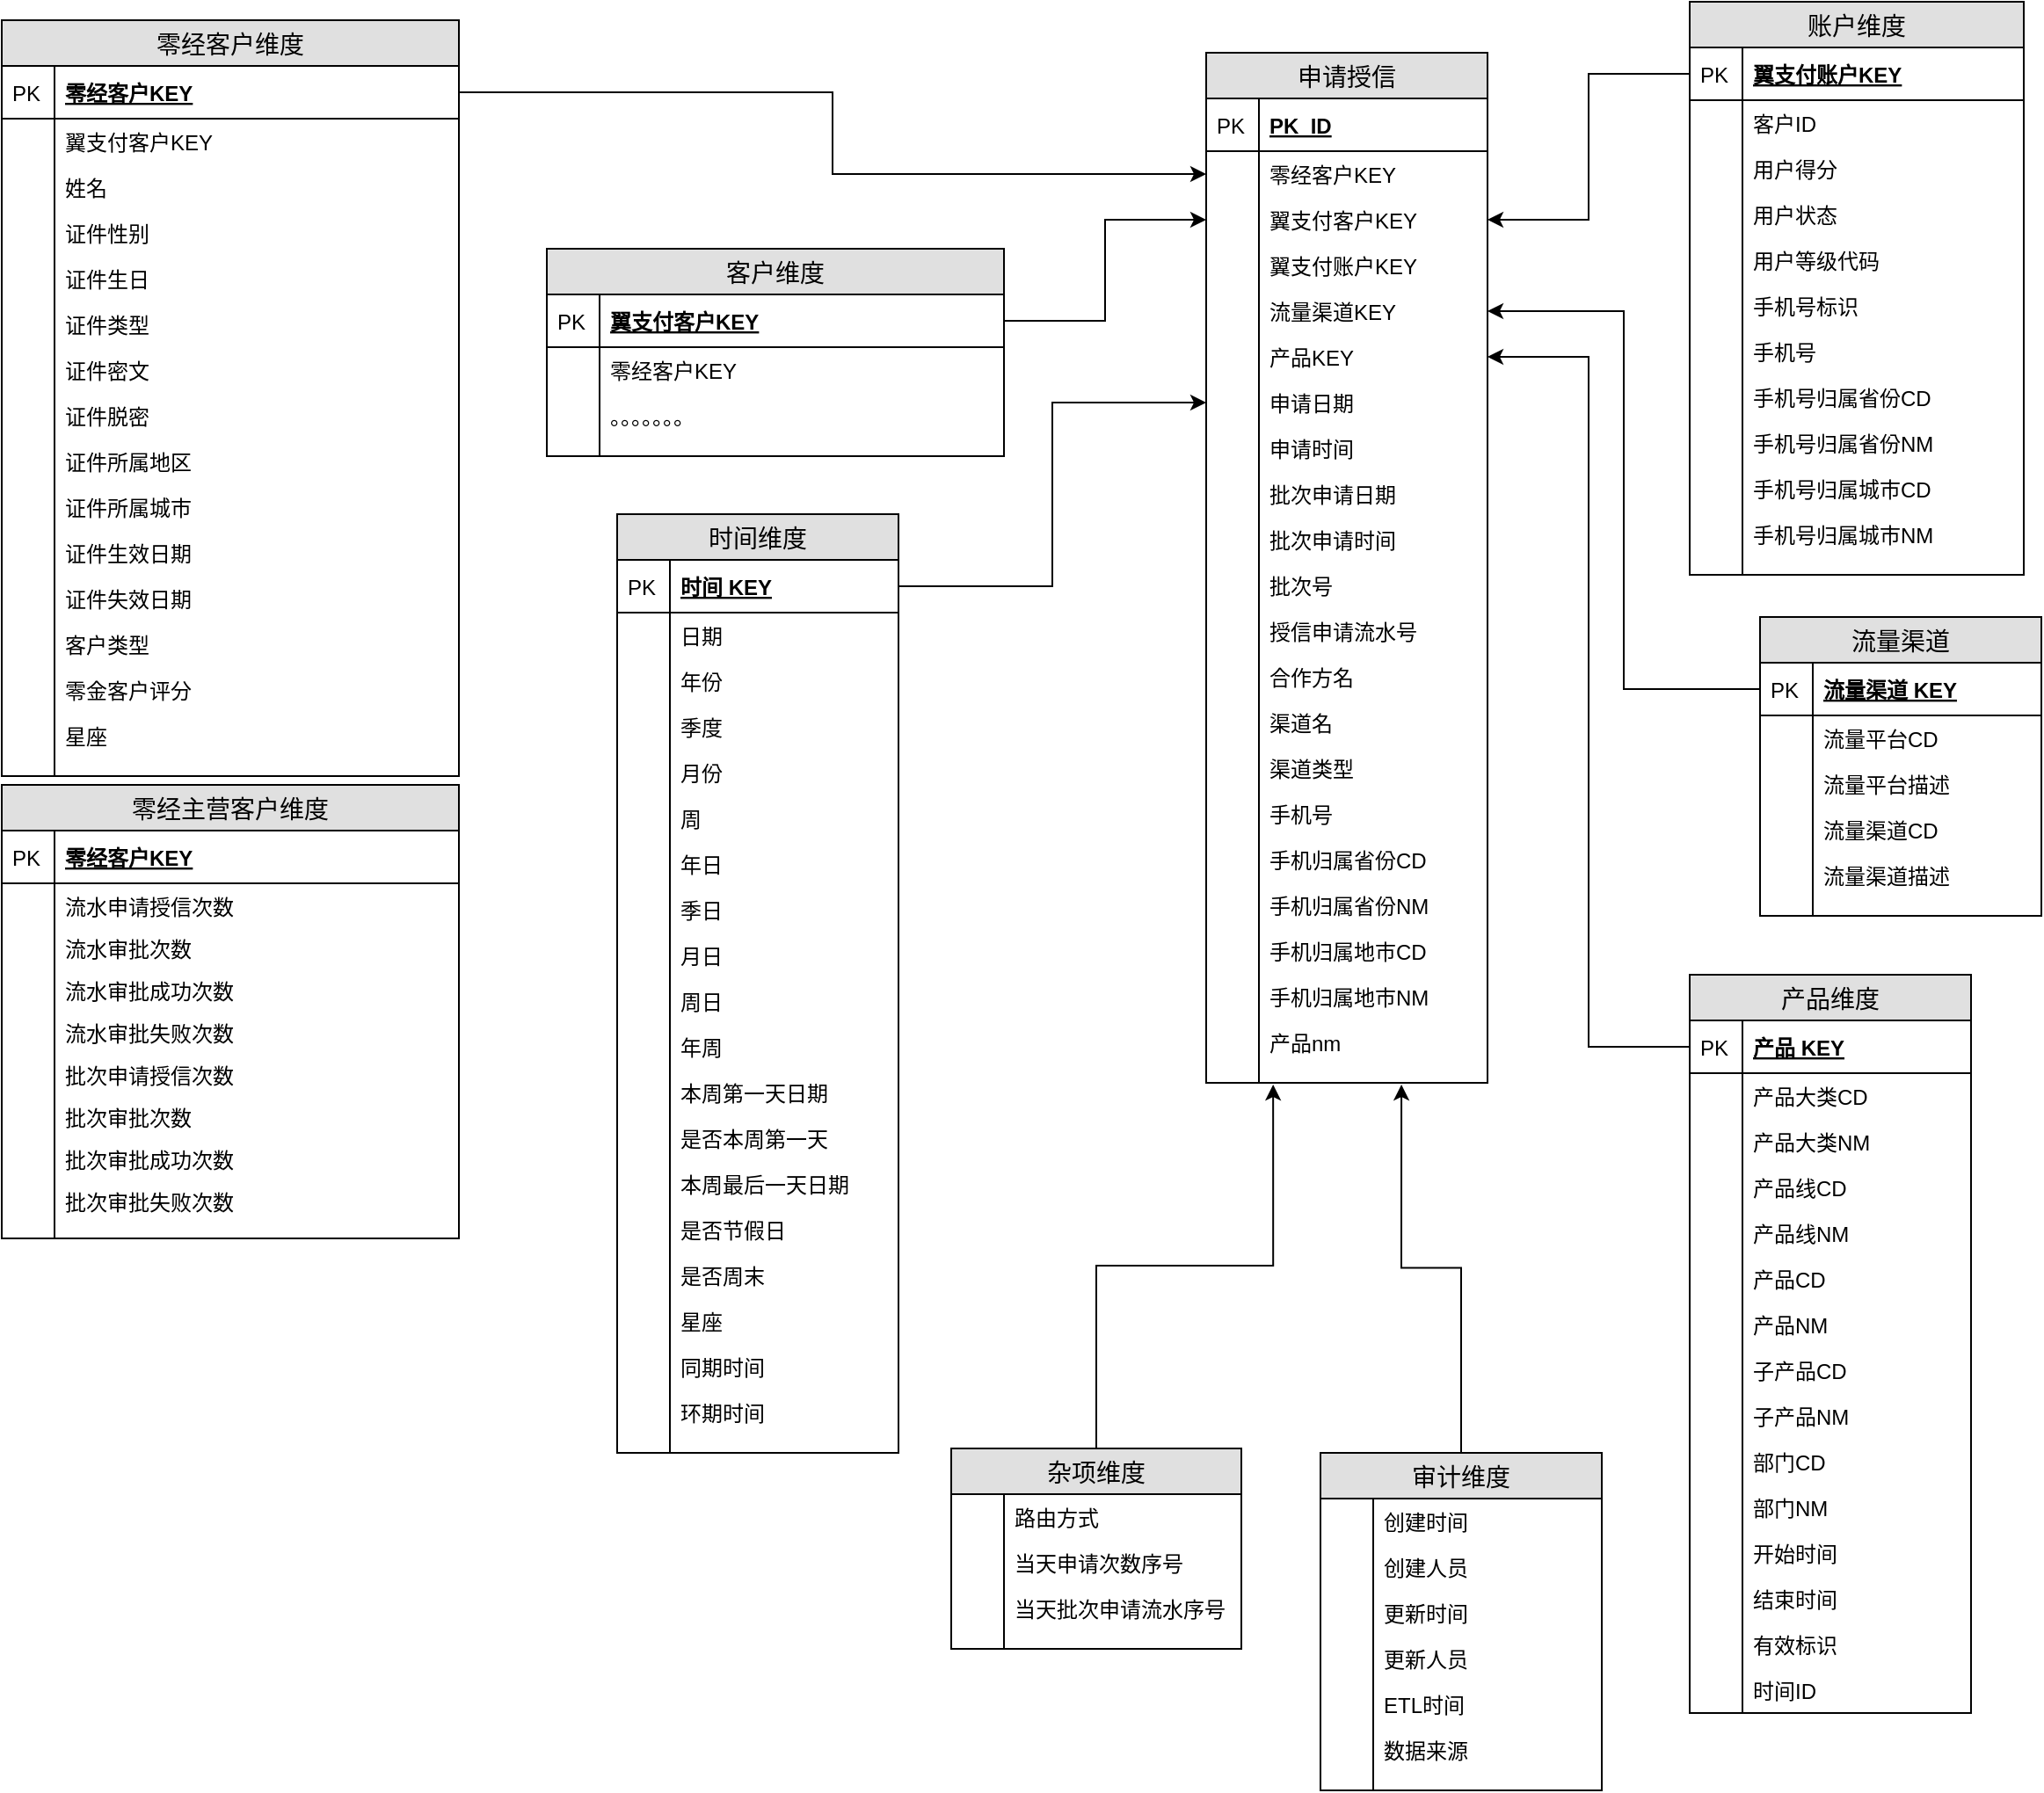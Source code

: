 <mxfile version="12.2.0" type="github" pages="3">
  <diagram id="D7lgIayUx78x3HNl52xG" name="申请授信">
    <mxGraphModel dx="1944" dy="436" grid="1" gridSize="10" guides="1" tooltips="1" connect="1" arrows="1" fold="1" page="1" pageScale="1" pageWidth="850" pageHeight="1100" math="0" shadow="0">
      <root>
        <mxCell id="0"/>
        <mxCell id="1" parent="0"/>
        <mxCell id="RoFMchK7AUevsFnNs-_U-1" value="申请授信" style="swimlane;fontStyle=0;childLayout=stackLayout;horizontal=1;startSize=26;fillColor=#e0e0e0;horizontalStack=0;resizeParent=1;resizeParentMax=0;resizeLast=0;collapsible=1;marginBottom=0;swimlaneFillColor=#ffffff;align=center;fontSize=14;" parent="1" vertex="1">
          <mxGeometry x="345" y="239" width="160" height="586" as="geometry">
            <mxRectangle x="180" y="38" width="90" height="26" as="alternateBounds"/>
          </mxGeometry>
        </mxCell>
        <mxCell id="RoFMchK7AUevsFnNs-_U-2" value="PK_ID" style="shape=partialRectangle;top=0;left=0;right=0;bottom=1;align=left;verticalAlign=middle;fillColor=none;spacingLeft=34;spacingRight=4;overflow=hidden;rotatable=0;points=[[0,0.5],[1,0.5]];portConstraint=eastwest;dropTarget=0;fontStyle=5;fontSize=12;" parent="RoFMchK7AUevsFnNs-_U-1" vertex="1">
          <mxGeometry y="26" width="160" height="30" as="geometry"/>
        </mxCell>
        <mxCell id="RoFMchK7AUevsFnNs-_U-3" value="PK" style="shape=partialRectangle;top=0;left=0;bottom=0;fillColor=none;align=left;verticalAlign=middle;spacingLeft=4;spacingRight=4;overflow=hidden;rotatable=0;points=[];portConstraint=eastwest;part=1;fontSize=12;" parent="RoFMchK7AUevsFnNs-_U-2" vertex="1" connectable="0">
          <mxGeometry width="30" height="30" as="geometry"/>
        </mxCell>
        <mxCell id="RoFMchK7AUevsFnNs-_U-6" value="零经客户KEY" style="shape=partialRectangle;top=0;left=0;right=0;bottom=0;align=left;verticalAlign=top;fillColor=none;spacingLeft=34;spacingRight=4;overflow=hidden;rotatable=0;points=[[0,0.5],[1,0.5]];portConstraint=eastwest;dropTarget=0;fontSize=12;" parent="RoFMchK7AUevsFnNs-_U-1" vertex="1">
          <mxGeometry y="56" width="160" height="26" as="geometry"/>
        </mxCell>
        <mxCell id="RoFMchK7AUevsFnNs-_U-7" value="" style="shape=partialRectangle;top=0;left=0;bottom=0;fillColor=none;align=left;verticalAlign=top;spacingLeft=4;spacingRight=4;overflow=hidden;rotatable=0;points=[];portConstraint=eastwest;part=1;fontSize=12;" parent="RoFMchK7AUevsFnNs-_U-6" vertex="1" connectable="0">
          <mxGeometry width="30" height="26" as="geometry"/>
        </mxCell>
        <mxCell id="RoFMchK7AUevsFnNs-_U-8" value="翼支付客户KEY" style="shape=partialRectangle;top=0;left=0;right=0;bottom=0;align=left;verticalAlign=top;fillColor=none;spacingLeft=34;spacingRight=4;overflow=hidden;rotatable=0;points=[[0,0.5],[1,0.5]];portConstraint=eastwest;dropTarget=0;fontSize=12;" parent="RoFMchK7AUevsFnNs-_U-1" vertex="1">
          <mxGeometry y="82" width="160" height="26" as="geometry"/>
        </mxCell>
        <mxCell id="RoFMchK7AUevsFnNs-_U-9" value="" style="shape=partialRectangle;top=0;left=0;bottom=0;fillColor=none;align=left;verticalAlign=top;spacingLeft=4;spacingRight=4;overflow=hidden;rotatable=0;points=[];portConstraint=eastwest;part=1;fontSize=12;" parent="RoFMchK7AUevsFnNs-_U-8" vertex="1" connectable="0">
          <mxGeometry width="30" height="26" as="geometry"/>
        </mxCell>
        <mxCell id="RoFMchK7AUevsFnNs-_U-12" value="翼支付账户KEY" style="shape=partialRectangle;top=0;left=0;right=0;bottom=0;align=left;verticalAlign=top;fillColor=none;spacingLeft=34;spacingRight=4;overflow=hidden;rotatable=0;points=[[0,0.5],[1,0.5]];portConstraint=eastwest;dropTarget=0;fontSize=12;" parent="RoFMchK7AUevsFnNs-_U-1" vertex="1">
          <mxGeometry y="108" width="160" height="26" as="geometry"/>
        </mxCell>
        <mxCell id="RoFMchK7AUevsFnNs-_U-13" value="" style="shape=partialRectangle;top=0;left=0;bottom=0;fillColor=none;align=left;verticalAlign=top;spacingLeft=4;spacingRight=4;overflow=hidden;rotatable=0;points=[];portConstraint=eastwest;part=1;fontSize=12;" parent="RoFMchK7AUevsFnNs-_U-12" vertex="1" connectable="0">
          <mxGeometry width="30" height="26" as="geometry"/>
        </mxCell>
        <mxCell id="RoFMchK7AUevsFnNs-_U-14" value="流量渠道KEY" style="shape=partialRectangle;top=0;left=0;right=0;bottom=0;align=left;verticalAlign=top;fillColor=none;spacingLeft=34;spacingRight=4;overflow=hidden;rotatable=0;points=[[0,0.5],[1,0.5]];portConstraint=eastwest;dropTarget=0;fontSize=12;" parent="RoFMchK7AUevsFnNs-_U-1" vertex="1">
          <mxGeometry y="134" width="160" height="26" as="geometry"/>
        </mxCell>
        <mxCell id="RoFMchK7AUevsFnNs-_U-15" value="" style="shape=partialRectangle;top=0;left=0;bottom=0;fillColor=none;align=left;verticalAlign=top;spacingLeft=4;spacingRight=4;overflow=hidden;rotatable=0;points=[];portConstraint=eastwest;part=1;fontSize=12;" parent="RoFMchK7AUevsFnNs-_U-14" vertex="1" connectable="0">
          <mxGeometry width="30" height="26" as="geometry"/>
        </mxCell>
        <mxCell id="RoFMchK7AUevsFnNs-_U-16" value="产品KEY" style="shape=partialRectangle;top=0;left=0;right=0;bottom=0;align=left;verticalAlign=top;fillColor=none;spacingLeft=34;spacingRight=4;overflow=hidden;rotatable=0;points=[[0,0.5],[1,0.5]];portConstraint=eastwest;dropTarget=0;fontSize=12;" parent="RoFMchK7AUevsFnNs-_U-1" vertex="1">
          <mxGeometry y="160" width="160" height="26" as="geometry"/>
        </mxCell>
        <mxCell id="RoFMchK7AUevsFnNs-_U-17" value="" style="shape=partialRectangle;top=0;left=0;bottom=0;fillColor=none;align=left;verticalAlign=top;spacingLeft=4;spacingRight=4;overflow=hidden;rotatable=0;points=[];portConstraint=eastwest;part=1;fontSize=12;" parent="RoFMchK7AUevsFnNs-_U-16" vertex="1" connectable="0">
          <mxGeometry width="30" height="26" as="geometry"/>
        </mxCell>
        <mxCell id="RoFMchK7AUevsFnNs-_U-18" value="申请日期" style="shape=partialRectangle;top=0;left=0;right=0;bottom=0;align=left;verticalAlign=top;fillColor=none;spacingLeft=34;spacingRight=4;overflow=hidden;rotatable=0;points=[[0,0.5],[1,0.5]];portConstraint=eastwest;dropTarget=0;fontSize=12;" parent="RoFMchK7AUevsFnNs-_U-1" vertex="1">
          <mxGeometry y="186" width="160" height="26" as="geometry"/>
        </mxCell>
        <mxCell id="RoFMchK7AUevsFnNs-_U-19" value="" style="shape=partialRectangle;top=0;left=0;bottom=0;fillColor=none;align=left;verticalAlign=top;spacingLeft=4;spacingRight=4;overflow=hidden;rotatable=0;points=[];portConstraint=eastwest;part=1;fontSize=12;" parent="RoFMchK7AUevsFnNs-_U-18" vertex="1" connectable="0">
          <mxGeometry width="30" height="26" as="geometry"/>
        </mxCell>
        <mxCell id="iu2Fvo-Op71DbUIcp5ye-1" value="申请时间" style="shape=partialRectangle;top=0;left=0;right=0;bottom=0;align=left;verticalAlign=top;fillColor=none;spacingLeft=34;spacingRight=4;overflow=hidden;rotatable=0;points=[[0,0.5],[1,0.5]];portConstraint=eastwest;dropTarget=0;fontSize=12;" vertex="1" parent="RoFMchK7AUevsFnNs-_U-1">
          <mxGeometry y="212" width="160" height="26" as="geometry"/>
        </mxCell>
        <mxCell id="iu2Fvo-Op71DbUIcp5ye-2" value="" style="shape=partialRectangle;top=0;left=0;bottom=0;fillColor=none;align=left;verticalAlign=top;spacingLeft=4;spacingRight=4;overflow=hidden;rotatable=0;points=[];portConstraint=eastwest;part=1;fontSize=12;" vertex="1" connectable="0" parent="iu2Fvo-Op71DbUIcp5ye-1">
          <mxGeometry width="30" height="26" as="geometry"/>
        </mxCell>
        <mxCell id="iu2Fvo-Op71DbUIcp5ye-3" value="批次申请日期" style="shape=partialRectangle;top=0;left=0;right=0;bottom=0;align=left;verticalAlign=top;fillColor=none;spacingLeft=34;spacingRight=4;overflow=hidden;rotatable=0;points=[[0,0.5],[1,0.5]];portConstraint=eastwest;dropTarget=0;fontSize=12;" vertex="1" parent="RoFMchK7AUevsFnNs-_U-1">
          <mxGeometry y="238" width="160" height="26" as="geometry"/>
        </mxCell>
        <mxCell id="iu2Fvo-Op71DbUIcp5ye-4" value="" style="shape=partialRectangle;top=0;left=0;bottom=0;fillColor=none;align=left;verticalAlign=top;spacingLeft=4;spacingRight=4;overflow=hidden;rotatable=0;points=[];portConstraint=eastwest;part=1;fontSize=12;" vertex="1" connectable="0" parent="iu2Fvo-Op71DbUIcp5ye-3">
          <mxGeometry width="30" height="26" as="geometry"/>
        </mxCell>
        <mxCell id="iu2Fvo-Op71DbUIcp5ye-5" value="批次申请时间" style="shape=partialRectangle;top=0;left=0;right=0;bottom=0;align=left;verticalAlign=top;fillColor=none;spacingLeft=34;spacingRight=4;overflow=hidden;rotatable=0;points=[[0,0.5],[1,0.5]];portConstraint=eastwest;dropTarget=0;fontSize=12;" vertex="1" parent="RoFMchK7AUevsFnNs-_U-1">
          <mxGeometry y="264" width="160" height="26" as="geometry"/>
        </mxCell>
        <mxCell id="iu2Fvo-Op71DbUIcp5ye-6" value="" style="shape=partialRectangle;top=0;left=0;bottom=0;fillColor=none;align=left;verticalAlign=top;spacingLeft=4;spacingRight=4;overflow=hidden;rotatable=0;points=[];portConstraint=eastwest;part=1;fontSize=12;" vertex="1" connectable="0" parent="iu2Fvo-Op71DbUIcp5ye-5">
          <mxGeometry width="30" height="26" as="geometry"/>
        </mxCell>
        <mxCell id="RoFMchK7AUevsFnNs-_U-22" value="批次号" style="shape=partialRectangle;top=0;left=0;right=0;bottom=0;align=left;verticalAlign=top;fillColor=none;spacingLeft=34;spacingRight=4;overflow=hidden;rotatable=0;points=[[0,0.5],[1,0.5]];portConstraint=eastwest;dropTarget=0;fontSize=12;" parent="RoFMchK7AUevsFnNs-_U-1" vertex="1">
          <mxGeometry y="290" width="160" height="26" as="geometry"/>
        </mxCell>
        <mxCell id="RoFMchK7AUevsFnNs-_U-23" value="" style="shape=partialRectangle;top=0;left=0;bottom=0;fillColor=none;align=left;verticalAlign=top;spacingLeft=4;spacingRight=4;overflow=hidden;rotatable=0;points=[];portConstraint=eastwest;part=1;fontSize=12;" parent="RoFMchK7AUevsFnNs-_U-22" vertex="1" connectable="0">
          <mxGeometry width="30" height="26" as="geometry"/>
        </mxCell>
        <mxCell id="RoFMchK7AUevsFnNs-_U-24" value="授信申请流水号" style="shape=partialRectangle;top=0;left=0;right=0;bottom=0;align=left;verticalAlign=top;fillColor=none;spacingLeft=34;spacingRight=4;overflow=hidden;rotatable=0;points=[[0,0.5],[1,0.5]];portConstraint=eastwest;dropTarget=0;fontSize=12;" parent="RoFMchK7AUevsFnNs-_U-1" vertex="1">
          <mxGeometry y="316" width="160" height="26" as="geometry"/>
        </mxCell>
        <mxCell id="RoFMchK7AUevsFnNs-_U-25" value="" style="shape=partialRectangle;top=0;left=0;bottom=0;fillColor=none;align=left;verticalAlign=top;spacingLeft=4;spacingRight=4;overflow=hidden;rotatable=0;points=[];portConstraint=eastwest;part=1;fontSize=12;" parent="RoFMchK7AUevsFnNs-_U-24" vertex="1" connectable="0">
          <mxGeometry width="30" height="26" as="geometry"/>
        </mxCell>
        <mxCell id="RoFMchK7AUevsFnNs-_U-26" value="合作方名" style="shape=partialRectangle;top=0;left=0;right=0;bottom=0;align=left;verticalAlign=top;fillColor=none;spacingLeft=34;spacingRight=4;overflow=hidden;rotatable=0;points=[[0,0.5],[1,0.5]];portConstraint=eastwest;dropTarget=0;fontSize=12;" parent="RoFMchK7AUevsFnNs-_U-1" vertex="1">
          <mxGeometry y="342" width="160" height="26" as="geometry"/>
        </mxCell>
        <mxCell id="RoFMchK7AUevsFnNs-_U-27" value="" style="shape=partialRectangle;top=0;left=0;bottom=0;fillColor=none;align=left;verticalAlign=top;spacingLeft=4;spacingRight=4;overflow=hidden;rotatable=0;points=[];portConstraint=eastwest;part=1;fontSize=12;" parent="RoFMchK7AUevsFnNs-_U-26" vertex="1" connectable="0">
          <mxGeometry width="30" height="26" as="geometry"/>
        </mxCell>
        <mxCell id="RoFMchK7AUevsFnNs-_U-28" value="渠道名" style="shape=partialRectangle;top=0;left=0;right=0;bottom=0;align=left;verticalAlign=top;fillColor=none;spacingLeft=34;spacingRight=4;overflow=hidden;rotatable=0;points=[[0,0.5],[1,0.5]];portConstraint=eastwest;dropTarget=0;fontSize=12;" parent="RoFMchK7AUevsFnNs-_U-1" vertex="1">
          <mxGeometry y="368" width="160" height="26" as="geometry"/>
        </mxCell>
        <mxCell id="RoFMchK7AUevsFnNs-_U-29" value="" style="shape=partialRectangle;top=0;left=0;bottom=0;fillColor=none;align=left;verticalAlign=top;spacingLeft=4;spacingRight=4;overflow=hidden;rotatable=0;points=[];portConstraint=eastwest;part=1;fontSize=12;" parent="RoFMchK7AUevsFnNs-_U-28" vertex="1" connectable="0">
          <mxGeometry width="30" height="26" as="geometry"/>
        </mxCell>
        <mxCell id="RoFMchK7AUevsFnNs-_U-30" value="渠道类型" style="shape=partialRectangle;top=0;left=0;right=0;bottom=0;align=left;verticalAlign=top;fillColor=none;spacingLeft=34;spacingRight=4;overflow=hidden;rotatable=0;points=[[0,0.5],[1,0.5]];portConstraint=eastwest;dropTarget=0;fontSize=12;" parent="RoFMchK7AUevsFnNs-_U-1" vertex="1">
          <mxGeometry y="394" width="160" height="26" as="geometry"/>
        </mxCell>
        <mxCell id="RoFMchK7AUevsFnNs-_U-31" value="" style="shape=partialRectangle;top=0;left=0;bottom=0;fillColor=none;align=left;verticalAlign=top;spacingLeft=4;spacingRight=4;overflow=hidden;rotatable=0;points=[];portConstraint=eastwest;part=1;fontSize=12;" parent="RoFMchK7AUevsFnNs-_U-30" vertex="1" connectable="0">
          <mxGeometry width="30" height="26" as="geometry"/>
        </mxCell>
        <mxCell id="RoFMchK7AUevsFnNs-_U-32" value="手机号" style="shape=partialRectangle;top=0;left=0;right=0;bottom=0;align=left;verticalAlign=top;fillColor=none;spacingLeft=34;spacingRight=4;overflow=hidden;rotatable=0;points=[[0,0.5],[1,0.5]];portConstraint=eastwest;dropTarget=0;fontSize=12;" parent="RoFMchK7AUevsFnNs-_U-1" vertex="1">
          <mxGeometry y="420" width="160" height="26" as="geometry"/>
        </mxCell>
        <mxCell id="RoFMchK7AUevsFnNs-_U-33" value="" style="shape=partialRectangle;top=0;left=0;bottom=0;fillColor=none;align=left;verticalAlign=top;spacingLeft=4;spacingRight=4;overflow=hidden;rotatable=0;points=[];portConstraint=eastwest;part=1;fontSize=12;" parent="RoFMchK7AUevsFnNs-_U-32" vertex="1" connectable="0">
          <mxGeometry width="30" height="26" as="geometry"/>
        </mxCell>
        <mxCell id="RoFMchK7AUevsFnNs-_U-34" value="手机归属省份CD" style="shape=partialRectangle;top=0;left=0;right=0;bottom=0;align=left;verticalAlign=top;fillColor=none;spacingLeft=34;spacingRight=4;overflow=hidden;rotatable=0;points=[[0,0.5],[1,0.5]];portConstraint=eastwest;dropTarget=0;fontSize=12;" parent="RoFMchK7AUevsFnNs-_U-1" vertex="1">
          <mxGeometry y="446" width="160" height="26" as="geometry"/>
        </mxCell>
        <mxCell id="RoFMchK7AUevsFnNs-_U-35" value="" style="shape=partialRectangle;top=0;left=0;bottom=0;fillColor=none;align=left;verticalAlign=top;spacingLeft=4;spacingRight=4;overflow=hidden;rotatable=0;points=[];portConstraint=eastwest;part=1;fontSize=12;" parent="RoFMchK7AUevsFnNs-_U-34" vertex="1" connectable="0">
          <mxGeometry width="30" height="26" as="geometry"/>
        </mxCell>
        <mxCell id="iu2Fvo-Op71DbUIcp5ye-7" value="手机归属省份NM" style="shape=partialRectangle;top=0;left=0;right=0;bottom=0;align=left;verticalAlign=top;fillColor=none;spacingLeft=34;spacingRight=4;overflow=hidden;rotatable=0;points=[[0,0.5],[1,0.5]];portConstraint=eastwest;dropTarget=0;fontSize=12;" vertex="1" parent="RoFMchK7AUevsFnNs-_U-1">
          <mxGeometry y="472" width="160" height="26" as="geometry"/>
        </mxCell>
        <mxCell id="iu2Fvo-Op71DbUIcp5ye-8" value="" style="shape=partialRectangle;top=0;left=0;bottom=0;fillColor=none;align=left;verticalAlign=top;spacingLeft=4;spacingRight=4;overflow=hidden;rotatable=0;points=[];portConstraint=eastwest;part=1;fontSize=12;" vertex="1" connectable="0" parent="iu2Fvo-Op71DbUIcp5ye-7">
          <mxGeometry width="30" height="26" as="geometry"/>
        </mxCell>
        <mxCell id="RoFMchK7AUevsFnNs-_U-36" value="手机归属地市CD" style="shape=partialRectangle;top=0;left=0;right=0;bottom=0;align=left;verticalAlign=top;fillColor=none;spacingLeft=34;spacingRight=4;overflow=hidden;rotatable=0;points=[[0,0.5],[1,0.5]];portConstraint=eastwest;dropTarget=0;fontSize=12;" parent="RoFMchK7AUevsFnNs-_U-1" vertex="1">
          <mxGeometry y="498" width="160" height="26" as="geometry"/>
        </mxCell>
        <mxCell id="RoFMchK7AUevsFnNs-_U-37" value="" style="shape=partialRectangle;top=0;left=0;bottom=0;fillColor=none;align=left;verticalAlign=top;spacingLeft=4;spacingRight=4;overflow=hidden;rotatable=0;points=[];portConstraint=eastwest;part=1;fontSize=12;" parent="RoFMchK7AUevsFnNs-_U-36" vertex="1" connectable="0">
          <mxGeometry width="30" height="26" as="geometry"/>
        </mxCell>
        <mxCell id="iu2Fvo-Op71DbUIcp5ye-9" value="手机归属地市NM" style="shape=partialRectangle;top=0;left=0;right=0;bottom=0;align=left;verticalAlign=top;fillColor=none;spacingLeft=34;spacingRight=4;overflow=hidden;rotatable=0;points=[[0,0.5],[1,0.5]];portConstraint=eastwest;dropTarget=0;fontSize=12;" vertex="1" parent="RoFMchK7AUevsFnNs-_U-1">
          <mxGeometry y="524" width="160" height="26" as="geometry"/>
        </mxCell>
        <mxCell id="iu2Fvo-Op71DbUIcp5ye-10" value="" style="shape=partialRectangle;top=0;left=0;bottom=0;fillColor=none;align=left;verticalAlign=top;spacingLeft=4;spacingRight=4;overflow=hidden;rotatable=0;points=[];portConstraint=eastwest;part=1;fontSize=12;" vertex="1" connectable="0" parent="iu2Fvo-Op71DbUIcp5ye-9">
          <mxGeometry width="30" height="26" as="geometry"/>
        </mxCell>
        <mxCell id="R1Hn6oB-4l9w0J8DY1K2-53" value="产品nm" style="shape=partialRectangle;top=0;left=0;right=0;bottom=0;align=left;verticalAlign=top;fillColor=none;spacingLeft=34;spacingRight=4;overflow=hidden;rotatable=0;points=[[0,0.5],[1,0.5]];portConstraint=eastwest;dropTarget=0;fontSize=12;" parent="RoFMchK7AUevsFnNs-_U-1" vertex="1">
          <mxGeometry y="550" width="160" height="26" as="geometry"/>
        </mxCell>
        <mxCell id="R1Hn6oB-4l9w0J8DY1K2-54" value="" style="shape=partialRectangle;top=0;left=0;bottom=0;fillColor=none;align=left;verticalAlign=top;spacingLeft=4;spacingRight=4;overflow=hidden;rotatable=0;points=[];portConstraint=eastwest;part=1;fontSize=12;" parent="R1Hn6oB-4l9w0J8DY1K2-53" vertex="1" connectable="0">
          <mxGeometry width="30" height="26" as="geometry"/>
        </mxCell>
        <mxCell id="RoFMchK7AUevsFnNs-_U-40" value="" style="shape=partialRectangle;top=0;left=0;right=0;bottom=0;align=left;verticalAlign=top;fillColor=none;spacingLeft=34;spacingRight=4;overflow=hidden;rotatable=0;points=[[0,0.5],[1,0.5]];portConstraint=eastwest;dropTarget=0;fontSize=12;" parent="RoFMchK7AUevsFnNs-_U-1" vertex="1">
          <mxGeometry y="576" width="160" height="10" as="geometry"/>
        </mxCell>
        <mxCell id="RoFMchK7AUevsFnNs-_U-41" value="" style="shape=partialRectangle;top=0;left=0;bottom=0;fillColor=none;align=left;verticalAlign=top;spacingLeft=4;spacingRight=4;overflow=hidden;rotatable=0;points=[];portConstraint=eastwest;part=1;fontSize=12;" parent="RoFMchK7AUevsFnNs-_U-40" vertex="1" connectable="0">
          <mxGeometry width="30" height="10" as="geometry"/>
        </mxCell>
        <mxCell id="RoFMchK7AUevsFnNs-_U-42" value="零经客户维度" style="swimlane;fontStyle=0;childLayout=stackLayout;horizontal=1;startSize=26;fillColor=#e0e0e0;horizontalStack=0;resizeParent=1;resizeParentMax=0;resizeLast=0;collapsible=1;marginBottom=0;swimlaneFillColor=#ffffff;align=center;fontSize=14;" parent="1" vertex="1">
          <mxGeometry x="-340" y="220.5" width="260" height="430" as="geometry">
            <mxRectangle x="-220" y="64.5" width="120" height="26" as="alternateBounds"/>
          </mxGeometry>
        </mxCell>
        <mxCell id="RoFMchK7AUevsFnNs-_U-43" value="零经客户KEY" style="shape=partialRectangle;top=0;left=0;right=0;bottom=1;align=left;verticalAlign=middle;fillColor=none;spacingLeft=34;spacingRight=4;overflow=hidden;rotatable=0;points=[[0,0.5],[1,0.5]];portConstraint=eastwest;dropTarget=0;fontStyle=5;fontSize=12;" parent="RoFMchK7AUevsFnNs-_U-42" vertex="1">
          <mxGeometry y="26" width="260" height="30" as="geometry"/>
        </mxCell>
        <mxCell id="RoFMchK7AUevsFnNs-_U-44" value="PK" style="shape=partialRectangle;top=0;left=0;bottom=0;fillColor=none;align=left;verticalAlign=middle;spacingLeft=4;spacingRight=4;overflow=hidden;rotatable=0;points=[];portConstraint=eastwest;part=1;fontSize=12;" parent="RoFMchK7AUevsFnNs-_U-43" vertex="1" connectable="0">
          <mxGeometry width="30" height="30" as="geometry"/>
        </mxCell>
        <mxCell id="RoFMchK7AUevsFnNs-_U-45" value="翼支付客户KEY" style="shape=partialRectangle;top=0;left=0;right=0;bottom=0;align=left;verticalAlign=top;fillColor=none;spacingLeft=34;spacingRight=4;overflow=hidden;rotatable=0;points=[[0,0.5],[1,0.5]];portConstraint=eastwest;dropTarget=0;fontSize=12;" parent="RoFMchK7AUevsFnNs-_U-42" vertex="1">
          <mxGeometry y="56" width="260" height="26" as="geometry"/>
        </mxCell>
        <mxCell id="RoFMchK7AUevsFnNs-_U-46" value="" style="shape=partialRectangle;top=0;left=0;bottom=0;fillColor=none;align=left;verticalAlign=top;spacingLeft=4;spacingRight=4;overflow=hidden;rotatable=0;points=[];portConstraint=eastwest;part=1;fontSize=12;" parent="RoFMchK7AUevsFnNs-_U-45" vertex="1" connectable="0">
          <mxGeometry width="30" height="26" as="geometry"/>
        </mxCell>
        <mxCell id="RoFMchK7AUevsFnNs-_U-49" value="姓名" style="shape=partialRectangle;top=0;left=0;right=0;bottom=0;align=left;verticalAlign=top;fillColor=none;spacingLeft=34;spacingRight=4;overflow=hidden;rotatable=0;points=[[0,0.5],[1,0.5]];portConstraint=eastwest;dropTarget=0;fontSize=12;" parent="RoFMchK7AUevsFnNs-_U-42" vertex="1">
          <mxGeometry y="82" width="260" height="26" as="geometry"/>
        </mxCell>
        <mxCell id="RoFMchK7AUevsFnNs-_U-50" value="" style="shape=partialRectangle;top=0;left=0;bottom=0;fillColor=none;align=left;verticalAlign=top;spacingLeft=4;spacingRight=4;overflow=hidden;rotatable=0;points=[];portConstraint=eastwest;part=1;fontSize=12;" parent="RoFMchK7AUevsFnNs-_U-49" vertex="1" connectable="0">
          <mxGeometry width="30" height="26" as="geometry"/>
        </mxCell>
        <mxCell id="RoFMchK7AUevsFnNs-_U-47" value="证件性别" style="shape=partialRectangle;top=0;left=0;right=0;bottom=0;align=left;verticalAlign=top;fillColor=none;spacingLeft=34;spacingRight=4;overflow=hidden;rotatable=0;points=[[0,0.5],[1,0.5]];portConstraint=eastwest;dropTarget=0;fontSize=12;" parent="RoFMchK7AUevsFnNs-_U-42" vertex="1">
          <mxGeometry y="108" width="260" height="26" as="geometry"/>
        </mxCell>
        <mxCell id="RoFMchK7AUevsFnNs-_U-48" value="" style="shape=partialRectangle;top=0;left=0;bottom=0;fillColor=none;align=left;verticalAlign=top;spacingLeft=4;spacingRight=4;overflow=hidden;rotatable=0;points=[];portConstraint=eastwest;part=1;fontSize=12;" parent="RoFMchK7AUevsFnNs-_U-47" vertex="1" connectable="0">
          <mxGeometry width="30" height="26" as="geometry"/>
        </mxCell>
        <mxCell id="RoFMchK7AUevsFnNs-_U-51" value="证件生日" style="shape=partialRectangle;top=0;left=0;right=0;bottom=0;align=left;verticalAlign=top;fillColor=none;spacingLeft=34;spacingRight=4;overflow=hidden;rotatable=0;points=[[0,0.5],[1,0.5]];portConstraint=eastwest;dropTarget=0;fontSize=12;" parent="RoFMchK7AUevsFnNs-_U-42" vertex="1">
          <mxGeometry y="134" width="260" height="26" as="geometry"/>
        </mxCell>
        <mxCell id="RoFMchK7AUevsFnNs-_U-52" value="" style="shape=partialRectangle;top=0;left=0;bottom=0;fillColor=none;align=left;verticalAlign=top;spacingLeft=4;spacingRight=4;overflow=hidden;rotatable=0;points=[];portConstraint=eastwest;part=1;fontSize=12;" parent="RoFMchK7AUevsFnNs-_U-51" vertex="1" connectable="0">
          <mxGeometry width="30" height="26" as="geometry"/>
        </mxCell>
        <mxCell id="RoFMchK7AUevsFnNs-_U-53" value="证件类型" style="shape=partialRectangle;top=0;left=0;right=0;bottom=0;align=left;verticalAlign=top;fillColor=none;spacingLeft=34;spacingRight=4;overflow=hidden;rotatable=0;points=[[0,0.5],[1,0.5]];portConstraint=eastwest;dropTarget=0;fontSize=12;" parent="RoFMchK7AUevsFnNs-_U-42" vertex="1">
          <mxGeometry y="160" width="260" height="26" as="geometry"/>
        </mxCell>
        <mxCell id="RoFMchK7AUevsFnNs-_U-54" value="" style="shape=partialRectangle;top=0;left=0;bottom=0;fillColor=none;align=left;verticalAlign=top;spacingLeft=4;spacingRight=4;overflow=hidden;rotatable=0;points=[];portConstraint=eastwest;part=1;fontSize=12;" parent="RoFMchK7AUevsFnNs-_U-53" vertex="1" connectable="0">
          <mxGeometry width="30" height="26" as="geometry"/>
        </mxCell>
        <mxCell id="RoFMchK7AUevsFnNs-_U-55" value="证件密文" style="shape=partialRectangle;top=0;left=0;right=0;bottom=0;align=left;verticalAlign=top;fillColor=none;spacingLeft=34;spacingRight=4;overflow=hidden;rotatable=0;points=[[0,0.5],[1,0.5]];portConstraint=eastwest;dropTarget=0;fontSize=12;" parent="RoFMchK7AUevsFnNs-_U-42" vertex="1">
          <mxGeometry y="186" width="260" height="26" as="geometry"/>
        </mxCell>
        <mxCell id="RoFMchK7AUevsFnNs-_U-56" value="" style="shape=partialRectangle;top=0;left=0;bottom=0;fillColor=none;align=left;verticalAlign=top;spacingLeft=4;spacingRight=4;overflow=hidden;rotatable=0;points=[];portConstraint=eastwest;part=1;fontSize=12;" parent="RoFMchK7AUevsFnNs-_U-55" vertex="1" connectable="0">
          <mxGeometry width="30" height="26" as="geometry"/>
        </mxCell>
        <mxCell id="RoFMchK7AUevsFnNs-_U-57" value="证件脱密" style="shape=partialRectangle;top=0;left=0;right=0;bottom=0;align=left;verticalAlign=top;fillColor=none;spacingLeft=34;spacingRight=4;overflow=hidden;rotatable=0;points=[[0,0.5],[1,0.5]];portConstraint=eastwest;dropTarget=0;fontSize=12;" parent="RoFMchK7AUevsFnNs-_U-42" vertex="1">
          <mxGeometry y="212" width="260" height="26" as="geometry"/>
        </mxCell>
        <mxCell id="RoFMchK7AUevsFnNs-_U-58" value="" style="shape=partialRectangle;top=0;left=0;bottom=0;fillColor=none;align=left;verticalAlign=top;spacingLeft=4;spacingRight=4;overflow=hidden;rotatable=0;points=[];portConstraint=eastwest;part=1;fontSize=12;" parent="RoFMchK7AUevsFnNs-_U-57" vertex="1" connectable="0">
          <mxGeometry width="30" height="26" as="geometry"/>
        </mxCell>
        <mxCell id="RoFMchK7AUevsFnNs-_U-59" value="证件所属地区" style="shape=partialRectangle;top=0;left=0;right=0;bottom=0;align=left;verticalAlign=top;fillColor=none;spacingLeft=34;spacingRight=4;overflow=hidden;rotatable=0;points=[[0,0.5],[1,0.5]];portConstraint=eastwest;dropTarget=0;fontSize=12;" parent="RoFMchK7AUevsFnNs-_U-42" vertex="1">
          <mxGeometry y="238" width="260" height="26" as="geometry"/>
        </mxCell>
        <mxCell id="RoFMchK7AUevsFnNs-_U-60" value="" style="shape=partialRectangle;top=0;left=0;bottom=0;fillColor=none;align=left;verticalAlign=top;spacingLeft=4;spacingRight=4;overflow=hidden;rotatable=0;points=[];portConstraint=eastwest;part=1;fontSize=12;" parent="RoFMchK7AUevsFnNs-_U-59" vertex="1" connectable="0">
          <mxGeometry width="30" height="26" as="geometry"/>
        </mxCell>
        <mxCell id="RoFMchK7AUevsFnNs-_U-61" value="证件所属城市" style="shape=partialRectangle;top=0;left=0;right=0;bottom=0;align=left;verticalAlign=top;fillColor=none;spacingLeft=34;spacingRight=4;overflow=hidden;rotatable=0;points=[[0,0.5],[1,0.5]];portConstraint=eastwest;dropTarget=0;fontSize=12;" parent="RoFMchK7AUevsFnNs-_U-42" vertex="1">
          <mxGeometry y="264" width="260" height="26" as="geometry"/>
        </mxCell>
        <mxCell id="RoFMchK7AUevsFnNs-_U-62" value="" style="shape=partialRectangle;top=0;left=0;bottom=0;fillColor=none;align=left;verticalAlign=top;spacingLeft=4;spacingRight=4;overflow=hidden;rotatable=0;points=[];portConstraint=eastwest;part=1;fontSize=12;" parent="RoFMchK7AUevsFnNs-_U-61" vertex="1" connectable="0">
          <mxGeometry width="30" height="26" as="geometry"/>
        </mxCell>
        <mxCell id="RoFMchK7AUevsFnNs-_U-63" value="证件生效日期" style="shape=partialRectangle;top=0;left=0;right=0;bottom=0;align=left;verticalAlign=top;fillColor=none;spacingLeft=34;spacingRight=4;overflow=hidden;rotatable=0;points=[[0,0.5],[1,0.5]];portConstraint=eastwest;dropTarget=0;fontSize=12;" parent="RoFMchK7AUevsFnNs-_U-42" vertex="1">
          <mxGeometry y="290" width="260" height="26" as="geometry"/>
        </mxCell>
        <mxCell id="RoFMchK7AUevsFnNs-_U-64" value="" style="shape=partialRectangle;top=0;left=0;bottom=0;fillColor=none;align=left;verticalAlign=top;spacingLeft=4;spacingRight=4;overflow=hidden;rotatable=0;points=[];portConstraint=eastwest;part=1;fontSize=12;" parent="RoFMchK7AUevsFnNs-_U-63" vertex="1" connectable="0">
          <mxGeometry width="30" height="26" as="geometry"/>
        </mxCell>
        <mxCell id="RoFMchK7AUevsFnNs-_U-65" value="证件失效日期" style="shape=partialRectangle;top=0;left=0;right=0;bottom=0;align=left;verticalAlign=top;fillColor=none;spacingLeft=34;spacingRight=4;overflow=hidden;rotatable=0;points=[[0,0.5],[1,0.5]];portConstraint=eastwest;dropTarget=0;fontSize=12;" parent="RoFMchK7AUevsFnNs-_U-42" vertex="1">
          <mxGeometry y="316" width="260" height="26" as="geometry"/>
        </mxCell>
        <mxCell id="RoFMchK7AUevsFnNs-_U-66" value="" style="shape=partialRectangle;top=0;left=0;bottom=0;fillColor=none;align=left;verticalAlign=top;spacingLeft=4;spacingRight=4;overflow=hidden;rotatable=0;points=[];portConstraint=eastwest;part=1;fontSize=12;" parent="RoFMchK7AUevsFnNs-_U-65" vertex="1" connectable="0">
          <mxGeometry width="30" height="26" as="geometry"/>
        </mxCell>
        <mxCell id="RoFMchK7AUevsFnNs-_U-67" value="客户类型" style="shape=partialRectangle;top=0;left=0;right=0;bottom=0;align=left;verticalAlign=top;fillColor=none;spacingLeft=34;spacingRight=4;overflow=hidden;rotatable=0;points=[[0,0.5],[1,0.5]];portConstraint=eastwest;dropTarget=0;fontSize=12;" parent="RoFMchK7AUevsFnNs-_U-42" vertex="1">
          <mxGeometry y="342" width="260" height="26" as="geometry"/>
        </mxCell>
        <mxCell id="RoFMchK7AUevsFnNs-_U-68" value="" style="shape=partialRectangle;top=0;left=0;bottom=0;fillColor=none;align=left;verticalAlign=top;spacingLeft=4;spacingRight=4;overflow=hidden;rotatable=0;points=[];portConstraint=eastwest;part=1;fontSize=12;" parent="RoFMchK7AUevsFnNs-_U-67" vertex="1" connectable="0">
          <mxGeometry width="30" height="26" as="geometry"/>
        </mxCell>
        <mxCell id="R1Hn6oB-4l9w0J8DY1K2-47" value="零金客户评分" style="shape=partialRectangle;top=0;left=0;right=0;bottom=0;align=left;verticalAlign=top;fillColor=none;spacingLeft=34;spacingRight=4;overflow=hidden;rotatable=0;points=[[0,0.5],[1,0.5]];portConstraint=eastwest;dropTarget=0;fontSize=12;" parent="RoFMchK7AUevsFnNs-_U-42" vertex="1">
          <mxGeometry y="368" width="260" height="26" as="geometry"/>
        </mxCell>
        <mxCell id="R1Hn6oB-4l9w0J8DY1K2-48" value="" style="shape=partialRectangle;top=0;left=0;bottom=0;fillColor=none;align=left;verticalAlign=top;spacingLeft=4;spacingRight=4;overflow=hidden;rotatable=0;points=[];portConstraint=eastwest;part=1;fontSize=12;" parent="R1Hn6oB-4l9w0J8DY1K2-47" vertex="1" connectable="0">
          <mxGeometry width="30" height="26" as="geometry"/>
        </mxCell>
        <mxCell id="iu2Fvo-Op71DbUIcp5ye-11" value="星座" style="shape=partialRectangle;top=0;left=0;right=0;bottom=0;align=left;verticalAlign=top;fillColor=none;spacingLeft=34;spacingRight=4;overflow=hidden;rotatable=0;points=[[0,0.5],[1,0.5]];portConstraint=eastwest;dropTarget=0;fontSize=12;" vertex="1" parent="RoFMchK7AUevsFnNs-_U-42">
          <mxGeometry y="394" width="260" height="26" as="geometry"/>
        </mxCell>
        <mxCell id="iu2Fvo-Op71DbUIcp5ye-12" value="" style="shape=partialRectangle;top=0;left=0;bottom=0;fillColor=none;align=left;verticalAlign=top;spacingLeft=4;spacingRight=4;overflow=hidden;rotatable=0;points=[];portConstraint=eastwest;part=1;fontSize=12;" vertex="1" connectable="0" parent="iu2Fvo-Op71DbUIcp5ye-11">
          <mxGeometry width="30" height="26" as="geometry"/>
        </mxCell>
        <mxCell id="RoFMchK7AUevsFnNs-_U-69" value="" style="shape=partialRectangle;top=0;left=0;right=0;bottom=0;align=left;verticalAlign=top;fillColor=none;spacingLeft=34;spacingRight=4;overflow=hidden;rotatable=0;points=[[0,0.5],[1,0.5]];portConstraint=eastwest;dropTarget=0;fontSize=12;" parent="RoFMchK7AUevsFnNs-_U-42" vertex="1">
          <mxGeometry y="420" width="260" height="10" as="geometry"/>
        </mxCell>
        <mxCell id="RoFMchK7AUevsFnNs-_U-70" value="" style="shape=partialRectangle;top=0;left=0;bottom=0;fillColor=none;align=left;verticalAlign=top;spacingLeft=4;spacingRight=4;overflow=hidden;rotatable=0;points=[];portConstraint=eastwest;part=1;fontSize=12;" parent="RoFMchK7AUevsFnNs-_U-69" vertex="1" connectable="0">
          <mxGeometry width="30" height="10" as="geometry"/>
        </mxCell>
        <mxCell id="RoFMchK7AUevsFnNs-_U-71" value="时间维度" style="swimlane;fontStyle=0;childLayout=stackLayout;horizontal=1;startSize=26;fillColor=#e0e0e0;horizontalStack=0;resizeParent=1;resizeParentMax=0;resizeLast=0;collapsible=1;marginBottom=0;swimlaneFillColor=#ffffff;align=center;fontSize=14;" parent="1" vertex="1">
          <mxGeometry x="10" y="501.5" width="160" height="534" as="geometry">
            <mxRectangle x="-110" y="533" width="90" height="26" as="alternateBounds"/>
          </mxGeometry>
        </mxCell>
        <mxCell id="RoFMchK7AUevsFnNs-_U-72" value="时间 KEY" style="shape=partialRectangle;top=0;left=0;right=0;bottom=1;align=left;verticalAlign=middle;fillColor=none;spacingLeft=34;spacingRight=4;overflow=hidden;rotatable=0;points=[[0,0.5],[1,0.5]];portConstraint=eastwest;dropTarget=0;fontStyle=5;fontSize=12;" parent="RoFMchK7AUevsFnNs-_U-71" vertex="1">
          <mxGeometry y="26" width="160" height="30" as="geometry"/>
        </mxCell>
        <mxCell id="RoFMchK7AUevsFnNs-_U-73" value="PK" style="shape=partialRectangle;top=0;left=0;bottom=0;fillColor=none;align=left;verticalAlign=middle;spacingLeft=4;spacingRight=4;overflow=hidden;rotatable=0;points=[];portConstraint=eastwest;part=1;fontSize=12;" parent="RoFMchK7AUevsFnNs-_U-72" vertex="1" connectable="0">
          <mxGeometry width="30" height="30" as="geometry"/>
        </mxCell>
        <mxCell id="RoFMchK7AUevsFnNs-_U-74" value="日期" style="shape=partialRectangle;top=0;left=0;right=0;bottom=0;align=left;verticalAlign=top;fillColor=none;spacingLeft=34;spacingRight=4;overflow=hidden;rotatable=0;points=[[0,0.5],[1,0.5]];portConstraint=eastwest;dropTarget=0;fontSize=12;" parent="RoFMchK7AUevsFnNs-_U-71" vertex="1">
          <mxGeometry y="56" width="160" height="26" as="geometry"/>
        </mxCell>
        <mxCell id="RoFMchK7AUevsFnNs-_U-75" value="" style="shape=partialRectangle;top=0;left=0;bottom=0;fillColor=none;align=left;verticalAlign=top;spacingLeft=4;spacingRight=4;overflow=hidden;rotatable=0;points=[];portConstraint=eastwest;part=1;fontSize=12;" parent="RoFMchK7AUevsFnNs-_U-74" vertex="1" connectable="0">
          <mxGeometry width="30" height="26" as="geometry"/>
        </mxCell>
        <mxCell id="RoFMchK7AUevsFnNs-_U-76" value="年份" style="shape=partialRectangle;top=0;left=0;right=0;bottom=0;align=left;verticalAlign=top;fillColor=none;spacingLeft=34;spacingRight=4;overflow=hidden;rotatable=0;points=[[0,0.5],[1,0.5]];portConstraint=eastwest;dropTarget=0;fontSize=12;" parent="RoFMchK7AUevsFnNs-_U-71" vertex="1">
          <mxGeometry y="82" width="160" height="26" as="geometry"/>
        </mxCell>
        <mxCell id="RoFMchK7AUevsFnNs-_U-77" value="" style="shape=partialRectangle;top=0;left=0;bottom=0;fillColor=none;align=left;verticalAlign=top;spacingLeft=4;spacingRight=4;overflow=hidden;rotatable=0;points=[];portConstraint=eastwest;part=1;fontSize=12;" parent="RoFMchK7AUevsFnNs-_U-76" vertex="1" connectable="0">
          <mxGeometry width="30" height="26" as="geometry"/>
        </mxCell>
        <mxCell id="RoFMchK7AUevsFnNs-_U-78" value="季度" style="shape=partialRectangle;top=0;left=0;right=0;bottom=0;align=left;verticalAlign=top;fillColor=none;spacingLeft=34;spacingRight=4;overflow=hidden;rotatable=0;points=[[0,0.5],[1,0.5]];portConstraint=eastwest;dropTarget=0;fontSize=12;" parent="RoFMchK7AUevsFnNs-_U-71" vertex="1">
          <mxGeometry y="108" width="160" height="26" as="geometry"/>
        </mxCell>
        <mxCell id="RoFMchK7AUevsFnNs-_U-79" value="" style="shape=partialRectangle;top=0;left=0;bottom=0;fillColor=none;align=left;verticalAlign=top;spacingLeft=4;spacingRight=4;overflow=hidden;rotatable=0;points=[];portConstraint=eastwest;part=1;fontSize=12;" parent="RoFMchK7AUevsFnNs-_U-78" vertex="1" connectable="0">
          <mxGeometry width="30" height="26" as="geometry"/>
        </mxCell>
        <mxCell id="RoFMchK7AUevsFnNs-_U-80" value="月份" style="shape=partialRectangle;top=0;left=0;right=0;bottom=0;align=left;verticalAlign=top;fillColor=none;spacingLeft=34;spacingRight=4;overflow=hidden;rotatable=0;points=[[0,0.5],[1,0.5]];portConstraint=eastwest;dropTarget=0;fontSize=12;" parent="RoFMchK7AUevsFnNs-_U-71" vertex="1">
          <mxGeometry y="134" width="160" height="26" as="geometry"/>
        </mxCell>
        <mxCell id="RoFMchK7AUevsFnNs-_U-81" value="" style="shape=partialRectangle;top=0;left=0;bottom=0;fillColor=none;align=left;verticalAlign=top;spacingLeft=4;spacingRight=4;overflow=hidden;rotatable=0;points=[];portConstraint=eastwest;part=1;fontSize=12;" parent="RoFMchK7AUevsFnNs-_U-80" vertex="1" connectable="0">
          <mxGeometry width="30" height="26" as="geometry"/>
        </mxCell>
        <mxCell id="RoFMchK7AUevsFnNs-_U-82" value="周" style="shape=partialRectangle;top=0;left=0;right=0;bottom=0;align=left;verticalAlign=top;fillColor=none;spacingLeft=34;spacingRight=4;overflow=hidden;rotatable=0;points=[[0,0.5],[1,0.5]];portConstraint=eastwest;dropTarget=0;fontSize=12;" parent="RoFMchK7AUevsFnNs-_U-71" vertex="1">
          <mxGeometry y="160" width="160" height="26" as="geometry"/>
        </mxCell>
        <mxCell id="RoFMchK7AUevsFnNs-_U-83" value="" style="shape=partialRectangle;top=0;left=0;bottom=0;fillColor=none;align=left;verticalAlign=top;spacingLeft=4;spacingRight=4;overflow=hidden;rotatable=0;points=[];portConstraint=eastwest;part=1;fontSize=12;" parent="RoFMchK7AUevsFnNs-_U-82" vertex="1" connectable="0">
          <mxGeometry width="30" height="26" as="geometry"/>
        </mxCell>
        <mxCell id="RoFMchK7AUevsFnNs-_U-84" value="年日" style="shape=partialRectangle;top=0;left=0;right=0;bottom=0;align=left;verticalAlign=top;fillColor=none;spacingLeft=34;spacingRight=4;overflow=hidden;rotatable=0;points=[[0,0.5],[1,0.5]];portConstraint=eastwest;dropTarget=0;fontSize=12;" parent="RoFMchK7AUevsFnNs-_U-71" vertex="1">
          <mxGeometry y="186" width="160" height="26" as="geometry"/>
        </mxCell>
        <mxCell id="RoFMchK7AUevsFnNs-_U-85" value="" style="shape=partialRectangle;top=0;left=0;bottom=0;fillColor=none;align=left;verticalAlign=top;spacingLeft=4;spacingRight=4;overflow=hidden;rotatable=0;points=[];portConstraint=eastwest;part=1;fontSize=12;" parent="RoFMchK7AUevsFnNs-_U-84" vertex="1" connectable="0">
          <mxGeometry width="30" height="26" as="geometry"/>
        </mxCell>
        <mxCell id="RoFMchK7AUevsFnNs-_U-86" value="季日" style="shape=partialRectangle;top=0;left=0;right=0;bottom=0;align=left;verticalAlign=top;fillColor=none;spacingLeft=34;spacingRight=4;overflow=hidden;rotatable=0;points=[[0,0.5],[1,0.5]];portConstraint=eastwest;dropTarget=0;fontSize=12;" parent="RoFMchK7AUevsFnNs-_U-71" vertex="1">
          <mxGeometry y="212" width="160" height="26" as="geometry"/>
        </mxCell>
        <mxCell id="RoFMchK7AUevsFnNs-_U-87" value="" style="shape=partialRectangle;top=0;left=0;bottom=0;fillColor=none;align=left;verticalAlign=top;spacingLeft=4;spacingRight=4;overflow=hidden;rotatable=0;points=[];portConstraint=eastwest;part=1;fontSize=12;" parent="RoFMchK7AUevsFnNs-_U-86" vertex="1" connectable="0">
          <mxGeometry width="30" height="26" as="geometry"/>
        </mxCell>
        <mxCell id="RoFMchK7AUevsFnNs-_U-88" value="月日" style="shape=partialRectangle;top=0;left=0;right=0;bottom=0;align=left;verticalAlign=top;fillColor=none;spacingLeft=34;spacingRight=4;overflow=hidden;rotatable=0;points=[[0,0.5],[1,0.5]];portConstraint=eastwest;dropTarget=0;fontSize=12;" parent="RoFMchK7AUevsFnNs-_U-71" vertex="1">
          <mxGeometry y="238" width="160" height="26" as="geometry"/>
        </mxCell>
        <mxCell id="RoFMchK7AUevsFnNs-_U-89" value="" style="shape=partialRectangle;top=0;left=0;bottom=0;fillColor=none;align=left;verticalAlign=top;spacingLeft=4;spacingRight=4;overflow=hidden;rotatable=0;points=[];portConstraint=eastwest;part=1;fontSize=12;" parent="RoFMchK7AUevsFnNs-_U-88" vertex="1" connectable="0">
          <mxGeometry width="30" height="26" as="geometry"/>
        </mxCell>
        <mxCell id="RoFMchK7AUevsFnNs-_U-90" value="周日" style="shape=partialRectangle;top=0;left=0;right=0;bottom=0;align=left;verticalAlign=top;fillColor=none;spacingLeft=34;spacingRight=4;overflow=hidden;rotatable=0;points=[[0,0.5],[1,0.5]];portConstraint=eastwest;dropTarget=0;fontSize=12;" parent="RoFMchK7AUevsFnNs-_U-71" vertex="1">
          <mxGeometry y="264" width="160" height="26" as="geometry"/>
        </mxCell>
        <mxCell id="RoFMchK7AUevsFnNs-_U-91" value="" style="shape=partialRectangle;top=0;left=0;bottom=0;fillColor=none;align=left;verticalAlign=top;spacingLeft=4;spacingRight=4;overflow=hidden;rotatable=0;points=[];portConstraint=eastwest;part=1;fontSize=12;" parent="RoFMchK7AUevsFnNs-_U-90" vertex="1" connectable="0">
          <mxGeometry width="30" height="26" as="geometry"/>
        </mxCell>
        <mxCell id="RoFMchK7AUevsFnNs-_U-92" value="年周" style="shape=partialRectangle;top=0;left=0;right=0;bottom=0;align=left;verticalAlign=top;fillColor=none;spacingLeft=34;spacingRight=4;overflow=hidden;rotatable=0;points=[[0,0.5],[1,0.5]];portConstraint=eastwest;dropTarget=0;fontSize=12;" parent="RoFMchK7AUevsFnNs-_U-71" vertex="1">
          <mxGeometry y="290" width="160" height="26" as="geometry"/>
        </mxCell>
        <mxCell id="RoFMchK7AUevsFnNs-_U-93" value="" style="shape=partialRectangle;top=0;left=0;bottom=0;fillColor=none;align=left;verticalAlign=top;spacingLeft=4;spacingRight=4;overflow=hidden;rotatable=0;points=[];portConstraint=eastwest;part=1;fontSize=12;" parent="RoFMchK7AUevsFnNs-_U-92" vertex="1" connectable="0">
          <mxGeometry width="30" height="26" as="geometry"/>
        </mxCell>
        <mxCell id="RoFMchK7AUevsFnNs-_U-94" value="本周第一天日期" style="shape=partialRectangle;top=0;left=0;right=0;bottom=0;align=left;verticalAlign=top;fillColor=none;spacingLeft=34;spacingRight=4;overflow=hidden;rotatable=0;points=[[0,0.5],[1,0.5]];portConstraint=eastwest;dropTarget=0;fontSize=12;" parent="RoFMchK7AUevsFnNs-_U-71" vertex="1">
          <mxGeometry y="316" width="160" height="26" as="geometry"/>
        </mxCell>
        <mxCell id="RoFMchK7AUevsFnNs-_U-95" value="" style="shape=partialRectangle;top=0;left=0;bottom=0;fillColor=none;align=left;verticalAlign=top;spacingLeft=4;spacingRight=4;overflow=hidden;rotatable=0;points=[];portConstraint=eastwest;part=1;fontSize=12;" parent="RoFMchK7AUevsFnNs-_U-94" vertex="1" connectable="0">
          <mxGeometry width="30" height="26" as="geometry"/>
        </mxCell>
        <mxCell id="RoFMchK7AUevsFnNs-_U-96" value="是否本周第一天" style="shape=partialRectangle;top=0;left=0;right=0;bottom=0;align=left;verticalAlign=top;fillColor=none;spacingLeft=34;spacingRight=4;overflow=hidden;rotatable=0;points=[[0,0.5],[1,0.5]];portConstraint=eastwest;dropTarget=0;fontSize=12;" parent="RoFMchK7AUevsFnNs-_U-71" vertex="1">
          <mxGeometry y="342" width="160" height="26" as="geometry"/>
        </mxCell>
        <mxCell id="RoFMchK7AUevsFnNs-_U-97" value="" style="shape=partialRectangle;top=0;left=0;bottom=0;fillColor=none;align=left;verticalAlign=top;spacingLeft=4;spacingRight=4;overflow=hidden;rotatable=0;points=[];portConstraint=eastwest;part=1;fontSize=12;" parent="RoFMchK7AUevsFnNs-_U-96" vertex="1" connectable="0">
          <mxGeometry width="30" height="26" as="geometry"/>
        </mxCell>
        <mxCell id="RoFMchK7AUevsFnNs-_U-98" value="本周最后一天日期" style="shape=partialRectangle;top=0;left=0;right=0;bottom=0;align=left;verticalAlign=top;fillColor=none;spacingLeft=34;spacingRight=4;overflow=hidden;rotatable=0;points=[[0,0.5],[1,0.5]];portConstraint=eastwest;dropTarget=0;fontSize=12;" parent="RoFMchK7AUevsFnNs-_U-71" vertex="1">
          <mxGeometry y="368" width="160" height="26" as="geometry"/>
        </mxCell>
        <mxCell id="RoFMchK7AUevsFnNs-_U-99" value="" style="shape=partialRectangle;top=0;left=0;bottom=0;fillColor=none;align=left;verticalAlign=top;spacingLeft=4;spacingRight=4;overflow=hidden;rotatable=0;points=[];portConstraint=eastwest;part=1;fontSize=12;" parent="RoFMchK7AUevsFnNs-_U-98" vertex="1" connectable="0">
          <mxGeometry width="30" height="26" as="geometry"/>
        </mxCell>
        <mxCell id="RoFMchK7AUevsFnNs-_U-100" value="是否节假日" style="shape=partialRectangle;top=0;left=0;right=0;bottom=0;align=left;verticalAlign=top;fillColor=none;spacingLeft=34;spacingRight=4;overflow=hidden;rotatable=0;points=[[0,0.5],[1,0.5]];portConstraint=eastwest;dropTarget=0;fontSize=12;" parent="RoFMchK7AUevsFnNs-_U-71" vertex="1">
          <mxGeometry y="394" width="160" height="26" as="geometry"/>
        </mxCell>
        <mxCell id="RoFMchK7AUevsFnNs-_U-101" value="" style="shape=partialRectangle;top=0;left=0;bottom=0;fillColor=none;align=left;verticalAlign=top;spacingLeft=4;spacingRight=4;overflow=hidden;rotatable=0;points=[];portConstraint=eastwest;part=1;fontSize=12;" parent="RoFMchK7AUevsFnNs-_U-100" vertex="1" connectable="0">
          <mxGeometry width="30" height="26" as="geometry"/>
        </mxCell>
        <mxCell id="R1Hn6oB-4l9w0J8DY1K2-39" value="是否周末" style="shape=partialRectangle;top=0;left=0;right=0;bottom=0;align=left;verticalAlign=top;fillColor=none;spacingLeft=34;spacingRight=4;overflow=hidden;rotatable=0;points=[[0,0.5],[1,0.5]];portConstraint=eastwest;dropTarget=0;fontSize=12;" parent="RoFMchK7AUevsFnNs-_U-71" vertex="1">
          <mxGeometry y="420" width="160" height="26" as="geometry"/>
        </mxCell>
        <mxCell id="R1Hn6oB-4l9w0J8DY1K2-40" value="" style="shape=partialRectangle;top=0;left=0;bottom=0;fillColor=none;align=left;verticalAlign=top;spacingLeft=4;spacingRight=4;overflow=hidden;rotatable=0;points=[];portConstraint=eastwest;part=1;fontSize=12;" parent="R1Hn6oB-4l9w0J8DY1K2-39" vertex="1" connectable="0">
          <mxGeometry width="30" height="26" as="geometry"/>
        </mxCell>
        <mxCell id="R1Hn6oB-4l9w0J8DY1K2-41" value="星座" style="shape=partialRectangle;top=0;left=0;right=0;bottom=0;align=left;verticalAlign=top;fillColor=none;spacingLeft=34;spacingRight=4;overflow=hidden;rotatable=0;points=[[0,0.5],[1,0.5]];portConstraint=eastwest;dropTarget=0;fontSize=12;" parent="RoFMchK7AUevsFnNs-_U-71" vertex="1">
          <mxGeometry y="446" width="160" height="26" as="geometry"/>
        </mxCell>
        <mxCell id="R1Hn6oB-4l9w0J8DY1K2-42" value="" style="shape=partialRectangle;top=0;left=0;bottom=0;fillColor=none;align=left;verticalAlign=top;spacingLeft=4;spacingRight=4;overflow=hidden;rotatable=0;points=[];portConstraint=eastwest;part=1;fontSize=12;" parent="R1Hn6oB-4l9w0J8DY1K2-41" vertex="1" connectable="0">
          <mxGeometry width="30" height="26" as="geometry"/>
        </mxCell>
        <mxCell id="R1Hn6oB-4l9w0J8DY1K2-43" value="同期时间" style="shape=partialRectangle;top=0;left=0;right=0;bottom=0;align=left;verticalAlign=top;fillColor=none;spacingLeft=34;spacingRight=4;overflow=hidden;rotatable=0;points=[[0,0.5],[1,0.5]];portConstraint=eastwest;dropTarget=0;fontSize=12;" parent="RoFMchK7AUevsFnNs-_U-71" vertex="1">
          <mxGeometry y="472" width="160" height="26" as="geometry"/>
        </mxCell>
        <mxCell id="R1Hn6oB-4l9w0J8DY1K2-44" value="" style="shape=partialRectangle;top=0;left=0;bottom=0;fillColor=none;align=left;verticalAlign=top;spacingLeft=4;spacingRight=4;overflow=hidden;rotatable=0;points=[];portConstraint=eastwest;part=1;fontSize=12;" parent="R1Hn6oB-4l9w0J8DY1K2-43" vertex="1" connectable="0">
          <mxGeometry width="30" height="26" as="geometry"/>
        </mxCell>
        <mxCell id="R1Hn6oB-4l9w0J8DY1K2-45" value="环期时间" style="shape=partialRectangle;top=0;left=0;right=0;bottom=0;align=left;verticalAlign=top;fillColor=none;spacingLeft=34;spacingRight=4;overflow=hidden;rotatable=0;points=[[0,0.5],[1,0.5]];portConstraint=eastwest;dropTarget=0;fontSize=12;" parent="RoFMchK7AUevsFnNs-_U-71" vertex="1">
          <mxGeometry y="498" width="160" height="26" as="geometry"/>
        </mxCell>
        <mxCell id="R1Hn6oB-4l9w0J8DY1K2-46" value="" style="shape=partialRectangle;top=0;left=0;bottom=0;fillColor=none;align=left;verticalAlign=top;spacingLeft=4;spacingRight=4;overflow=hidden;rotatable=0;points=[];portConstraint=eastwest;part=1;fontSize=12;" parent="R1Hn6oB-4l9w0J8DY1K2-45" vertex="1" connectable="0">
          <mxGeometry width="30" height="26" as="geometry"/>
        </mxCell>
        <mxCell id="RoFMchK7AUevsFnNs-_U-102" value="" style="shape=partialRectangle;top=0;left=0;right=0;bottom=0;align=left;verticalAlign=top;fillColor=none;spacingLeft=34;spacingRight=4;overflow=hidden;rotatable=0;points=[[0,0.5],[1,0.5]];portConstraint=eastwest;dropTarget=0;fontSize=12;" parent="RoFMchK7AUevsFnNs-_U-71" vertex="1">
          <mxGeometry y="524" width="160" height="10" as="geometry"/>
        </mxCell>
        <mxCell id="RoFMchK7AUevsFnNs-_U-103" value="" style="shape=partialRectangle;top=0;left=0;bottom=0;fillColor=none;align=left;verticalAlign=top;spacingLeft=4;spacingRight=4;overflow=hidden;rotatable=0;points=[];portConstraint=eastwest;part=1;fontSize=12;" parent="RoFMchK7AUevsFnNs-_U-102" vertex="1" connectable="0">
          <mxGeometry width="30" height="10" as="geometry"/>
        </mxCell>
        <mxCell id="RoFMchK7AUevsFnNs-_U-121" value="流量渠道" style="swimlane;fontStyle=0;childLayout=stackLayout;horizontal=1;startSize=26;fillColor=#e0e0e0;horizontalStack=0;resizeParent=1;resizeParentMax=0;resizeLast=0;collapsible=1;marginBottom=0;swimlaneFillColor=#ffffff;align=center;fontSize=14;" parent="1" vertex="1">
          <mxGeometry x="660" y="560" width="160" height="170" as="geometry">
            <mxRectangle x="435" y="299" width="90" height="26" as="alternateBounds"/>
          </mxGeometry>
        </mxCell>
        <mxCell id="RoFMchK7AUevsFnNs-_U-122" value="流量渠道 KEY" style="shape=partialRectangle;top=0;left=0;right=0;bottom=1;align=left;verticalAlign=middle;fillColor=none;spacingLeft=34;spacingRight=4;overflow=hidden;rotatable=0;points=[[0,0.5],[1,0.5]];portConstraint=eastwest;dropTarget=0;fontStyle=5;fontSize=12;" parent="RoFMchK7AUevsFnNs-_U-121" vertex="1">
          <mxGeometry y="26" width="160" height="30" as="geometry"/>
        </mxCell>
        <mxCell id="RoFMchK7AUevsFnNs-_U-123" value="PK" style="shape=partialRectangle;top=0;left=0;bottom=0;fillColor=none;align=left;verticalAlign=middle;spacingLeft=4;spacingRight=4;overflow=hidden;rotatable=0;points=[];portConstraint=eastwest;part=1;fontSize=12;" parent="RoFMchK7AUevsFnNs-_U-122" vertex="1" connectable="0">
          <mxGeometry width="30" height="30" as="geometry"/>
        </mxCell>
        <mxCell id="RoFMchK7AUevsFnNs-_U-124" value="流量平台CD" style="shape=partialRectangle;top=0;left=0;right=0;bottom=0;align=left;verticalAlign=top;fillColor=none;spacingLeft=34;spacingRight=4;overflow=hidden;rotatable=0;points=[[0,0.5],[1,0.5]];portConstraint=eastwest;dropTarget=0;fontSize=12;" parent="RoFMchK7AUevsFnNs-_U-121" vertex="1">
          <mxGeometry y="56" width="160" height="26" as="geometry"/>
        </mxCell>
        <mxCell id="RoFMchK7AUevsFnNs-_U-125" value="" style="shape=partialRectangle;top=0;left=0;bottom=0;fillColor=none;align=left;verticalAlign=top;spacingLeft=4;spacingRight=4;overflow=hidden;rotatable=0;points=[];portConstraint=eastwest;part=1;fontSize=12;" parent="RoFMchK7AUevsFnNs-_U-124" vertex="1" connectable="0">
          <mxGeometry width="30" height="26" as="geometry"/>
        </mxCell>
        <mxCell id="RoFMchK7AUevsFnNs-_U-126" value="流量平台描述" style="shape=partialRectangle;top=0;left=0;right=0;bottom=0;align=left;verticalAlign=top;fillColor=none;spacingLeft=34;spacingRight=4;overflow=hidden;rotatable=0;points=[[0,0.5],[1,0.5]];portConstraint=eastwest;dropTarget=0;fontSize=12;" parent="RoFMchK7AUevsFnNs-_U-121" vertex="1">
          <mxGeometry y="82" width="160" height="26" as="geometry"/>
        </mxCell>
        <mxCell id="RoFMchK7AUevsFnNs-_U-127" value="" style="shape=partialRectangle;top=0;left=0;bottom=0;fillColor=none;align=left;verticalAlign=top;spacingLeft=4;spacingRight=4;overflow=hidden;rotatable=0;points=[];portConstraint=eastwest;part=1;fontSize=12;" parent="RoFMchK7AUevsFnNs-_U-126" vertex="1" connectable="0">
          <mxGeometry width="30" height="26" as="geometry"/>
        </mxCell>
        <mxCell id="RoFMchK7AUevsFnNs-_U-128" value="流量渠道CD" style="shape=partialRectangle;top=0;left=0;right=0;bottom=0;align=left;verticalAlign=top;fillColor=none;spacingLeft=34;spacingRight=4;overflow=hidden;rotatable=0;points=[[0,0.5],[1,0.5]];portConstraint=eastwest;dropTarget=0;fontSize=12;" parent="RoFMchK7AUevsFnNs-_U-121" vertex="1">
          <mxGeometry y="108" width="160" height="26" as="geometry"/>
        </mxCell>
        <mxCell id="RoFMchK7AUevsFnNs-_U-129" value="" style="shape=partialRectangle;top=0;left=0;bottom=0;fillColor=none;align=left;verticalAlign=top;spacingLeft=4;spacingRight=4;overflow=hidden;rotatable=0;points=[];portConstraint=eastwest;part=1;fontSize=12;" parent="RoFMchK7AUevsFnNs-_U-128" vertex="1" connectable="0">
          <mxGeometry width="30" height="26" as="geometry"/>
        </mxCell>
        <mxCell id="RoFMchK7AUevsFnNs-_U-130" value="流量渠道描述" style="shape=partialRectangle;top=0;left=0;right=0;bottom=0;align=left;verticalAlign=top;fillColor=none;spacingLeft=34;spacingRight=4;overflow=hidden;rotatable=0;points=[[0,0.5],[1,0.5]];portConstraint=eastwest;dropTarget=0;fontSize=12;" parent="RoFMchK7AUevsFnNs-_U-121" vertex="1">
          <mxGeometry y="134" width="160" height="26" as="geometry"/>
        </mxCell>
        <mxCell id="RoFMchK7AUevsFnNs-_U-131" value="" style="shape=partialRectangle;top=0;left=0;bottom=0;fillColor=none;align=left;verticalAlign=top;spacingLeft=4;spacingRight=4;overflow=hidden;rotatable=0;points=[];portConstraint=eastwest;part=1;fontSize=12;" parent="RoFMchK7AUevsFnNs-_U-130" vertex="1" connectable="0">
          <mxGeometry width="30" height="26" as="geometry"/>
        </mxCell>
        <mxCell id="RoFMchK7AUevsFnNs-_U-132" value="" style="shape=partialRectangle;top=0;left=0;right=0;bottom=0;align=left;verticalAlign=top;fillColor=none;spacingLeft=34;spacingRight=4;overflow=hidden;rotatable=0;points=[[0,0.5],[1,0.5]];portConstraint=eastwest;dropTarget=0;fontSize=12;" parent="RoFMchK7AUevsFnNs-_U-121" vertex="1">
          <mxGeometry y="160" width="160" height="10" as="geometry"/>
        </mxCell>
        <mxCell id="RoFMchK7AUevsFnNs-_U-133" value="" style="shape=partialRectangle;top=0;left=0;bottom=0;fillColor=none;align=left;verticalAlign=top;spacingLeft=4;spacingRight=4;overflow=hidden;rotatable=0;points=[];portConstraint=eastwest;part=1;fontSize=12;" parent="RoFMchK7AUevsFnNs-_U-132" vertex="1" connectable="0">
          <mxGeometry width="30" height="10" as="geometry"/>
        </mxCell>
        <mxCell id="RoFMchK7AUevsFnNs-_U-134" style="edgeStyle=orthogonalEdgeStyle;rounded=0;orthogonalLoop=1;jettySize=auto;html=1;entryX=1;entryY=0.5;entryDx=0;entryDy=0;" parent="1" source="RoFMchK7AUevsFnNs-_U-122" target="RoFMchK7AUevsFnNs-_U-14" edge="1">
          <mxGeometry relative="1" as="geometry"/>
        </mxCell>
        <mxCell id="RoFMchK7AUevsFnNs-_U-135" style="edgeStyle=orthogonalEdgeStyle;rounded=0;orthogonalLoop=1;jettySize=auto;html=1;entryX=0;entryY=0.5;entryDx=0;entryDy=0;" parent="1" source="RoFMchK7AUevsFnNs-_U-72" target="RoFMchK7AUevsFnNs-_U-18" edge="1">
          <mxGeometry relative="1" as="geometry"/>
        </mxCell>
        <mxCell id="RoFMchK7AUevsFnNs-_U-136" value="客户维度" style="swimlane;fontStyle=0;childLayout=stackLayout;horizontal=1;startSize=26;fillColor=#e0e0e0;horizontalStack=0;resizeParent=1;resizeParentMax=0;resizeLast=0;collapsible=1;marginBottom=0;swimlaneFillColor=#ffffff;align=center;fontSize=14;" parent="1" vertex="1">
          <mxGeometry x="-30" y="350.5" width="260" height="118" as="geometry">
            <mxRectangle x="50" y="62.5" width="120" height="26" as="alternateBounds"/>
          </mxGeometry>
        </mxCell>
        <mxCell id="RoFMchK7AUevsFnNs-_U-137" value="翼支付客户KEY" style="shape=partialRectangle;top=0;left=0;right=0;bottom=1;align=left;verticalAlign=middle;fillColor=none;spacingLeft=34;spacingRight=4;overflow=hidden;rotatable=0;points=[[0,0.5],[1,0.5]];portConstraint=eastwest;dropTarget=0;fontStyle=5;fontSize=12;" parent="RoFMchK7AUevsFnNs-_U-136" vertex="1">
          <mxGeometry y="26" width="260" height="30" as="geometry"/>
        </mxCell>
        <mxCell id="RoFMchK7AUevsFnNs-_U-138" value="PK" style="shape=partialRectangle;top=0;left=0;bottom=0;fillColor=none;align=left;verticalAlign=middle;spacingLeft=4;spacingRight=4;overflow=hidden;rotatable=0;points=[];portConstraint=eastwest;part=1;fontSize=12;" parent="RoFMchK7AUevsFnNs-_U-137" vertex="1" connectable="0">
          <mxGeometry width="30" height="30" as="geometry"/>
        </mxCell>
        <mxCell id="RoFMchK7AUevsFnNs-_U-139" value="零经客户KEY" style="shape=partialRectangle;top=0;left=0;right=0;bottom=0;align=left;verticalAlign=top;fillColor=none;spacingLeft=34;spacingRight=4;overflow=hidden;rotatable=0;points=[[0,0.5],[1,0.5]];portConstraint=eastwest;dropTarget=0;fontSize=12;" parent="RoFMchK7AUevsFnNs-_U-136" vertex="1">
          <mxGeometry y="56" width="260" height="26" as="geometry"/>
        </mxCell>
        <mxCell id="RoFMchK7AUevsFnNs-_U-140" value="" style="shape=partialRectangle;top=0;left=0;bottom=0;fillColor=none;align=left;verticalAlign=top;spacingLeft=4;spacingRight=4;overflow=hidden;rotatable=0;points=[];portConstraint=eastwest;part=1;fontSize=12;" parent="RoFMchK7AUevsFnNs-_U-139" vertex="1" connectable="0">
          <mxGeometry width="30" height="26" as="geometry"/>
        </mxCell>
        <mxCell id="RoFMchK7AUevsFnNs-_U-141" value="。。。。。。。" style="shape=partialRectangle;top=0;left=0;right=0;bottom=0;align=left;verticalAlign=top;fillColor=none;spacingLeft=34;spacingRight=4;overflow=hidden;rotatable=0;points=[[0,0.5],[1,0.5]];portConstraint=eastwest;dropTarget=0;fontSize=12;" parent="RoFMchK7AUevsFnNs-_U-136" vertex="1">
          <mxGeometry y="82" width="260" height="26" as="geometry"/>
        </mxCell>
        <mxCell id="RoFMchK7AUevsFnNs-_U-142" value="" style="shape=partialRectangle;top=0;left=0;bottom=0;fillColor=none;align=left;verticalAlign=top;spacingLeft=4;spacingRight=4;overflow=hidden;rotatable=0;points=[];portConstraint=eastwest;part=1;fontSize=12;" parent="RoFMchK7AUevsFnNs-_U-141" vertex="1" connectable="0">
          <mxGeometry width="30" height="26" as="geometry"/>
        </mxCell>
        <mxCell id="RoFMchK7AUevsFnNs-_U-143" value="" style="shape=partialRectangle;top=0;left=0;right=0;bottom=0;align=left;verticalAlign=top;fillColor=none;spacingLeft=34;spacingRight=4;overflow=hidden;rotatable=0;points=[[0,0.5],[1,0.5]];portConstraint=eastwest;dropTarget=0;fontSize=12;" parent="RoFMchK7AUevsFnNs-_U-136" vertex="1">
          <mxGeometry y="108" width="260" height="10" as="geometry"/>
        </mxCell>
        <mxCell id="RoFMchK7AUevsFnNs-_U-144" value="" style="shape=partialRectangle;top=0;left=0;bottom=0;fillColor=none;align=left;verticalAlign=top;spacingLeft=4;spacingRight=4;overflow=hidden;rotatable=0;points=[];portConstraint=eastwest;part=1;fontSize=12;" parent="RoFMchK7AUevsFnNs-_U-143" vertex="1" connectable="0">
          <mxGeometry width="30" height="10" as="geometry"/>
        </mxCell>
        <mxCell id="RoFMchK7AUevsFnNs-_U-145" style="edgeStyle=orthogonalEdgeStyle;rounded=0;orthogonalLoop=1;jettySize=auto;html=1;entryX=0;entryY=0.5;entryDx=0;entryDy=0;" parent="1" source="RoFMchK7AUevsFnNs-_U-137" target="RoFMchK7AUevsFnNs-_U-8" edge="1">
          <mxGeometry relative="1" as="geometry"/>
        </mxCell>
        <mxCell id="RoFMchK7AUevsFnNs-_U-146" value="账户维度" style="swimlane;fontStyle=0;childLayout=stackLayout;horizontal=1;startSize=26;fillColor=#e0e0e0;horizontalStack=0;resizeParent=1;resizeParentMax=0;resizeLast=0;collapsible=1;marginBottom=0;swimlaneFillColor=#ffffff;align=center;fontSize=14;" parent="1" vertex="1">
          <mxGeometry x="620" y="210" width="190" height="326" as="geometry">
            <mxRectangle x="435" y="149" width="90" height="26" as="alternateBounds"/>
          </mxGeometry>
        </mxCell>
        <mxCell id="RoFMchK7AUevsFnNs-_U-147" value="翼支付账户KEY" style="shape=partialRectangle;top=0;left=0;right=0;bottom=1;align=left;verticalAlign=middle;fillColor=none;spacingLeft=34;spacingRight=4;overflow=hidden;rotatable=0;points=[[0,0.5],[1,0.5]];portConstraint=eastwest;dropTarget=0;fontStyle=5;fontSize=12;" parent="RoFMchK7AUevsFnNs-_U-146" vertex="1">
          <mxGeometry y="26" width="190" height="30" as="geometry"/>
        </mxCell>
        <mxCell id="RoFMchK7AUevsFnNs-_U-148" value="PK" style="shape=partialRectangle;top=0;left=0;bottom=0;fillColor=none;align=left;verticalAlign=middle;spacingLeft=4;spacingRight=4;overflow=hidden;rotatable=0;points=[];portConstraint=eastwest;part=1;fontSize=12;" parent="RoFMchK7AUevsFnNs-_U-147" vertex="1" connectable="0">
          <mxGeometry width="30" height="30" as="geometry"/>
        </mxCell>
        <mxCell id="RoFMchK7AUevsFnNs-_U-149" value="客户ID" style="shape=partialRectangle;top=0;left=0;right=0;bottom=0;align=left;verticalAlign=top;fillColor=none;spacingLeft=34;spacingRight=4;overflow=hidden;rotatable=0;points=[[0,0.5],[1,0.5]];portConstraint=eastwest;dropTarget=0;fontSize=12;" parent="RoFMchK7AUevsFnNs-_U-146" vertex="1">
          <mxGeometry y="56" width="190" height="26" as="geometry"/>
        </mxCell>
        <mxCell id="RoFMchK7AUevsFnNs-_U-150" value="" style="shape=partialRectangle;top=0;left=0;bottom=0;fillColor=none;align=left;verticalAlign=top;spacingLeft=4;spacingRight=4;overflow=hidden;rotatable=0;points=[];portConstraint=eastwest;part=1;fontSize=12;" parent="RoFMchK7AUevsFnNs-_U-149" vertex="1" connectable="0">
          <mxGeometry width="30" height="26" as="geometry"/>
        </mxCell>
        <mxCell id="RoFMchK7AUevsFnNs-_U-153" value="用户得分" style="shape=partialRectangle;top=0;left=0;right=0;bottom=0;align=left;verticalAlign=top;fillColor=none;spacingLeft=34;spacingRight=4;overflow=hidden;rotatable=0;points=[[0,0.5],[1,0.5]];portConstraint=eastwest;dropTarget=0;fontSize=12;" parent="RoFMchK7AUevsFnNs-_U-146" vertex="1">
          <mxGeometry y="82" width="190" height="26" as="geometry"/>
        </mxCell>
        <mxCell id="RoFMchK7AUevsFnNs-_U-154" value="" style="shape=partialRectangle;top=0;left=0;bottom=0;fillColor=none;align=left;verticalAlign=top;spacingLeft=4;spacingRight=4;overflow=hidden;rotatable=0;points=[];portConstraint=eastwest;part=1;fontSize=12;" parent="RoFMchK7AUevsFnNs-_U-153" vertex="1" connectable="0">
          <mxGeometry width="30" height="26" as="geometry"/>
        </mxCell>
        <mxCell id="R1Hn6oB-4l9w0J8DY1K2-4" value="用户状态" style="shape=partialRectangle;top=0;left=0;right=0;bottom=0;align=left;verticalAlign=top;fillColor=none;spacingLeft=34;spacingRight=4;overflow=hidden;rotatable=0;points=[[0,0.5],[1,0.5]];portConstraint=eastwest;dropTarget=0;fontSize=12;" parent="RoFMchK7AUevsFnNs-_U-146" vertex="1">
          <mxGeometry y="108" width="190" height="26" as="geometry"/>
        </mxCell>
        <mxCell id="R1Hn6oB-4l9w0J8DY1K2-5" value="" style="shape=partialRectangle;top=0;left=0;bottom=0;fillColor=none;align=left;verticalAlign=top;spacingLeft=4;spacingRight=4;overflow=hidden;rotatable=0;points=[];portConstraint=eastwest;part=1;fontSize=12;" parent="R1Hn6oB-4l9w0J8DY1K2-4" vertex="1" connectable="0">
          <mxGeometry width="30" height="26" as="geometry"/>
        </mxCell>
        <mxCell id="R1Hn6oB-4l9w0J8DY1K2-6" value="用户等级代码" style="shape=partialRectangle;top=0;left=0;right=0;bottom=0;align=left;verticalAlign=top;fillColor=none;spacingLeft=34;spacingRight=4;overflow=hidden;rotatable=0;points=[[0,0.5],[1,0.5]];portConstraint=eastwest;dropTarget=0;fontSize=12;" parent="RoFMchK7AUevsFnNs-_U-146" vertex="1">
          <mxGeometry y="134" width="190" height="26" as="geometry"/>
        </mxCell>
        <mxCell id="R1Hn6oB-4l9w0J8DY1K2-7" value="" style="shape=partialRectangle;top=0;left=0;bottom=0;fillColor=none;align=left;verticalAlign=top;spacingLeft=4;spacingRight=4;overflow=hidden;rotatable=0;points=[];portConstraint=eastwest;part=1;fontSize=12;" parent="R1Hn6oB-4l9w0J8DY1K2-6" vertex="1" connectable="0">
          <mxGeometry width="30" height="26" as="geometry"/>
        </mxCell>
        <mxCell id="R1Hn6oB-4l9w0J8DY1K2-8" value="手机号标识" style="shape=partialRectangle;top=0;left=0;right=0;bottom=0;align=left;verticalAlign=top;fillColor=none;spacingLeft=34;spacingRight=4;overflow=hidden;rotatable=0;points=[[0,0.5],[1,0.5]];portConstraint=eastwest;dropTarget=0;fontSize=12;" parent="RoFMchK7AUevsFnNs-_U-146" vertex="1">
          <mxGeometry y="160" width="190" height="26" as="geometry"/>
        </mxCell>
        <mxCell id="R1Hn6oB-4l9w0J8DY1K2-9" value="" style="shape=partialRectangle;top=0;left=0;bottom=0;fillColor=none;align=left;verticalAlign=top;spacingLeft=4;spacingRight=4;overflow=hidden;rotatable=0;points=[];portConstraint=eastwest;part=1;fontSize=12;" parent="R1Hn6oB-4l9w0J8DY1K2-8" vertex="1" connectable="0">
          <mxGeometry width="30" height="26" as="geometry"/>
        </mxCell>
        <mxCell id="R1Hn6oB-4l9w0J8DY1K2-10" value="手机号" style="shape=partialRectangle;top=0;left=0;right=0;bottom=0;align=left;verticalAlign=top;fillColor=none;spacingLeft=34;spacingRight=4;overflow=hidden;rotatable=0;points=[[0,0.5],[1,0.5]];portConstraint=eastwest;dropTarget=0;fontSize=12;" parent="RoFMchK7AUevsFnNs-_U-146" vertex="1">
          <mxGeometry y="186" width="190" height="26" as="geometry"/>
        </mxCell>
        <mxCell id="R1Hn6oB-4l9w0J8DY1K2-11" value="" style="shape=partialRectangle;top=0;left=0;bottom=0;fillColor=none;align=left;verticalAlign=top;spacingLeft=4;spacingRight=4;overflow=hidden;rotatable=0;points=[];portConstraint=eastwest;part=1;fontSize=12;" parent="R1Hn6oB-4l9w0J8DY1K2-10" vertex="1" connectable="0">
          <mxGeometry width="30" height="26" as="geometry"/>
        </mxCell>
        <mxCell id="R1Hn6oB-4l9w0J8DY1K2-12" value="手机号归属省份CD" style="shape=partialRectangle;top=0;left=0;right=0;bottom=0;align=left;verticalAlign=top;fillColor=none;spacingLeft=34;spacingRight=4;overflow=hidden;rotatable=0;points=[[0,0.5],[1,0.5]];portConstraint=eastwest;dropTarget=0;fontSize=12;" parent="RoFMchK7AUevsFnNs-_U-146" vertex="1">
          <mxGeometry y="212" width="190" height="26" as="geometry"/>
        </mxCell>
        <mxCell id="R1Hn6oB-4l9w0J8DY1K2-13" value="" style="shape=partialRectangle;top=0;left=0;bottom=0;fillColor=none;align=left;verticalAlign=top;spacingLeft=4;spacingRight=4;overflow=hidden;rotatable=0;points=[];portConstraint=eastwest;part=1;fontSize=12;" parent="R1Hn6oB-4l9w0J8DY1K2-12" vertex="1" connectable="0">
          <mxGeometry width="30" height="26" as="geometry"/>
        </mxCell>
        <mxCell id="R1Hn6oB-4l9w0J8DY1K2-14" value="手机号归属省份NM" style="shape=partialRectangle;top=0;left=0;right=0;bottom=0;align=left;verticalAlign=top;fillColor=none;spacingLeft=34;spacingRight=4;overflow=hidden;rotatable=0;points=[[0,0.5],[1,0.5]];portConstraint=eastwest;dropTarget=0;fontSize=12;" parent="RoFMchK7AUevsFnNs-_U-146" vertex="1">
          <mxGeometry y="238" width="190" height="26" as="geometry"/>
        </mxCell>
        <mxCell id="R1Hn6oB-4l9w0J8DY1K2-15" value="" style="shape=partialRectangle;top=0;left=0;bottom=0;fillColor=none;align=left;verticalAlign=top;spacingLeft=4;spacingRight=4;overflow=hidden;rotatable=0;points=[];portConstraint=eastwest;part=1;fontSize=12;" parent="R1Hn6oB-4l9w0J8DY1K2-14" vertex="1" connectable="0">
          <mxGeometry width="30" height="26" as="geometry"/>
        </mxCell>
        <mxCell id="R1Hn6oB-4l9w0J8DY1K2-16" value="手机号归属城市CD" style="shape=partialRectangle;top=0;left=0;right=0;bottom=0;align=left;verticalAlign=top;fillColor=none;spacingLeft=34;spacingRight=4;overflow=hidden;rotatable=0;points=[[0,0.5],[1,0.5]];portConstraint=eastwest;dropTarget=0;fontSize=12;" parent="RoFMchK7AUevsFnNs-_U-146" vertex="1">
          <mxGeometry y="264" width="190" height="26" as="geometry"/>
        </mxCell>
        <mxCell id="R1Hn6oB-4l9w0J8DY1K2-17" value="" style="shape=partialRectangle;top=0;left=0;bottom=0;fillColor=none;align=left;verticalAlign=top;spacingLeft=4;spacingRight=4;overflow=hidden;rotatable=0;points=[];portConstraint=eastwest;part=1;fontSize=12;" parent="R1Hn6oB-4l9w0J8DY1K2-16" vertex="1" connectable="0">
          <mxGeometry width="30" height="26" as="geometry"/>
        </mxCell>
        <mxCell id="R1Hn6oB-4l9w0J8DY1K2-18" value="手机号归属城市NM" style="shape=partialRectangle;top=0;left=0;right=0;bottom=0;align=left;verticalAlign=top;fillColor=none;spacingLeft=34;spacingRight=4;overflow=hidden;rotatable=0;points=[[0,0.5],[1,0.5]];portConstraint=eastwest;dropTarget=0;fontSize=12;" parent="RoFMchK7AUevsFnNs-_U-146" vertex="1">
          <mxGeometry y="290" width="190" height="26" as="geometry"/>
        </mxCell>
        <mxCell id="R1Hn6oB-4l9w0J8DY1K2-19" value="" style="shape=partialRectangle;top=0;left=0;bottom=0;fillColor=none;align=left;verticalAlign=top;spacingLeft=4;spacingRight=4;overflow=hidden;rotatable=0;points=[];portConstraint=eastwest;part=1;fontSize=12;" parent="R1Hn6oB-4l9w0J8DY1K2-18" vertex="1" connectable="0">
          <mxGeometry width="30" height="26" as="geometry"/>
        </mxCell>
        <mxCell id="RoFMchK7AUevsFnNs-_U-155" value="" style="shape=partialRectangle;top=0;left=0;right=0;bottom=0;align=left;verticalAlign=top;fillColor=none;spacingLeft=34;spacingRight=4;overflow=hidden;rotatable=0;points=[[0,0.5],[1,0.5]];portConstraint=eastwest;dropTarget=0;fontSize=12;" parent="RoFMchK7AUevsFnNs-_U-146" vertex="1">
          <mxGeometry y="316" width="190" height="10" as="geometry"/>
        </mxCell>
        <mxCell id="RoFMchK7AUevsFnNs-_U-156" value="" style="shape=partialRectangle;top=0;left=0;bottom=0;fillColor=none;align=left;verticalAlign=top;spacingLeft=4;spacingRight=4;overflow=hidden;rotatable=0;points=[];portConstraint=eastwest;part=1;fontSize=12;" parent="RoFMchK7AUevsFnNs-_U-155" vertex="1" connectable="0">
          <mxGeometry width="30" height="10" as="geometry"/>
        </mxCell>
        <mxCell id="RoFMchK7AUevsFnNs-_U-157" style="edgeStyle=orthogonalEdgeStyle;rounded=0;orthogonalLoop=1;jettySize=auto;html=1;" parent="1" source="RoFMchK7AUevsFnNs-_U-147" target="RoFMchK7AUevsFnNs-_U-8" edge="1">
          <mxGeometry relative="1" as="geometry"/>
        </mxCell>
        <mxCell id="RoFMchK7AUevsFnNs-_U-159" style="edgeStyle=orthogonalEdgeStyle;rounded=0;orthogonalLoop=1;jettySize=auto;html=1;entryX=0;entryY=0.5;entryDx=0;entryDy=0;" parent="1" source="RoFMchK7AUevsFnNs-_U-43" target="RoFMchK7AUevsFnNs-_U-6" edge="1">
          <mxGeometry relative="1" as="geometry"/>
        </mxCell>
        <mxCell id="RoFMchK7AUevsFnNs-_U-160" value="零经主营客户维度" style="swimlane;fontStyle=0;childLayout=stackLayout;horizontal=1;startSize=26;fillColor=#e0e0e0;horizontalStack=0;resizeParent=1;resizeParentMax=0;resizeLast=0;collapsible=1;marginBottom=0;swimlaneFillColor=#ffffff;align=center;fontSize=14;" parent="1" vertex="1">
          <mxGeometry x="-340" y="655.5" width="260" height="258" as="geometry">
            <mxRectangle x="-220" y="64.5" width="120" height="26" as="alternateBounds"/>
          </mxGeometry>
        </mxCell>
        <mxCell id="RoFMchK7AUevsFnNs-_U-161" value="零经客户KEY" style="shape=partialRectangle;top=0;left=0;right=0;bottom=1;align=left;verticalAlign=middle;fillColor=none;spacingLeft=34;spacingRight=4;overflow=hidden;rotatable=0;points=[[0,0.5],[1,0.5]];portConstraint=eastwest;dropTarget=0;fontStyle=5;fontSize=12;" parent="RoFMchK7AUevsFnNs-_U-160" vertex="1">
          <mxGeometry y="26" width="260" height="30" as="geometry"/>
        </mxCell>
        <mxCell id="RoFMchK7AUevsFnNs-_U-162" value="PK" style="shape=partialRectangle;top=0;left=0;bottom=0;fillColor=none;align=left;verticalAlign=middle;spacingLeft=4;spacingRight=4;overflow=hidden;rotatable=0;points=[];portConstraint=eastwest;part=1;fontSize=12;" parent="RoFMchK7AUevsFnNs-_U-161" vertex="1" connectable="0">
          <mxGeometry width="30" height="30" as="geometry"/>
        </mxCell>
        <mxCell id="RoFMchK7AUevsFnNs-_U-163" value="流水申请授信次数" style="shape=partialRectangle;top=0;left=0;right=0;bottom=0;align=left;verticalAlign=top;fillColor=none;spacingLeft=34;spacingRight=4;overflow=hidden;rotatable=0;points=[[0,0.5],[1,0.5]];portConstraint=eastwest;dropTarget=0;fontSize=12;" parent="RoFMchK7AUevsFnNs-_U-160" vertex="1">
          <mxGeometry y="56" width="260" height="24" as="geometry"/>
        </mxCell>
        <mxCell id="RoFMchK7AUevsFnNs-_U-164" value="" style="shape=partialRectangle;top=0;left=0;bottom=0;fillColor=none;align=left;verticalAlign=top;spacingLeft=4;spacingRight=4;overflow=hidden;rotatable=0;points=[];portConstraint=eastwest;part=1;fontSize=12;" parent="RoFMchK7AUevsFnNs-_U-163" vertex="1" connectable="0">
          <mxGeometry width="30" height="24" as="geometry"/>
        </mxCell>
        <mxCell id="iu2Fvo-Op71DbUIcp5ye-15" value="流水审批次数" style="shape=partialRectangle;top=0;left=0;right=0;bottom=0;align=left;verticalAlign=top;fillColor=none;spacingLeft=34;spacingRight=4;overflow=hidden;rotatable=0;points=[[0,0.5],[1,0.5]];portConstraint=eastwest;dropTarget=0;fontSize=12;" vertex="1" parent="RoFMchK7AUevsFnNs-_U-160">
          <mxGeometry y="80" width="260" height="24" as="geometry"/>
        </mxCell>
        <mxCell id="iu2Fvo-Op71DbUIcp5ye-16" value="" style="shape=partialRectangle;top=0;left=0;bottom=0;fillColor=none;align=left;verticalAlign=top;spacingLeft=4;spacingRight=4;overflow=hidden;rotatable=0;points=[];portConstraint=eastwest;part=1;fontSize=12;" vertex="1" connectable="0" parent="iu2Fvo-Op71DbUIcp5ye-15">
          <mxGeometry width="30" height="24" as="geometry"/>
        </mxCell>
        <mxCell id="RoFMchK7AUevsFnNs-_U-167" value="流水审批成功次数" style="shape=partialRectangle;top=0;left=0;right=0;bottom=0;align=left;verticalAlign=top;fillColor=none;spacingLeft=34;spacingRight=4;overflow=hidden;rotatable=0;points=[[0,0.5],[1,0.5]];portConstraint=eastwest;dropTarget=0;fontSize=12;" parent="RoFMchK7AUevsFnNs-_U-160" vertex="1">
          <mxGeometry y="104" width="260" height="24" as="geometry"/>
        </mxCell>
        <mxCell id="RoFMchK7AUevsFnNs-_U-168" value="" style="shape=partialRectangle;top=0;left=0;bottom=0;fillColor=none;align=left;verticalAlign=top;spacingLeft=4;spacingRight=4;overflow=hidden;rotatable=0;points=[];portConstraint=eastwest;part=1;fontSize=12;" parent="RoFMchK7AUevsFnNs-_U-167" vertex="1" connectable="0">
          <mxGeometry width="30" height="24" as="geometry"/>
        </mxCell>
        <mxCell id="RoFMchK7AUevsFnNs-_U-169" value="流水审批失败次数" style="shape=partialRectangle;top=0;left=0;right=0;bottom=0;align=left;verticalAlign=top;fillColor=none;spacingLeft=34;spacingRight=4;overflow=hidden;rotatable=0;points=[[0,0.5],[1,0.5]];portConstraint=eastwest;dropTarget=0;fontSize=12;" parent="RoFMchK7AUevsFnNs-_U-160" vertex="1">
          <mxGeometry y="128" width="260" height="24" as="geometry"/>
        </mxCell>
        <mxCell id="RoFMchK7AUevsFnNs-_U-170" value="" style="shape=partialRectangle;top=0;left=0;bottom=0;fillColor=none;align=left;verticalAlign=top;spacingLeft=4;spacingRight=4;overflow=hidden;rotatable=0;points=[];portConstraint=eastwest;part=1;fontSize=12;" parent="RoFMchK7AUevsFnNs-_U-169" vertex="1" connectable="0">
          <mxGeometry width="30" height="24" as="geometry"/>
        </mxCell>
        <mxCell id="RoFMchK7AUevsFnNs-_U-171" value="批次申请授信次数" style="shape=partialRectangle;top=0;left=0;right=0;bottom=0;align=left;verticalAlign=top;fillColor=none;spacingLeft=34;spacingRight=4;overflow=hidden;rotatable=0;points=[[0,0.5],[1,0.5]];portConstraint=eastwest;dropTarget=0;fontSize=12;" parent="RoFMchK7AUevsFnNs-_U-160" vertex="1">
          <mxGeometry y="152" width="260" height="24" as="geometry"/>
        </mxCell>
        <mxCell id="RoFMchK7AUevsFnNs-_U-172" value="" style="shape=partialRectangle;top=0;left=0;bottom=0;fillColor=none;align=left;verticalAlign=top;spacingLeft=4;spacingRight=4;overflow=hidden;rotatable=0;points=[];portConstraint=eastwest;part=1;fontSize=12;" parent="RoFMchK7AUevsFnNs-_U-171" vertex="1" connectable="0">
          <mxGeometry width="30" height="24" as="geometry"/>
        </mxCell>
        <mxCell id="RoFMchK7AUevsFnNs-_U-173" value="批次审批次数" style="shape=partialRectangle;top=0;left=0;right=0;bottom=0;align=left;verticalAlign=top;fillColor=none;spacingLeft=34;spacingRight=4;overflow=hidden;rotatable=0;points=[[0,0.5],[1,0.5]];portConstraint=eastwest;dropTarget=0;fontSize=12;" parent="RoFMchK7AUevsFnNs-_U-160" vertex="1">
          <mxGeometry y="176" width="260" height="24" as="geometry"/>
        </mxCell>
        <mxCell id="RoFMchK7AUevsFnNs-_U-174" value="" style="shape=partialRectangle;top=0;left=0;bottom=0;fillColor=none;align=left;verticalAlign=top;spacingLeft=4;spacingRight=4;overflow=hidden;rotatable=0;points=[];portConstraint=eastwest;part=1;fontSize=12;" parent="RoFMchK7AUevsFnNs-_U-173" vertex="1" connectable="0">
          <mxGeometry width="30" height="24" as="geometry"/>
        </mxCell>
        <mxCell id="iu2Fvo-Op71DbUIcp5ye-17" value="批次审批成功次数" style="shape=partialRectangle;top=0;left=0;right=0;bottom=0;align=left;verticalAlign=top;fillColor=none;spacingLeft=34;spacingRight=4;overflow=hidden;rotatable=0;points=[[0,0.5],[1,0.5]];portConstraint=eastwest;dropTarget=0;fontSize=12;" vertex="1" parent="RoFMchK7AUevsFnNs-_U-160">
          <mxGeometry y="200" width="260" height="24" as="geometry"/>
        </mxCell>
        <mxCell id="iu2Fvo-Op71DbUIcp5ye-18" value="" style="shape=partialRectangle;top=0;left=0;bottom=0;fillColor=none;align=left;verticalAlign=top;spacingLeft=4;spacingRight=4;overflow=hidden;rotatable=0;points=[];portConstraint=eastwest;part=1;fontSize=12;" vertex="1" connectable="0" parent="iu2Fvo-Op71DbUIcp5ye-17">
          <mxGeometry width="30" height="24" as="geometry"/>
        </mxCell>
        <mxCell id="iu2Fvo-Op71DbUIcp5ye-19" value="批次审批失败次数" style="shape=partialRectangle;top=0;left=0;right=0;bottom=0;align=left;verticalAlign=top;fillColor=none;spacingLeft=34;spacingRight=4;overflow=hidden;rotatable=0;points=[[0,0.5],[1,0.5]];portConstraint=eastwest;dropTarget=0;fontSize=12;" vertex="1" parent="RoFMchK7AUevsFnNs-_U-160">
          <mxGeometry y="224" width="260" height="24" as="geometry"/>
        </mxCell>
        <mxCell id="iu2Fvo-Op71DbUIcp5ye-20" value="" style="shape=partialRectangle;top=0;left=0;bottom=0;fillColor=none;align=left;verticalAlign=top;spacingLeft=4;spacingRight=4;overflow=hidden;rotatable=0;points=[];portConstraint=eastwest;part=1;fontSize=12;" vertex="1" connectable="0" parent="iu2Fvo-Op71DbUIcp5ye-19">
          <mxGeometry width="30" height="24" as="geometry"/>
        </mxCell>
        <mxCell id="RoFMchK7AUevsFnNs-_U-175" value="" style="shape=partialRectangle;top=0;left=0;right=0;bottom=0;align=left;verticalAlign=top;fillColor=none;spacingLeft=34;spacingRight=4;overflow=hidden;rotatable=0;points=[[0,0.5],[1,0.5]];portConstraint=eastwest;dropTarget=0;fontSize=12;" parent="RoFMchK7AUevsFnNs-_U-160" vertex="1">
          <mxGeometry y="248" width="260" height="10" as="geometry"/>
        </mxCell>
        <mxCell id="RoFMchK7AUevsFnNs-_U-176" value="" style="shape=partialRectangle;top=0;left=0;bottom=0;fillColor=none;align=left;verticalAlign=top;spacingLeft=4;spacingRight=4;overflow=hidden;rotatable=0;points=[];portConstraint=eastwest;part=1;fontSize=12;" parent="RoFMchK7AUevsFnNs-_U-175" vertex="1" connectable="0">
          <mxGeometry width="30" height="10" as="geometry"/>
        </mxCell>
        <mxCell id="RoFMchK7AUevsFnNs-_U-177" style="edgeStyle=orthogonalEdgeStyle;rounded=0;orthogonalLoop=1;jettySize=auto;html=1;entryX=0.238;entryY=1.1;entryDx=0;entryDy=0;entryPerimeter=0;" parent="1" source="RoFMchK7AUevsFnNs-_U-178" target="RoFMchK7AUevsFnNs-_U-40" edge="1">
          <mxGeometry relative="1" as="geometry"/>
        </mxCell>
        <mxCell id="RoFMchK7AUevsFnNs-_U-178" value="杂项维度" style="swimlane;fontStyle=0;childLayout=stackLayout;horizontal=1;startSize=26;fillColor=#e0e0e0;horizontalStack=0;resizeParent=1;resizeParentMax=0;resizeLast=0;collapsible=1;marginBottom=0;swimlaneFillColor=#ffffff;align=center;fontSize=14;" parent="1" vertex="1">
          <mxGeometry x="200" y="1033" width="165" height="114" as="geometry"/>
        </mxCell>
        <mxCell id="RoFMchK7AUevsFnNs-_U-179" value="路由方式" style="shape=partialRectangle;top=0;left=0;right=0;bottom=0;align=left;verticalAlign=top;fillColor=none;spacingLeft=34;spacingRight=4;overflow=hidden;rotatable=0;points=[[0,0.5],[1,0.5]];portConstraint=eastwest;dropTarget=0;fontSize=12;" parent="RoFMchK7AUevsFnNs-_U-178" vertex="1">
          <mxGeometry y="26" width="165" height="26" as="geometry"/>
        </mxCell>
        <mxCell id="RoFMchK7AUevsFnNs-_U-180" value="" style="shape=partialRectangle;top=0;left=0;bottom=0;fillColor=none;align=left;verticalAlign=top;spacingLeft=4;spacingRight=4;overflow=hidden;rotatable=0;points=[];portConstraint=eastwest;part=1;fontSize=12;" parent="RoFMchK7AUevsFnNs-_U-179" vertex="1" connectable="0">
          <mxGeometry width="30" height="26" as="geometry"/>
        </mxCell>
        <mxCell id="RoFMchK7AUevsFnNs-_U-181" value="当天申请次数序号" style="shape=partialRectangle;top=0;left=0;right=0;bottom=0;align=left;verticalAlign=top;fillColor=none;spacingLeft=34;spacingRight=4;overflow=hidden;rotatable=0;points=[[0,0.5],[1,0.5]];portConstraint=eastwest;dropTarget=0;fontSize=12;" parent="RoFMchK7AUevsFnNs-_U-178" vertex="1">
          <mxGeometry y="52" width="165" height="26" as="geometry"/>
        </mxCell>
        <mxCell id="RoFMchK7AUevsFnNs-_U-182" value="" style="shape=partialRectangle;top=0;left=0;bottom=0;fillColor=none;align=left;verticalAlign=top;spacingLeft=4;spacingRight=4;overflow=hidden;rotatable=0;points=[];portConstraint=eastwest;part=1;fontSize=12;" parent="RoFMchK7AUevsFnNs-_U-181" vertex="1" connectable="0">
          <mxGeometry width="30" height="26" as="geometry"/>
        </mxCell>
        <mxCell id="RoFMchK7AUevsFnNs-_U-183" value="当天批次申请流水序号" style="shape=partialRectangle;top=0;left=0;right=0;bottom=0;align=left;verticalAlign=top;fillColor=none;spacingLeft=34;spacingRight=4;overflow=hidden;rotatable=0;points=[[0,0.5],[1,0.5]];portConstraint=eastwest;dropTarget=0;fontSize=12;" parent="RoFMchK7AUevsFnNs-_U-178" vertex="1">
          <mxGeometry y="78" width="165" height="26" as="geometry"/>
        </mxCell>
        <mxCell id="RoFMchK7AUevsFnNs-_U-184" value="" style="shape=partialRectangle;top=0;left=0;bottom=0;fillColor=none;align=left;verticalAlign=top;spacingLeft=4;spacingRight=4;overflow=hidden;rotatable=0;points=[];portConstraint=eastwest;part=1;fontSize=12;" parent="RoFMchK7AUevsFnNs-_U-183" vertex="1" connectable="0">
          <mxGeometry width="30" height="26" as="geometry"/>
        </mxCell>
        <mxCell id="RoFMchK7AUevsFnNs-_U-185" value="" style="shape=partialRectangle;top=0;left=0;right=0;bottom=0;align=left;verticalAlign=top;fillColor=none;spacingLeft=34;spacingRight=4;overflow=hidden;rotatable=0;points=[[0,0.5],[1,0.5]];portConstraint=eastwest;dropTarget=0;fontSize=12;" parent="RoFMchK7AUevsFnNs-_U-178" vertex="1">
          <mxGeometry y="104" width="165" height="10" as="geometry"/>
        </mxCell>
        <mxCell id="RoFMchK7AUevsFnNs-_U-186" value="" style="shape=partialRectangle;top=0;left=0;bottom=0;fillColor=none;align=left;verticalAlign=top;spacingLeft=4;spacingRight=4;overflow=hidden;rotatable=0;points=[];portConstraint=eastwest;part=1;fontSize=12;" parent="RoFMchK7AUevsFnNs-_U-185" vertex="1" connectable="0">
          <mxGeometry width="30" height="10" as="geometry"/>
        </mxCell>
        <mxCell id="RoFMchK7AUevsFnNs-_U-187" style="edgeStyle=orthogonalEdgeStyle;rounded=0;orthogonalLoop=1;jettySize=auto;html=1;entryX=0.694;entryY=1.1;entryDx=0;entryDy=0;entryPerimeter=0;" parent="1" source="RoFMchK7AUevsFnNs-_U-188" target="RoFMchK7AUevsFnNs-_U-40" edge="1">
          <mxGeometry relative="1" as="geometry"/>
        </mxCell>
        <mxCell id="RoFMchK7AUevsFnNs-_U-188" value="审计维度" style="swimlane;fontStyle=0;childLayout=stackLayout;horizontal=1;startSize=26;fillColor=#e0e0e0;horizontalStack=0;resizeParent=1;resizeParentMax=0;resizeLast=0;collapsible=1;marginBottom=0;swimlaneFillColor=#ffffff;align=center;fontSize=14;" parent="1" vertex="1">
          <mxGeometry x="410" y="1035.5" width="160" height="192" as="geometry"/>
        </mxCell>
        <mxCell id="RoFMchK7AUevsFnNs-_U-189" value="创建时间" style="shape=partialRectangle;top=0;left=0;right=0;bottom=0;align=left;verticalAlign=top;fillColor=none;spacingLeft=34;spacingRight=4;overflow=hidden;rotatable=0;points=[[0,0.5],[1,0.5]];portConstraint=eastwest;dropTarget=0;fontSize=12;" parent="RoFMchK7AUevsFnNs-_U-188" vertex="1">
          <mxGeometry y="26" width="160" height="26" as="geometry"/>
        </mxCell>
        <mxCell id="RoFMchK7AUevsFnNs-_U-190" value="" style="shape=partialRectangle;top=0;left=0;bottom=0;fillColor=none;align=left;verticalAlign=top;spacingLeft=4;spacingRight=4;overflow=hidden;rotatable=0;points=[];portConstraint=eastwest;part=1;fontSize=12;" parent="RoFMchK7AUevsFnNs-_U-189" vertex="1" connectable="0">
          <mxGeometry width="30" height="26" as="geometry"/>
        </mxCell>
        <mxCell id="RoFMchK7AUevsFnNs-_U-191" value="创建人员" style="shape=partialRectangle;top=0;left=0;right=0;bottom=0;align=left;verticalAlign=top;fillColor=none;spacingLeft=34;spacingRight=4;overflow=hidden;rotatable=0;points=[[0,0.5],[1,0.5]];portConstraint=eastwest;dropTarget=0;fontSize=12;" parent="RoFMchK7AUevsFnNs-_U-188" vertex="1">
          <mxGeometry y="52" width="160" height="26" as="geometry"/>
        </mxCell>
        <mxCell id="RoFMchK7AUevsFnNs-_U-192" value="" style="shape=partialRectangle;top=0;left=0;bottom=0;fillColor=none;align=left;verticalAlign=top;spacingLeft=4;spacingRight=4;overflow=hidden;rotatable=0;points=[];portConstraint=eastwest;part=1;fontSize=12;" parent="RoFMchK7AUevsFnNs-_U-191" vertex="1" connectable="0">
          <mxGeometry width="30" height="26" as="geometry"/>
        </mxCell>
        <mxCell id="RoFMchK7AUevsFnNs-_U-193" value="更新时间" style="shape=partialRectangle;top=0;left=0;right=0;bottom=0;align=left;verticalAlign=top;fillColor=none;spacingLeft=34;spacingRight=4;overflow=hidden;rotatable=0;points=[[0,0.5],[1,0.5]];portConstraint=eastwest;dropTarget=0;fontSize=12;" parent="RoFMchK7AUevsFnNs-_U-188" vertex="1">
          <mxGeometry y="78" width="160" height="26" as="geometry"/>
        </mxCell>
        <mxCell id="RoFMchK7AUevsFnNs-_U-194" value="" style="shape=partialRectangle;top=0;left=0;bottom=0;fillColor=none;align=left;verticalAlign=top;spacingLeft=4;spacingRight=4;overflow=hidden;rotatable=0;points=[];portConstraint=eastwest;part=1;fontSize=12;" parent="RoFMchK7AUevsFnNs-_U-193" vertex="1" connectable="0">
          <mxGeometry width="30" height="26" as="geometry"/>
        </mxCell>
        <mxCell id="RoFMchK7AUevsFnNs-_U-195" value="更新人员" style="shape=partialRectangle;top=0;left=0;right=0;bottom=0;align=left;verticalAlign=top;fillColor=none;spacingLeft=34;spacingRight=4;overflow=hidden;rotatable=0;points=[[0,0.5],[1,0.5]];portConstraint=eastwest;dropTarget=0;fontSize=12;" parent="RoFMchK7AUevsFnNs-_U-188" vertex="1">
          <mxGeometry y="104" width="160" height="26" as="geometry"/>
        </mxCell>
        <mxCell id="RoFMchK7AUevsFnNs-_U-196" value="" style="shape=partialRectangle;top=0;left=0;bottom=0;fillColor=none;align=left;verticalAlign=top;spacingLeft=4;spacingRight=4;overflow=hidden;rotatable=0;points=[];portConstraint=eastwest;part=1;fontSize=12;" parent="RoFMchK7AUevsFnNs-_U-195" vertex="1" connectable="0">
          <mxGeometry width="30" height="26" as="geometry"/>
        </mxCell>
        <mxCell id="RoFMchK7AUevsFnNs-_U-197" value="ETL时间" style="shape=partialRectangle;top=0;left=0;right=0;bottom=0;align=left;verticalAlign=top;fillColor=none;spacingLeft=34;spacingRight=4;overflow=hidden;rotatable=0;points=[[0,0.5],[1,0.5]];portConstraint=eastwest;dropTarget=0;fontSize=12;" parent="RoFMchK7AUevsFnNs-_U-188" vertex="1">
          <mxGeometry y="130" width="160" height="26" as="geometry"/>
        </mxCell>
        <mxCell id="RoFMchK7AUevsFnNs-_U-198" value="" style="shape=partialRectangle;top=0;left=0;bottom=0;fillColor=none;align=left;verticalAlign=top;spacingLeft=4;spacingRight=4;overflow=hidden;rotatable=0;points=[];portConstraint=eastwest;part=1;fontSize=12;" parent="RoFMchK7AUevsFnNs-_U-197" vertex="1" connectable="0">
          <mxGeometry width="30" height="26" as="geometry"/>
        </mxCell>
        <mxCell id="RoFMchK7AUevsFnNs-_U-199" value="数据来源" style="shape=partialRectangle;top=0;left=0;right=0;bottom=0;align=left;verticalAlign=top;fillColor=none;spacingLeft=34;spacingRight=4;overflow=hidden;rotatable=0;points=[[0,0.5],[1,0.5]];portConstraint=eastwest;dropTarget=0;fontSize=12;" parent="RoFMchK7AUevsFnNs-_U-188" vertex="1">
          <mxGeometry y="156" width="160" height="26" as="geometry"/>
        </mxCell>
        <mxCell id="RoFMchK7AUevsFnNs-_U-200" value="" style="shape=partialRectangle;top=0;left=0;bottom=0;fillColor=none;align=left;verticalAlign=top;spacingLeft=4;spacingRight=4;overflow=hidden;rotatable=0;points=[];portConstraint=eastwest;part=1;fontSize=12;" parent="RoFMchK7AUevsFnNs-_U-199" vertex="1" connectable="0">
          <mxGeometry width="30" height="26" as="geometry"/>
        </mxCell>
        <mxCell id="RoFMchK7AUevsFnNs-_U-201" value="" style="shape=partialRectangle;top=0;left=0;right=0;bottom=0;align=left;verticalAlign=top;fillColor=none;spacingLeft=34;spacingRight=4;overflow=hidden;rotatable=0;points=[[0,0.5],[1,0.5]];portConstraint=eastwest;dropTarget=0;fontSize=12;" parent="RoFMchK7AUevsFnNs-_U-188" vertex="1">
          <mxGeometry y="182" width="160" height="10" as="geometry"/>
        </mxCell>
        <mxCell id="RoFMchK7AUevsFnNs-_U-202" value="" style="shape=partialRectangle;top=0;left=0;bottom=0;fillColor=none;align=left;verticalAlign=top;spacingLeft=4;spacingRight=4;overflow=hidden;rotatable=0;points=[];portConstraint=eastwest;part=1;fontSize=12;" parent="RoFMchK7AUevsFnNs-_U-201" vertex="1" connectable="0">
          <mxGeometry width="30" height="10" as="geometry"/>
        </mxCell>
        <mxCell id="RoFMchK7AUevsFnNs-_U-217" value="产品维度" style="swimlane;fontStyle=0;childLayout=stackLayout;horizontal=1;startSize=26;fillColor=#e0e0e0;horizontalStack=0;resizeParent=1;resizeParentMax=0;resizeLast=0;collapsible=1;marginBottom=0;swimlaneFillColor=#ffffff;align=center;fontSize=14;" parent="1" vertex="1">
          <mxGeometry x="620" y="763.5" width="160" height="420" as="geometry">
            <mxRectangle x="440" y="438" width="90" height="26" as="alternateBounds"/>
          </mxGeometry>
        </mxCell>
        <mxCell id="RoFMchK7AUevsFnNs-_U-218" value="产品 KEY" style="shape=partialRectangle;top=0;left=0;right=0;bottom=1;align=left;verticalAlign=middle;fillColor=none;spacingLeft=34;spacingRight=4;overflow=hidden;rotatable=0;points=[[0,0.5],[1,0.5]];portConstraint=eastwest;dropTarget=0;fontStyle=5;fontSize=12;" parent="RoFMchK7AUevsFnNs-_U-217" vertex="1">
          <mxGeometry y="26" width="160" height="30" as="geometry"/>
        </mxCell>
        <mxCell id="RoFMchK7AUevsFnNs-_U-219" value="PK" style="shape=partialRectangle;top=0;left=0;bottom=0;fillColor=none;align=left;verticalAlign=middle;spacingLeft=4;spacingRight=4;overflow=hidden;rotatable=0;points=[];portConstraint=eastwest;part=1;fontSize=12;" parent="RoFMchK7AUevsFnNs-_U-218" vertex="1" connectable="0">
          <mxGeometry width="30" height="30" as="geometry"/>
        </mxCell>
        <mxCell id="RoFMchK7AUevsFnNs-_U-220" value="产品大类CD" style="shape=partialRectangle;top=0;left=0;right=0;bottom=0;align=left;verticalAlign=top;fillColor=none;spacingLeft=34;spacingRight=4;overflow=hidden;rotatable=0;points=[[0,0.5],[1,0.5]];portConstraint=eastwest;dropTarget=0;fontSize=12;" parent="RoFMchK7AUevsFnNs-_U-217" vertex="1">
          <mxGeometry y="56" width="160" height="26" as="geometry"/>
        </mxCell>
        <mxCell id="RoFMchK7AUevsFnNs-_U-221" value="" style="shape=partialRectangle;top=0;left=0;bottom=0;fillColor=none;align=left;verticalAlign=top;spacingLeft=4;spacingRight=4;overflow=hidden;rotatable=0;points=[];portConstraint=eastwest;part=1;fontSize=12;" parent="RoFMchK7AUevsFnNs-_U-220" vertex="1" connectable="0">
          <mxGeometry width="30" height="26" as="geometry"/>
        </mxCell>
        <mxCell id="R1Hn6oB-4l9w0J8DY1K2-22" value="产品大类NM" style="shape=partialRectangle;top=0;left=0;right=0;bottom=0;align=left;verticalAlign=top;fillColor=none;spacingLeft=34;spacingRight=4;overflow=hidden;rotatable=0;points=[[0,0.5],[1,0.5]];portConstraint=eastwest;dropTarget=0;fontSize=12;" parent="RoFMchK7AUevsFnNs-_U-217" vertex="1">
          <mxGeometry y="82" width="160" height="26" as="geometry"/>
        </mxCell>
        <mxCell id="R1Hn6oB-4l9w0J8DY1K2-23" value="" style="shape=partialRectangle;top=0;left=0;bottom=0;fillColor=none;align=left;verticalAlign=top;spacingLeft=4;spacingRight=4;overflow=hidden;rotatable=0;points=[];portConstraint=eastwest;part=1;fontSize=12;" parent="R1Hn6oB-4l9w0J8DY1K2-22" vertex="1" connectable="0">
          <mxGeometry width="30" height="26" as="geometry"/>
        </mxCell>
        <mxCell id="RoFMchK7AUevsFnNs-_U-222" value="产品线CD" style="shape=partialRectangle;top=0;left=0;right=0;bottom=0;align=left;verticalAlign=top;fillColor=none;spacingLeft=34;spacingRight=4;overflow=hidden;rotatable=0;points=[[0,0.5],[1,0.5]];portConstraint=eastwest;dropTarget=0;fontSize=12;" parent="RoFMchK7AUevsFnNs-_U-217" vertex="1">
          <mxGeometry y="108" width="160" height="26" as="geometry"/>
        </mxCell>
        <mxCell id="RoFMchK7AUevsFnNs-_U-223" value="" style="shape=partialRectangle;top=0;left=0;bottom=0;fillColor=none;align=left;verticalAlign=top;spacingLeft=4;spacingRight=4;overflow=hidden;rotatable=0;points=[];portConstraint=eastwest;part=1;fontSize=12;" parent="RoFMchK7AUevsFnNs-_U-222" vertex="1" connectable="0">
          <mxGeometry width="30" height="26" as="geometry"/>
        </mxCell>
        <mxCell id="RoFMchK7AUevsFnNs-_U-224" value="产品线NM" style="shape=partialRectangle;top=0;left=0;right=0;bottom=0;align=left;verticalAlign=top;fillColor=none;spacingLeft=34;spacingRight=4;overflow=hidden;rotatable=0;points=[[0,0.5],[1,0.5]];portConstraint=eastwest;dropTarget=0;fontSize=12;" parent="RoFMchK7AUevsFnNs-_U-217" vertex="1">
          <mxGeometry y="134" width="160" height="26" as="geometry"/>
        </mxCell>
        <mxCell id="RoFMchK7AUevsFnNs-_U-225" value="" style="shape=partialRectangle;top=0;left=0;bottom=0;fillColor=none;align=left;verticalAlign=top;spacingLeft=4;spacingRight=4;overflow=hidden;rotatable=0;points=[];portConstraint=eastwest;part=1;fontSize=12;" parent="RoFMchK7AUevsFnNs-_U-224" vertex="1" connectable="0">
          <mxGeometry width="30" height="26" as="geometry"/>
        </mxCell>
        <mxCell id="RoFMchK7AUevsFnNs-_U-226" value="产品CD" style="shape=partialRectangle;top=0;left=0;right=0;bottom=0;align=left;verticalAlign=top;fillColor=none;spacingLeft=34;spacingRight=4;overflow=hidden;rotatable=0;points=[[0,0.5],[1,0.5]];portConstraint=eastwest;dropTarget=0;fontSize=12;" parent="RoFMchK7AUevsFnNs-_U-217" vertex="1">
          <mxGeometry y="160" width="160" height="26" as="geometry"/>
        </mxCell>
        <mxCell id="RoFMchK7AUevsFnNs-_U-227" value="" style="shape=partialRectangle;top=0;left=0;bottom=0;fillColor=none;align=left;verticalAlign=top;spacingLeft=4;spacingRight=4;overflow=hidden;rotatable=0;points=[];portConstraint=eastwest;part=1;fontSize=12;" parent="RoFMchK7AUevsFnNs-_U-226" vertex="1" connectable="0">
          <mxGeometry width="30" height="26" as="geometry"/>
        </mxCell>
        <mxCell id="RoFMchK7AUevsFnNs-_U-228" value="产品NM" style="shape=partialRectangle;top=0;left=0;right=0;bottom=0;align=left;verticalAlign=top;fillColor=none;spacingLeft=34;spacingRight=4;overflow=hidden;rotatable=0;points=[[0,0.5],[1,0.5]];portConstraint=eastwest;dropTarget=0;fontSize=12;" parent="RoFMchK7AUevsFnNs-_U-217" vertex="1">
          <mxGeometry y="186" width="160" height="26" as="geometry"/>
        </mxCell>
        <mxCell id="RoFMchK7AUevsFnNs-_U-229" value="" style="shape=partialRectangle;top=0;left=0;bottom=0;fillColor=none;align=left;verticalAlign=top;spacingLeft=4;spacingRight=4;overflow=hidden;rotatable=0;points=[];portConstraint=eastwest;part=1;fontSize=12;" parent="RoFMchK7AUevsFnNs-_U-228" vertex="1" connectable="0">
          <mxGeometry width="30" height="26" as="geometry"/>
        </mxCell>
        <mxCell id="RoFMchK7AUevsFnNs-_U-230" value="子产品CD" style="shape=partialRectangle;top=0;left=0;right=0;bottom=0;align=left;verticalAlign=top;fillColor=none;spacingLeft=34;spacingRight=4;overflow=hidden;rotatable=0;points=[[0,0.5],[1,0.5]];portConstraint=eastwest;dropTarget=0;fontSize=12;" parent="RoFMchK7AUevsFnNs-_U-217" vertex="1">
          <mxGeometry y="212" width="160" height="26" as="geometry"/>
        </mxCell>
        <mxCell id="RoFMchK7AUevsFnNs-_U-231" value="" style="shape=partialRectangle;top=0;left=0;bottom=0;fillColor=none;align=left;verticalAlign=top;spacingLeft=4;spacingRight=4;overflow=hidden;rotatable=0;points=[];portConstraint=eastwest;part=1;fontSize=12;" parent="RoFMchK7AUevsFnNs-_U-230" vertex="1" connectable="0">
          <mxGeometry width="30" height="26" as="geometry"/>
        </mxCell>
        <mxCell id="R1Hn6oB-4l9w0J8DY1K2-25" value="子产品NM" style="shape=partialRectangle;top=0;left=0;right=0;bottom=0;align=left;verticalAlign=top;fillColor=none;spacingLeft=34;spacingRight=4;overflow=hidden;rotatable=0;points=[[0,0.5],[1,0.5]];portConstraint=eastwest;dropTarget=0;fontSize=12;" parent="RoFMchK7AUevsFnNs-_U-217" vertex="1">
          <mxGeometry y="238" width="160" height="26" as="geometry"/>
        </mxCell>
        <mxCell id="R1Hn6oB-4l9w0J8DY1K2-26" value="" style="shape=partialRectangle;top=0;left=0;bottom=0;fillColor=none;align=left;verticalAlign=top;spacingLeft=4;spacingRight=4;overflow=hidden;rotatable=0;points=[];portConstraint=eastwest;part=1;fontSize=12;" parent="R1Hn6oB-4l9w0J8DY1K2-25" vertex="1" connectable="0">
          <mxGeometry width="30" height="26" as="geometry"/>
        </mxCell>
        <mxCell id="R1Hn6oB-4l9w0J8DY1K2-27" value="部门CD" style="shape=partialRectangle;top=0;left=0;right=0;bottom=0;align=left;verticalAlign=top;fillColor=none;spacingLeft=34;spacingRight=4;overflow=hidden;rotatable=0;points=[[0,0.5],[1,0.5]];portConstraint=eastwest;dropTarget=0;fontSize=12;" parent="RoFMchK7AUevsFnNs-_U-217" vertex="1">
          <mxGeometry y="264" width="160" height="26" as="geometry"/>
        </mxCell>
        <mxCell id="R1Hn6oB-4l9w0J8DY1K2-28" value="" style="shape=partialRectangle;top=0;left=0;bottom=0;fillColor=none;align=left;verticalAlign=top;spacingLeft=4;spacingRight=4;overflow=hidden;rotatable=0;points=[];portConstraint=eastwest;part=1;fontSize=12;" parent="R1Hn6oB-4l9w0J8DY1K2-27" vertex="1" connectable="0">
          <mxGeometry width="30" height="26" as="geometry"/>
        </mxCell>
        <mxCell id="R1Hn6oB-4l9w0J8DY1K2-29" value="部门NM" style="shape=partialRectangle;top=0;left=0;right=0;bottom=0;align=left;verticalAlign=top;fillColor=none;spacingLeft=34;spacingRight=4;overflow=hidden;rotatable=0;points=[[0,0.5],[1,0.5]];portConstraint=eastwest;dropTarget=0;fontSize=12;" parent="RoFMchK7AUevsFnNs-_U-217" vertex="1">
          <mxGeometry y="290" width="160" height="26" as="geometry"/>
        </mxCell>
        <mxCell id="R1Hn6oB-4l9w0J8DY1K2-30" value="" style="shape=partialRectangle;top=0;left=0;bottom=0;fillColor=none;align=left;verticalAlign=top;spacingLeft=4;spacingRight=4;overflow=hidden;rotatable=0;points=[];portConstraint=eastwest;part=1;fontSize=12;" parent="R1Hn6oB-4l9w0J8DY1K2-29" vertex="1" connectable="0">
          <mxGeometry width="30" height="26" as="geometry"/>
        </mxCell>
        <mxCell id="R1Hn6oB-4l9w0J8DY1K2-31" value="开始时间" style="shape=partialRectangle;top=0;left=0;right=0;bottom=0;align=left;verticalAlign=top;fillColor=none;spacingLeft=34;spacingRight=4;overflow=hidden;rotatable=0;points=[[0,0.5],[1,0.5]];portConstraint=eastwest;dropTarget=0;fontSize=12;" parent="RoFMchK7AUevsFnNs-_U-217" vertex="1">
          <mxGeometry y="316" width="160" height="26" as="geometry"/>
        </mxCell>
        <mxCell id="R1Hn6oB-4l9w0J8DY1K2-32" value="" style="shape=partialRectangle;top=0;left=0;bottom=0;fillColor=none;align=left;verticalAlign=top;spacingLeft=4;spacingRight=4;overflow=hidden;rotatable=0;points=[];portConstraint=eastwest;part=1;fontSize=12;" parent="R1Hn6oB-4l9w0J8DY1K2-31" vertex="1" connectable="0">
          <mxGeometry width="30" height="26" as="geometry"/>
        </mxCell>
        <mxCell id="R1Hn6oB-4l9w0J8DY1K2-33" value="结束时间" style="shape=partialRectangle;top=0;left=0;right=0;bottom=0;align=left;verticalAlign=top;fillColor=none;spacingLeft=34;spacingRight=4;overflow=hidden;rotatable=0;points=[[0,0.5],[1,0.5]];portConstraint=eastwest;dropTarget=0;fontSize=12;" parent="RoFMchK7AUevsFnNs-_U-217" vertex="1">
          <mxGeometry y="342" width="160" height="26" as="geometry"/>
        </mxCell>
        <mxCell id="R1Hn6oB-4l9w0J8DY1K2-34" value="" style="shape=partialRectangle;top=0;left=0;bottom=0;fillColor=none;align=left;verticalAlign=top;spacingLeft=4;spacingRight=4;overflow=hidden;rotatable=0;points=[];portConstraint=eastwest;part=1;fontSize=12;" parent="R1Hn6oB-4l9w0J8DY1K2-33" vertex="1" connectable="0">
          <mxGeometry width="30" height="26" as="geometry"/>
        </mxCell>
        <mxCell id="R1Hn6oB-4l9w0J8DY1K2-35" value="有效标识" style="shape=partialRectangle;top=0;left=0;right=0;bottom=0;align=left;verticalAlign=top;fillColor=none;spacingLeft=34;spacingRight=4;overflow=hidden;rotatable=0;points=[[0,0.5],[1,0.5]];portConstraint=eastwest;dropTarget=0;fontSize=12;" parent="RoFMchK7AUevsFnNs-_U-217" vertex="1">
          <mxGeometry y="368" width="160" height="26" as="geometry"/>
        </mxCell>
        <mxCell id="R1Hn6oB-4l9w0J8DY1K2-36" value="" style="shape=partialRectangle;top=0;left=0;bottom=0;fillColor=none;align=left;verticalAlign=top;spacingLeft=4;spacingRight=4;overflow=hidden;rotatable=0;points=[];portConstraint=eastwest;part=1;fontSize=12;" parent="R1Hn6oB-4l9w0J8DY1K2-35" vertex="1" connectable="0">
          <mxGeometry width="30" height="26" as="geometry"/>
        </mxCell>
        <mxCell id="R1Hn6oB-4l9w0J8DY1K2-37" value="时间ID" style="shape=partialRectangle;top=0;left=0;right=0;bottom=0;align=left;verticalAlign=top;fillColor=none;spacingLeft=34;spacingRight=4;overflow=hidden;rotatable=0;points=[[0,0.5],[1,0.5]];portConstraint=eastwest;dropTarget=0;fontSize=12;" parent="RoFMchK7AUevsFnNs-_U-217" vertex="1">
          <mxGeometry y="394" width="160" height="26" as="geometry"/>
        </mxCell>
        <mxCell id="R1Hn6oB-4l9w0J8DY1K2-38" value="" style="shape=partialRectangle;top=0;left=0;bottom=0;fillColor=none;align=left;verticalAlign=top;spacingLeft=4;spacingRight=4;overflow=hidden;rotatable=0;points=[];portConstraint=eastwest;part=1;fontSize=12;" parent="R1Hn6oB-4l9w0J8DY1K2-37" vertex="1" connectable="0">
          <mxGeometry width="30" height="26" as="geometry"/>
        </mxCell>
        <mxCell id="R1Hn6oB-4l9w0J8DY1K2-20" style="edgeStyle=orthogonalEdgeStyle;rounded=0;orthogonalLoop=1;jettySize=auto;html=1;exitX=0;exitY=0.5;exitDx=0;exitDy=0;" parent="1" source="RoFMchK7AUevsFnNs-_U-218" target="RoFMchK7AUevsFnNs-_U-16" edge="1">
          <mxGeometry relative="1" as="geometry"/>
        </mxCell>
      </root>
    </mxGraphModel>
  </diagram>
  <diagram id="QXNcEzAmI9TKTmlvaTIl" name="授信审批">
    <mxGraphModel dx="1225" dy="436" grid="1" gridSize="10" guides="1" tooltips="1" connect="1" arrows="1" fold="1" page="1" pageScale="1" pageWidth="850" pageHeight="1100" math="0" shadow="0">
      <root>
        <mxCell id="YM8X7j9lEo78pdcW1NZu-0"/>
        <mxCell id="YM8X7j9lEo78pdcW1NZu-1" parent="YM8X7j9lEo78pdcW1NZu-0"/>
        <mxCell id="YM8X7j9lEo78pdcW1NZu-2" value="零经客户维度" style="swimlane;fontStyle=0;childLayout=stackLayout;horizontal=1;startSize=26;fillColor=#e0e0e0;horizontalStack=0;resizeParent=1;resizeParentMax=0;resizeLast=0;collapsible=1;marginBottom=0;swimlaneFillColor=#ffffff;align=center;fontSize=14;" parent="YM8X7j9lEo78pdcW1NZu-1" vertex="1" collapsed="1">
          <mxGeometry x="145" y="324" width="120" height="26" as="geometry">
            <mxRectangle x="-10" y="49.5" width="260" height="378" as="alternateBounds"/>
          </mxGeometry>
        </mxCell>
        <mxCell id="YM8X7j9lEo78pdcW1NZu-3" value="零经客户KEY" style="shape=partialRectangle;top=0;left=0;right=0;bottom=1;align=left;verticalAlign=middle;fillColor=none;spacingLeft=34;spacingRight=4;overflow=hidden;rotatable=0;points=[[0,0.5],[1,0.5]];portConstraint=eastwest;dropTarget=0;fontStyle=5;fontSize=12;" parent="YM8X7j9lEo78pdcW1NZu-2" vertex="1">
          <mxGeometry y="26" width="120" height="30" as="geometry"/>
        </mxCell>
        <mxCell id="YM8X7j9lEo78pdcW1NZu-4" value="PK" style="shape=partialRectangle;top=0;left=0;bottom=0;fillColor=none;align=left;verticalAlign=middle;spacingLeft=4;spacingRight=4;overflow=hidden;rotatable=0;points=[];portConstraint=eastwest;part=1;fontSize=12;" parent="YM8X7j9lEo78pdcW1NZu-3" vertex="1" connectable="0">
          <mxGeometry width="30" height="30" as="geometry"/>
        </mxCell>
        <mxCell id="YM8X7j9lEo78pdcW1NZu-5" value="翼支付客户KEY" style="shape=partialRectangle;top=0;left=0;right=0;bottom=0;align=left;verticalAlign=top;fillColor=none;spacingLeft=34;spacingRight=4;overflow=hidden;rotatable=0;points=[[0,0.5],[1,0.5]];portConstraint=eastwest;dropTarget=0;fontSize=12;" parent="YM8X7j9lEo78pdcW1NZu-2" vertex="1">
          <mxGeometry y="56" width="120" height="26" as="geometry"/>
        </mxCell>
        <mxCell id="YM8X7j9lEo78pdcW1NZu-6" value="" style="shape=partialRectangle;top=0;left=0;bottom=0;fillColor=none;align=left;verticalAlign=top;spacingLeft=4;spacingRight=4;overflow=hidden;rotatable=0;points=[];portConstraint=eastwest;part=1;fontSize=12;" parent="YM8X7j9lEo78pdcW1NZu-5" vertex="1" connectable="0">
          <mxGeometry width="30" height="26" as="geometry"/>
        </mxCell>
        <mxCell id="YM8X7j9lEo78pdcW1NZu-7" value="性别" style="shape=partialRectangle;top=0;left=0;right=0;bottom=0;align=left;verticalAlign=top;fillColor=none;spacingLeft=34;spacingRight=4;overflow=hidden;rotatable=0;points=[[0,0.5],[1,0.5]];portConstraint=eastwest;dropTarget=0;fontSize=12;" parent="YM8X7j9lEo78pdcW1NZu-2" vertex="1">
          <mxGeometry y="82" width="120" height="26" as="geometry"/>
        </mxCell>
        <mxCell id="YM8X7j9lEo78pdcW1NZu-8" value="" style="shape=partialRectangle;top=0;left=0;bottom=0;fillColor=none;align=left;verticalAlign=top;spacingLeft=4;spacingRight=4;overflow=hidden;rotatable=0;points=[];portConstraint=eastwest;part=1;fontSize=12;" parent="YM8X7j9lEo78pdcW1NZu-7" vertex="1" connectable="0">
          <mxGeometry width="30" height="26" as="geometry"/>
        </mxCell>
        <mxCell id="YM8X7j9lEo78pdcW1NZu-9" value="姓名" style="shape=partialRectangle;top=0;left=0;right=0;bottom=0;align=left;verticalAlign=top;fillColor=none;spacingLeft=34;spacingRight=4;overflow=hidden;rotatable=0;points=[[0,0.5],[1,0.5]];portConstraint=eastwest;dropTarget=0;fontSize=12;" parent="YM8X7j9lEo78pdcW1NZu-2" vertex="1">
          <mxGeometry y="108" width="120" height="26" as="geometry"/>
        </mxCell>
        <mxCell id="YM8X7j9lEo78pdcW1NZu-10" value="" style="shape=partialRectangle;top=0;left=0;bottom=0;fillColor=none;align=left;verticalAlign=top;spacingLeft=4;spacingRight=4;overflow=hidden;rotatable=0;points=[];portConstraint=eastwest;part=1;fontSize=12;" parent="YM8X7j9lEo78pdcW1NZu-9" vertex="1" connectable="0">
          <mxGeometry width="30" height="26" as="geometry"/>
        </mxCell>
        <mxCell id="YM8X7j9lEo78pdcW1NZu-11" value="生日" style="shape=partialRectangle;top=0;left=0;right=0;bottom=0;align=left;verticalAlign=top;fillColor=none;spacingLeft=34;spacingRight=4;overflow=hidden;rotatable=0;points=[[0,0.5],[1,0.5]];portConstraint=eastwest;dropTarget=0;fontSize=12;" parent="YM8X7j9lEo78pdcW1NZu-2" vertex="1">
          <mxGeometry y="134" width="120" height="26" as="geometry"/>
        </mxCell>
        <mxCell id="YM8X7j9lEo78pdcW1NZu-12" value="" style="shape=partialRectangle;top=0;left=0;bottom=0;fillColor=none;align=left;verticalAlign=top;spacingLeft=4;spacingRight=4;overflow=hidden;rotatable=0;points=[];portConstraint=eastwest;part=1;fontSize=12;" parent="YM8X7j9lEo78pdcW1NZu-11" vertex="1" connectable="0">
          <mxGeometry width="30" height="26" as="geometry"/>
        </mxCell>
        <mxCell id="YM8X7j9lEo78pdcW1NZu-13" value="证件类型" style="shape=partialRectangle;top=0;left=0;right=0;bottom=0;align=left;verticalAlign=top;fillColor=none;spacingLeft=34;spacingRight=4;overflow=hidden;rotatable=0;points=[[0,0.5],[1,0.5]];portConstraint=eastwest;dropTarget=0;fontSize=12;" parent="YM8X7j9lEo78pdcW1NZu-2" vertex="1">
          <mxGeometry y="160" width="120" height="26" as="geometry"/>
        </mxCell>
        <mxCell id="YM8X7j9lEo78pdcW1NZu-14" value="" style="shape=partialRectangle;top=0;left=0;bottom=0;fillColor=none;align=left;verticalAlign=top;spacingLeft=4;spacingRight=4;overflow=hidden;rotatable=0;points=[];portConstraint=eastwest;part=1;fontSize=12;" parent="YM8X7j9lEo78pdcW1NZu-13" vertex="1" connectable="0">
          <mxGeometry width="30" height="26" as="geometry"/>
        </mxCell>
        <mxCell id="YM8X7j9lEo78pdcW1NZu-15" value="证件密文" style="shape=partialRectangle;top=0;left=0;right=0;bottom=0;align=left;verticalAlign=top;fillColor=none;spacingLeft=34;spacingRight=4;overflow=hidden;rotatable=0;points=[[0,0.5],[1,0.5]];portConstraint=eastwest;dropTarget=0;fontSize=12;" parent="YM8X7j9lEo78pdcW1NZu-2" vertex="1">
          <mxGeometry y="186" width="120" height="26" as="geometry"/>
        </mxCell>
        <mxCell id="YM8X7j9lEo78pdcW1NZu-16" value="" style="shape=partialRectangle;top=0;left=0;bottom=0;fillColor=none;align=left;verticalAlign=top;spacingLeft=4;spacingRight=4;overflow=hidden;rotatable=0;points=[];portConstraint=eastwest;part=1;fontSize=12;" parent="YM8X7j9lEo78pdcW1NZu-15" vertex="1" connectable="0">
          <mxGeometry width="30" height="26" as="geometry"/>
        </mxCell>
        <mxCell id="YM8X7j9lEo78pdcW1NZu-17" value="证件脱密" style="shape=partialRectangle;top=0;left=0;right=0;bottom=0;align=left;verticalAlign=top;fillColor=none;spacingLeft=34;spacingRight=4;overflow=hidden;rotatable=0;points=[[0,0.5],[1,0.5]];portConstraint=eastwest;dropTarget=0;fontSize=12;" parent="YM8X7j9lEo78pdcW1NZu-2" vertex="1">
          <mxGeometry y="212" width="120" height="26" as="geometry"/>
        </mxCell>
        <mxCell id="YM8X7j9lEo78pdcW1NZu-18" value="" style="shape=partialRectangle;top=0;left=0;bottom=0;fillColor=none;align=left;verticalAlign=top;spacingLeft=4;spacingRight=4;overflow=hidden;rotatable=0;points=[];portConstraint=eastwest;part=1;fontSize=12;" parent="YM8X7j9lEo78pdcW1NZu-17" vertex="1" connectable="0">
          <mxGeometry width="30" height="26" as="geometry"/>
        </mxCell>
        <mxCell id="YM8X7j9lEo78pdcW1NZu-19" value="证件所属地区" style="shape=partialRectangle;top=0;left=0;right=0;bottom=0;align=left;verticalAlign=top;fillColor=none;spacingLeft=34;spacingRight=4;overflow=hidden;rotatable=0;points=[[0,0.5],[1,0.5]];portConstraint=eastwest;dropTarget=0;fontSize=12;" parent="YM8X7j9lEo78pdcW1NZu-2" vertex="1">
          <mxGeometry y="238" width="120" height="26" as="geometry"/>
        </mxCell>
        <mxCell id="YM8X7j9lEo78pdcW1NZu-20" value="" style="shape=partialRectangle;top=0;left=0;bottom=0;fillColor=none;align=left;verticalAlign=top;spacingLeft=4;spacingRight=4;overflow=hidden;rotatable=0;points=[];portConstraint=eastwest;part=1;fontSize=12;" parent="YM8X7j9lEo78pdcW1NZu-19" vertex="1" connectable="0">
          <mxGeometry width="30" height="26" as="geometry"/>
        </mxCell>
        <mxCell id="YM8X7j9lEo78pdcW1NZu-21" value="证件所属城市" style="shape=partialRectangle;top=0;left=0;right=0;bottom=0;align=left;verticalAlign=top;fillColor=none;spacingLeft=34;spacingRight=4;overflow=hidden;rotatable=0;points=[[0,0.5],[1,0.5]];portConstraint=eastwest;dropTarget=0;fontSize=12;" parent="YM8X7j9lEo78pdcW1NZu-2" vertex="1">
          <mxGeometry y="264" width="120" height="26" as="geometry"/>
        </mxCell>
        <mxCell id="YM8X7j9lEo78pdcW1NZu-22" value="" style="shape=partialRectangle;top=0;left=0;bottom=0;fillColor=none;align=left;verticalAlign=top;spacingLeft=4;spacingRight=4;overflow=hidden;rotatable=0;points=[];portConstraint=eastwest;part=1;fontSize=12;" parent="YM8X7j9lEo78pdcW1NZu-21" vertex="1" connectable="0">
          <mxGeometry width="30" height="26" as="geometry"/>
        </mxCell>
        <mxCell id="YM8X7j9lEo78pdcW1NZu-23" value="证件生效日期" style="shape=partialRectangle;top=0;left=0;right=0;bottom=0;align=left;verticalAlign=top;fillColor=none;spacingLeft=34;spacingRight=4;overflow=hidden;rotatable=0;points=[[0,0.5],[1,0.5]];portConstraint=eastwest;dropTarget=0;fontSize=12;" parent="YM8X7j9lEo78pdcW1NZu-2" vertex="1">
          <mxGeometry y="290" width="120" height="26" as="geometry"/>
        </mxCell>
        <mxCell id="YM8X7j9lEo78pdcW1NZu-24" value="" style="shape=partialRectangle;top=0;left=0;bottom=0;fillColor=none;align=left;verticalAlign=top;spacingLeft=4;spacingRight=4;overflow=hidden;rotatable=0;points=[];portConstraint=eastwest;part=1;fontSize=12;" parent="YM8X7j9lEo78pdcW1NZu-23" vertex="1" connectable="0">
          <mxGeometry width="30" height="26" as="geometry"/>
        </mxCell>
        <mxCell id="YM8X7j9lEo78pdcW1NZu-25" value="证件失效日期" style="shape=partialRectangle;top=0;left=0;right=0;bottom=0;align=left;verticalAlign=top;fillColor=none;spacingLeft=34;spacingRight=4;overflow=hidden;rotatable=0;points=[[0,0.5],[1,0.5]];portConstraint=eastwest;dropTarget=0;fontSize=12;" parent="YM8X7j9lEo78pdcW1NZu-2" vertex="1">
          <mxGeometry y="316" width="120" height="26" as="geometry"/>
        </mxCell>
        <mxCell id="YM8X7j9lEo78pdcW1NZu-26" value="" style="shape=partialRectangle;top=0;left=0;bottom=0;fillColor=none;align=left;verticalAlign=top;spacingLeft=4;spacingRight=4;overflow=hidden;rotatable=0;points=[];portConstraint=eastwest;part=1;fontSize=12;" parent="YM8X7j9lEo78pdcW1NZu-25" vertex="1" connectable="0">
          <mxGeometry width="30" height="26" as="geometry"/>
        </mxCell>
        <mxCell id="YM8X7j9lEo78pdcW1NZu-27" value="用户类型" style="shape=partialRectangle;top=0;left=0;right=0;bottom=0;align=left;verticalAlign=top;fillColor=none;spacingLeft=34;spacingRight=4;overflow=hidden;rotatable=0;points=[[0,0.5],[1,0.5]];portConstraint=eastwest;dropTarget=0;fontSize=12;" parent="YM8X7j9lEo78pdcW1NZu-2" vertex="1">
          <mxGeometry y="342" width="120" height="26" as="geometry"/>
        </mxCell>
        <mxCell id="YM8X7j9lEo78pdcW1NZu-28" value="" style="shape=partialRectangle;top=0;left=0;bottom=0;fillColor=none;align=left;verticalAlign=top;spacingLeft=4;spacingRight=4;overflow=hidden;rotatable=0;points=[];portConstraint=eastwest;part=1;fontSize=12;" parent="YM8X7j9lEo78pdcW1NZu-27" vertex="1" connectable="0">
          <mxGeometry width="30" height="26" as="geometry"/>
        </mxCell>
        <mxCell id="YM8X7j9lEo78pdcW1NZu-29" value="" style="shape=partialRectangle;top=0;left=0;right=0;bottom=0;align=left;verticalAlign=top;fillColor=none;spacingLeft=34;spacingRight=4;overflow=hidden;rotatable=0;points=[[0,0.5],[1,0.5]];portConstraint=eastwest;dropTarget=0;fontSize=12;" parent="YM8X7j9lEo78pdcW1NZu-2" vertex="1">
          <mxGeometry y="368" width="120" height="10" as="geometry"/>
        </mxCell>
        <mxCell id="YM8X7j9lEo78pdcW1NZu-30" value="" style="shape=partialRectangle;top=0;left=0;bottom=0;fillColor=none;align=left;verticalAlign=top;spacingLeft=4;spacingRight=4;overflow=hidden;rotatable=0;points=[];portConstraint=eastwest;part=1;fontSize=12;" parent="YM8X7j9lEo78pdcW1NZu-29" vertex="1" connectable="0">
          <mxGeometry width="30" height="10" as="geometry"/>
        </mxCell>
        <mxCell id="YM8X7j9lEo78pdcW1NZu-31" value="时间维度" style="swimlane;fontStyle=0;childLayout=stackLayout;horizontal=1;startSize=26;fillColor=#e0e0e0;horizontalStack=0;resizeParent=1;resizeParentMax=0;resizeLast=0;collapsible=1;marginBottom=0;swimlaneFillColor=#ffffff;align=center;fontSize=14;" parent="YM8X7j9lEo78pdcW1NZu-1" vertex="1" collapsed="1">
          <mxGeometry x="170" y="519" width="90" height="26" as="geometry">
            <mxRectangle x="25" y="542" width="160" height="430" as="alternateBounds"/>
          </mxGeometry>
        </mxCell>
        <mxCell id="YM8X7j9lEo78pdcW1NZu-32" value="时间 KEY" style="shape=partialRectangle;top=0;left=0;right=0;bottom=1;align=left;verticalAlign=middle;fillColor=none;spacingLeft=34;spacingRight=4;overflow=hidden;rotatable=0;points=[[0,0.5],[1,0.5]];portConstraint=eastwest;dropTarget=0;fontStyle=5;fontSize=12;" parent="YM8X7j9lEo78pdcW1NZu-31" vertex="1">
          <mxGeometry y="26" width="90" height="30" as="geometry"/>
        </mxCell>
        <mxCell id="YM8X7j9lEo78pdcW1NZu-33" value="PK" style="shape=partialRectangle;top=0;left=0;bottom=0;fillColor=none;align=left;verticalAlign=middle;spacingLeft=4;spacingRight=4;overflow=hidden;rotatable=0;points=[];portConstraint=eastwest;part=1;fontSize=12;" parent="YM8X7j9lEo78pdcW1NZu-32" vertex="1" connectable="0">
          <mxGeometry width="30" height="30" as="geometry"/>
        </mxCell>
        <mxCell id="YM8X7j9lEo78pdcW1NZu-34" value="日期" style="shape=partialRectangle;top=0;left=0;right=0;bottom=0;align=left;verticalAlign=top;fillColor=none;spacingLeft=34;spacingRight=4;overflow=hidden;rotatable=0;points=[[0,0.5],[1,0.5]];portConstraint=eastwest;dropTarget=0;fontSize=12;" parent="YM8X7j9lEo78pdcW1NZu-31" vertex="1">
          <mxGeometry y="56" width="90" height="26" as="geometry"/>
        </mxCell>
        <mxCell id="YM8X7j9lEo78pdcW1NZu-35" value="" style="shape=partialRectangle;top=0;left=0;bottom=0;fillColor=none;align=left;verticalAlign=top;spacingLeft=4;spacingRight=4;overflow=hidden;rotatable=0;points=[];portConstraint=eastwest;part=1;fontSize=12;" parent="YM8X7j9lEo78pdcW1NZu-34" vertex="1" connectable="0">
          <mxGeometry width="30" height="26" as="geometry"/>
        </mxCell>
        <mxCell id="YM8X7j9lEo78pdcW1NZu-36" value="年份" style="shape=partialRectangle;top=0;left=0;right=0;bottom=0;align=left;verticalAlign=top;fillColor=none;spacingLeft=34;spacingRight=4;overflow=hidden;rotatable=0;points=[[0,0.5],[1,0.5]];portConstraint=eastwest;dropTarget=0;fontSize=12;" parent="YM8X7j9lEo78pdcW1NZu-31" vertex="1">
          <mxGeometry y="82" width="90" height="26" as="geometry"/>
        </mxCell>
        <mxCell id="YM8X7j9lEo78pdcW1NZu-37" value="" style="shape=partialRectangle;top=0;left=0;bottom=0;fillColor=none;align=left;verticalAlign=top;spacingLeft=4;spacingRight=4;overflow=hidden;rotatable=0;points=[];portConstraint=eastwest;part=1;fontSize=12;" parent="YM8X7j9lEo78pdcW1NZu-36" vertex="1" connectable="0">
          <mxGeometry width="30" height="26" as="geometry"/>
        </mxCell>
        <mxCell id="YM8X7j9lEo78pdcW1NZu-38" value="季度" style="shape=partialRectangle;top=0;left=0;right=0;bottom=0;align=left;verticalAlign=top;fillColor=none;spacingLeft=34;spacingRight=4;overflow=hidden;rotatable=0;points=[[0,0.5],[1,0.5]];portConstraint=eastwest;dropTarget=0;fontSize=12;" parent="YM8X7j9lEo78pdcW1NZu-31" vertex="1">
          <mxGeometry y="108" width="90" height="26" as="geometry"/>
        </mxCell>
        <mxCell id="YM8X7j9lEo78pdcW1NZu-39" value="" style="shape=partialRectangle;top=0;left=0;bottom=0;fillColor=none;align=left;verticalAlign=top;spacingLeft=4;spacingRight=4;overflow=hidden;rotatable=0;points=[];portConstraint=eastwest;part=1;fontSize=12;" parent="YM8X7j9lEo78pdcW1NZu-38" vertex="1" connectable="0">
          <mxGeometry width="30" height="26" as="geometry"/>
        </mxCell>
        <mxCell id="YM8X7j9lEo78pdcW1NZu-40" value="月份" style="shape=partialRectangle;top=0;left=0;right=0;bottom=0;align=left;verticalAlign=top;fillColor=none;spacingLeft=34;spacingRight=4;overflow=hidden;rotatable=0;points=[[0,0.5],[1,0.5]];portConstraint=eastwest;dropTarget=0;fontSize=12;" parent="YM8X7j9lEo78pdcW1NZu-31" vertex="1">
          <mxGeometry y="134" width="90" height="26" as="geometry"/>
        </mxCell>
        <mxCell id="YM8X7j9lEo78pdcW1NZu-41" value="" style="shape=partialRectangle;top=0;left=0;bottom=0;fillColor=none;align=left;verticalAlign=top;spacingLeft=4;spacingRight=4;overflow=hidden;rotatable=0;points=[];portConstraint=eastwest;part=1;fontSize=12;" parent="YM8X7j9lEo78pdcW1NZu-40" vertex="1" connectable="0">
          <mxGeometry width="30" height="26" as="geometry"/>
        </mxCell>
        <mxCell id="YM8X7j9lEo78pdcW1NZu-42" value="周" style="shape=partialRectangle;top=0;left=0;right=0;bottom=0;align=left;verticalAlign=top;fillColor=none;spacingLeft=34;spacingRight=4;overflow=hidden;rotatable=0;points=[[0,0.5],[1,0.5]];portConstraint=eastwest;dropTarget=0;fontSize=12;" parent="YM8X7j9lEo78pdcW1NZu-31" vertex="1">
          <mxGeometry y="160" width="90" height="26" as="geometry"/>
        </mxCell>
        <mxCell id="YM8X7j9lEo78pdcW1NZu-43" value="" style="shape=partialRectangle;top=0;left=0;bottom=0;fillColor=none;align=left;verticalAlign=top;spacingLeft=4;spacingRight=4;overflow=hidden;rotatable=0;points=[];portConstraint=eastwest;part=1;fontSize=12;" parent="YM8X7j9lEo78pdcW1NZu-42" vertex="1" connectable="0">
          <mxGeometry width="30" height="26" as="geometry"/>
        </mxCell>
        <mxCell id="YM8X7j9lEo78pdcW1NZu-44" value="年日" style="shape=partialRectangle;top=0;left=0;right=0;bottom=0;align=left;verticalAlign=top;fillColor=none;spacingLeft=34;spacingRight=4;overflow=hidden;rotatable=0;points=[[0,0.5],[1,0.5]];portConstraint=eastwest;dropTarget=0;fontSize=12;" parent="YM8X7j9lEo78pdcW1NZu-31" vertex="1">
          <mxGeometry y="186" width="90" height="26" as="geometry"/>
        </mxCell>
        <mxCell id="YM8X7j9lEo78pdcW1NZu-45" value="" style="shape=partialRectangle;top=0;left=0;bottom=0;fillColor=none;align=left;verticalAlign=top;spacingLeft=4;spacingRight=4;overflow=hidden;rotatable=0;points=[];portConstraint=eastwest;part=1;fontSize=12;" parent="YM8X7j9lEo78pdcW1NZu-44" vertex="1" connectable="0">
          <mxGeometry width="30" height="26" as="geometry"/>
        </mxCell>
        <mxCell id="YM8X7j9lEo78pdcW1NZu-46" value="季日" style="shape=partialRectangle;top=0;left=0;right=0;bottom=0;align=left;verticalAlign=top;fillColor=none;spacingLeft=34;spacingRight=4;overflow=hidden;rotatable=0;points=[[0,0.5],[1,0.5]];portConstraint=eastwest;dropTarget=0;fontSize=12;" parent="YM8X7j9lEo78pdcW1NZu-31" vertex="1">
          <mxGeometry y="212" width="90" height="26" as="geometry"/>
        </mxCell>
        <mxCell id="YM8X7j9lEo78pdcW1NZu-47" value="" style="shape=partialRectangle;top=0;left=0;bottom=0;fillColor=none;align=left;verticalAlign=top;spacingLeft=4;spacingRight=4;overflow=hidden;rotatable=0;points=[];portConstraint=eastwest;part=1;fontSize=12;" parent="YM8X7j9lEo78pdcW1NZu-46" vertex="1" connectable="0">
          <mxGeometry width="30" height="26" as="geometry"/>
        </mxCell>
        <mxCell id="YM8X7j9lEo78pdcW1NZu-48" value="月日" style="shape=partialRectangle;top=0;left=0;right=0;bottom=0;align=left;verticalAlign=top;fillColor=none;spacingLeft=34;spacingRight=4;overflow=hidden;rotatable=0;points=[[0,0.5],[1,0.5]];portConstraint=eastwest;dropTarget=0;fontSize=12;" parent="YM8X7j9lEo78pdcW1NZu-31" vertex="1">
          <mxGeometry y="238" width="90" height="26" as="geometry"/>
        </mxCell>
        <mxCell id="YM8X7j9lEo78pdcW1NZu-49" value="" style="shape=partialRectangle;top=0;left=0;bottom=0;fillColor=none;align=left;verticalAlign=top;spacingLeft=4;spacingRight=4;overflow=hidden;rotatable=0;points=[];portConstraint=eastwest;part=1;fontSize=12;" parent="YM8X7j9lEo78pdcW1NZu-48" vertex="1" connectable="0">
          <mxGeometry width="30" height="26" as="geometry"/>
        </mxCell>
        <mxCell id="YM8X7j9lEo78pdcW1NZu-50" value="周日" style="shape=partialRectangle;top=0;left=0;right=0;bottom=0;align=left;verticalAlign=top;fillColor=none;spacingLeft=34;spacingRight=4;overflow=hidden;rotatable=0;points=[[0,0.5],[1,0.5]];portConstraint=eastwest;dropTarget=0;fontSize=12;" parent="YM8X7j9lEo78pdcW1NZu-31" vertex="1">
          <mxGeometry y="264" width="90" height="26" as="geometry"/>
        </mxCell>
        <mxCell id="YM8X7j9lEo78pdcW1NZu-51" value="" style="shape=partialRectangle;top=0;left=0;bottom=0;fillColor=none;align=left;verticalAlign=top;spacingLeft=4;spacingRight=4;overflow=hidden;rotatable=0;points=[];portConstraint=eastwest;part=1;fontSize=12;" parent="YM8X7j9lEo78pdcW1NZu-50" vertex="1" connectable="0">
          <mxGeometry width="30" height="26" as="geometry"/>
        </mxCell>
        <mxCell id="YM8X7j9lEo78pdcW1NZu-52" value="年周" style="shape=partialRectangle;top=0;left=0;right=0;bottom=0;align=left;verticalAlign=top;fillColor=none;spacingLeft=34;spacingRight=4;overflow=hidden;rotatable=0;points=[[0,0.5],[1,0.5]];portConstraint=eastwest;dropTarget=0;fontSize=12;" parent="YM8X7j9lEo78pdcW1NZu-31" vertex="1">
          <mxGeometry y="290" width="90" height="26" as="geometry"/>
        </mxCell>
        <mxCell id="YM8X7j9lEo78pdcW1NZu-53" value="" style="shape=partialRectangle;top=0;left=0;bottom=0;fillColor=none;align=left;verticalAlign=top;spacingLeft=4;spacingRight=4;overflow=hidden;rotatable=0;points=[];portConstraint=eastwest;part=1;fontSize=12;" parent="YM8X7j9lEo78pdcW1NZu-52" vertex="1" connectable="0">
          <mxGeometry width="30" height="26" as="geometry"/>
        </mxCell>
        <mxCell id="YM8X7j9lEo78pdcW1NZu-54" value="本周第一天日期" style="shape=partialRectangle;top=0;left=0;right=0;bottom=0;align=left;verticalAlign=top;fillColor=none;spacingLeft=34;spacingRight=4;overflow=hidden;rotatable=0;points=[[0,0.5],[1,0.5]];portConstraint=eastwest;dropTarget=0;fontSize=12;" parent="YM8X7j9lEo78pdcW1NZu-31" vertex="1">
          <mxGeometry y="316" width="90" height="26" as="geometry"/>
        </mxCell>
        <mxCell id="YM8X7j9lEo78pdcW1NZu-55" value="" style="shape=partialRectangle;top=0;left=0;bottom=0;fillColor=none;align=left;verticalAlign=top;spacingLeft=4;spacingRight=4;overflow=hidden;rotatable=0;points=[];portConstraint=eastwest;part=1;fontSize=12;" parent="YM8X7j9lEo78pdcW1NZu-54" vertex="1" connectable="0">
          <mxGeometry width="30" height="26" as="geometry"/>
        </mxCell>
        <mxCell id="YM8X7j9lEo78pdcW1NZu-56" value="是否本周第一天" style="shape=partialRectangle;top=0;left=0;right=0;bottom=0;align=left;verticalAlign=top;fillColor=none;spacingLeft=34;spacingRight=4;overflow=hidden;rotatable=0;points=[[0,0.5],[1,0.5]];portConstraint=eastwest;dropTarget=0;fontSize=12;" parent="YM8X7j9lEo78pdcW1NZu-31" vertex="1">
          <mxGeometry y="342" width="90" height="26" as="geometry"/>
        </mxCell>
        <mxCell id="YM8X7j9lEo78pdcW1NZu-57" value="" style="shape=partialRectangle;top=0;left=0;bottom=0;fillColor=none;align=left;verticalAlign=top;spacingLeft=4;spacingRight=4;overflow=hidden;rotatable=0;points=[];portConstraint=eastwest;part=1;fontSize=12;" parent="YM8X7j9lEo78pdcW1NZu-56" vertex="1" connectable="0">
          <mxGeometry width="30" height="26" as="geometry"/>
        </mxCell>
        <mxCell id="YM8X7j9lEo78pdcW1NZu-58" value="本周最后一天日期" style="shape=partialRectangle;top=0;left=0;right=0;bottom=0;align=left;verticalAlign=top;fillColor=none;spacingLeft=34;spacingRight=4;overflow=hidden;rotatable=0;points=[[0,0.5],[1,0.5]];portConstraint=eastwest;dropTarget=0;fontSize=12;" parent="YM8X7j9lEo78pdcW1NZu-31" vertex="1">
          <mxGeometry y="368" width="90" height="26" as="geometry"/>
        </mxCell>
        <mxCell id="YM8X7j9lEo78pdcW1NZu-59" value="" style="shape=partialRectangle;top=0;left=0;bottom=0;fillColor=none;align=left;verticalAlign=top;spacingLeft=4;spacingRight=4;overflow=hidden;rotatable=0;points=[];portConstraint=eastwest;part=1;fontSize=12;" parent="YM8X7j9lEo78pdcW1NZu-58" vertex="1" connectable="0">
          <mxGeometry width="30" height="26" as="geometry"/>
        </mxCell>
        <mxCell id="YM8X7j9lEo78pdcW1NZu-60" value="是否本周最后一天" style="shape=partialRectangle;top=0;left=0;right=0;bottom=0;align=left;verticalAlign=top;fillColor=none;spacingLeft=34;spacingRight=4;overflow=hidden;rotatable=0;points=[[0,0.5],[1,0.5]];portConstraint=eastwest;dropTarget=0;fontSize=12;" parent="YM8X7j9lEo78pdcW1NZu-31" vertex="1">
          <mxGeometry y="394" width="90" height="26" as="geometry"/>
        </mxCell>
        <mxCell id="YM8X7j9lEo78pdcW1NZu-61" value="" style="shape=partialRectangle;top=0;left=0;bottom=0;fillColor=none;align=left;verticalAlign=top;spacingLeft=4;spacingRight=4;overflow=hidden;rotatable=0;points=[];portConstraint=eastwest;part=1;fontSize=12;" parent="YM8X7j9lEo78pdcW1NZu-60" vertex="1" connectable="0">
          <mxGeometry width="30" height="26" as="geometry"/>
        </mxCell>
        <mxCell id="YM8X7j9lEo78pdcW1NZu-62" value="" style="shape=partialRectangle;top=0;left=0;right=0;bottom=0;align=left;verticalAlign=top;fillColor=none;spacingLeft=34;spacingRight=4;overflow=hidden;rotatable=0;points=[[0,0.5],[1,0.5]];portConstraint=eastwest;dropTarget=0;fontSize=12;" parent="YM8X7j9lEo78pdcW1NZu-31" vertex="1">
          <mxGeometry y="420" width="90" height="10" as="geometry"/>
        </mxCell>
        <mxCell id="YM8X7j9lEo78pdcW1NZu-63" value="" style="shape=partialRectangle;top=0;left=0;bottom=0;fillColor=none;align=left;verticalAlign=top;spacingLeft=4;spacingRight=4;overflow=hidden;rotatable=0;points=[];portConstraint=eastwest;part=1;fontSize=12;" parent="YM8X7j9lEo78pdcW1NZu-62" vertex="1" connectable="0">
          <mxGeometry width="30" height="10" as="geometry"/>
        </mxCell>
        <mxCell id="YM8X7j9lEo78pdcW1NZu-64" value="合作方维度" style="swimlane;fontStyle=0;childLayout=stackLayout;horizontal=1;startSize=26;fillColor=#e0e0e0;horizontalStack=0;resizeParent=1;resizeParentMax=0;resizeLast=0;collapsible=1;marginBottom=0;swimlaneFillColor=#ffffff;align=center;fontSize=14;" parent="YM8X7j9lEo78pdcW1NZu-1" vertex="1" collapsed="1">
          <mxGeometry x="615" y="259" width="100" height="26" as="geometry">
            <mxRectangle x="590" y="49.5" width="160" height="170" as="alternateBounds"/>
          </mxGeometry>
        </mxCell>
        <mxCell id="YM8X7j9lEo78pdcW1NZu-65" value="资金方KEY" style="shape=partialRectangle;top=0;left=0;right=0;bottom=1;align=left;verticalAlign=middle;fillColor=none;spacingLeft=34;spacingRight=4;overflow=hidden;rotatable=0;points=[[0,0.5],[1,0.5]];portConstraint=eastwest;dropTarget=0;fontStyle=5;fontSize=12;" parent="YM8X7j9lEo78pdcW1NZu-64" vertex="1">
          <mxGeometry y="26" width="100" height="30" as="geometry"/>
        </mxCell>
        <mxCell id="YM8X7j9lEo78pdcW1NZu-66" value="PK" style="shape=partialRectangle;top=0;left=0;bottom=0;fillColor=none;align=left;verticalAlign=middle;spacingLeft=4;spacingRight=4;overflow=hidden;rotatable=0;points=[];portConstraint=eastwest;part=1;fontSize=12;" parent="YM8X7j9lEo78pdcW1NZu-65" vertex="1" connectable="0">
          <mxGeometry width="30" height="30" as="geometry"/>
        </mxCell>
        <mxCell id="YM8X7j9lEo78pdcW1NZu-67" value="资金方code" style="shape=partialRectangle;top=0;left=0;right=0;bottom=0;align=left;verticalAlign=top;fillColor=none;spacingLeft=34;spacingRight=4;overflow=hidden;rotatable=0;points=[[0,0.5],[1,0.5]];portConstraint=eastwest;dropTarget=0;fontSize=12;" parent="YM8X7j9lEo78pdcW1NZu-64" vertex="1">
          <mxGeometry y="56" width="100" height="26" as="geometry"/>
        </mxCell>
        <mxCell id="YM8X7j9lEo78pdcW1NZu-68" value="" style="shape=partialRectangle;top=0;left=0;bottom=0;fillColor=none;align=left;verticalAlign=top;spacingLeft=4;spacingRight=4;overflow=hidden;rotatable=0;points=[];portConstraint=eastwest;part=1;fontSize=12;" parent="YM8X7j9lEo78pdcW1NZu-67" vertex="1" connectable="0">
          <mxGeometry width="30" height="26" as="geometry"/>
        </mxCell>
        <mxCell id="YM8X7j9lEo78pdcW1NZu-69" value="资金方描述" style="shape=partialRectangle;top=0;left=0;right=0;bottom=0;align=left;verticalAlign=top;fillColor=none;spacingLeft=34;spacingRight=4;overflow=hidden;rotatable=0;points=[[0,0.5],[1,0.5]];portConstraint=eastwest;dropTarget=0;fontSize=12;" parent="YM8X7j9lEo78pdcW1NZu-64" vertex="1">
          <mxGeometry y="82" width="100" height="26" as="geometry"/>
        </mxCell>
        <mxCell id="YM8X7j9lEo78pdcW1NZu-70" value="" style="shape=partialRectangle;top=0;left=0;bottom=0;fillColor=none;align=left;verticalAlign=top;spacingLeft=4;spacingRight=4;overflow=hidden;rotatable=0;points=[];portConstraint=eastwest;part=1;fontSize=12;" parent="YM8X7j9lEo78pdcW1NZu-69" vertex="1" connectable="0">
          <mxGeometry width="30" height="26" as="geometry"/>
        </mxCell>
        <mxCell id="YM8X7j9lEo78pdcW1NZu-71" value="二级资金方code" style="shape=partialRectangle;top=0;left=0;right=0;bottom=0;align=left;verticalAlign=top;fillColor=none;spacingLeft=34;spacingRight=4;overflow=hidden;rotatable=0;points=[[0,0.5],[1,0.5]];portConstraint=eastwest;dropTarget=0;fontSize=12;" parent="YM8X7j9lEo78pdcW1NZu-64" vertex="1">
          <mxGeometry y="108" width="100" height="26" as="geometry"/>
        </mxCell>
        <mxCell id="YM8X7j9lEo78pdcW1NZu-72" value="" style="shape=partialRectangle;top=0;left=0;bottom=0;fillColor=none;align=left;verticalAlign=top;spacingLeft=4;spacingRight=4;overflow=hidden;rotatable=0;points=[];portConstraint=eastwest;part=1;fontSize=12;" parent="YM8X7j9lEo78pdcW1NZu-71" vertex="1" connectable="0">
          <mxGeometry width="30" height="26" as="geometry"/>
        </mxCell>
        <mxCell id="YM8X7j9lEo78pdcW1NZu-73" value="二级资金方描述" style="shape=partialRectangle;top=0;left=0;right=0;bottom=0;align=left;verticalAlign=top;fillColor=none;spacingLeft=34;spacingRight=4;overflow=hidden;rotatable=0;points=[[0,0.5],[1,0.5]];portConstraint=eastwest;dropTarget=0;fontSize=12;" parent="YM8X7j9lEo78pdcW1NZu-64" vertex="1">
          <mxGeometry y="134" width="100" height="26" as="geometry"/>
        </mxCell>
        <mxCell id="YM8X7j9lEo78pdcW1NZu-74" value="" style="shape=partialRectangle;top=0;left=0;bottom=0;fillColor=none;align=left;verticalAlign=top;spacingLeft=4;spacingRight=4;overflow=hidden;rotatable=0;points=[];portConstraint=eastwest;part=1;fontSize=12;" parent="YM8X7j9lEo78pdcW1NZu-73" vertex="1" connectable="0">
          <mxGeometry width="30" height="26" as="geometry"/>
        </mxCell>
        <mxCell id="YM8X7j9lEo78pdcW1NZu-75" value="" style="shape=partialRectangle;top=0;left=0;right=0;bottom=0;align=left;verticalAlign=top;fillColor=none;spacingLeft=34;spacingRight=4;overflow=hidden;rotatable=0;points=[[0,0.5],[1,0.5]];portConstraint=eastwest;dropTarget=0;fontSize=12;" parent="YM8X7j9lEo78pdcW1NZu-64" vertex="1">
          <mxGeometry y="160" width="100" height="10" as="geometry"/>
        </mxCell>
        <mxCell id="YM8X7j9lEo78pdcW1NZu-76" value="" style="shape=partialRectangle;top=0;left=0;bottom=0;fillColor=none;align=left;verticalAlign=top;spacingLeft=4;spacingRight=4;overflow=hidden;rotatable=0;points=[];portConstraint=eastwest;part=1;fontSize=12;" parent="YM8X7j9lEo78pdcW1NZu-75" vertex="1" connectable="0">
          <mxGeometry width="30" height="10" as="geometry"/>
        </mxCell>
        <mxCell id="YM8X7j9lEo78pdcW1NZu-77" value="零经账户维度" style="swimlane;fontStyle=0;childLayout=stackLayout;horizontal=1;startSize=26;fillColor=#e0e0e0;horizontalStack=0;resizeParent=1;resizeParentMax=0;resizeLast=0;collapsible=1;marginBottom=0;swimlaneFillColor=#ffffff;align=center;fontSize=14;" parent="YM8X7j9lEo78pdcW1NZu-1" vertex="1" collapsed="1">
          <mxGeometry x="615" y="324" width="90" height="26" as="geometry">
            <mxRectangle x="620" y="261.5" width="160" height="196" as="alternateBounds"/>
          </mxGeometry>
        </mxCell>
        <mxCell id="YM8X7j9lEo78pdcW1NZu-78" value="零经账户KEY" style="shape=partialRectangle;top=0;left=0;right=0;bottom=1;align=left;verticalAlign=middle;fillColor=none;spacingLeft=34;spacingRight=4;overflow=hidden;rotatable=0;points=[[0,0.5],[1,0.5]];portConstraint=eastwest;dropTarget=0;fontStyle=5;fontSize=12;" parent="YM8X7j9lEo78pdcW1NZu-77" vertex="1">
          <mxGeometry y="26" width="90" height="30" as="geometry"/>
        </mxCell>
        <mxCell id="YM8X7j9lEo78pdcW1NZu-79" value="PK" style="shape=partialRectangle;top=0;left=0;bottom=0;fillColor=none;align=left;verticalAlign=middle;spacingLeft=4;spacingRight=4;overflow=hidden;rotatable=0;points=[];portConstraint=eastwest;part=1;fontSize=12;" parent="YM8X7j9lEo78pdcW1NZu-78" vertex="1" connectable="0">
          <mxGeometry width="30" height="30" as="geometry"/>
        </mxCell>
        <mxCell id="YM8X7j9lEo78pdcW1NZu-80" value="翼支付账号KEY" style="shape=partialRectangle;top=0;left=0;right=0;bottom=0;align=left;verticalAlign=top;fillColor=none;spacingLeft=34;spacingRight=4;overflow=hidden;rotatable=0;points=[[0,0.5],[1,0.5]];portConstraint=eastwest;dropTarget=0;fontSize=12;" parent="YM8X7j9lEo78pdcW1NZu-77" vertex="1">
          <mxGeometry y="56" width="90" height="26" as="geometry"/>
        </mxCell>
        <mxCell id="YM8X7j9lEo78pdcW1NZu-81" value="" style="shape=partialRectangle;top=0;left=0;bottom=0;fillColor=none;align=left;verticalAlign=top;spacingLeft=4;spacingRight=4;overflow=hidden;rotatable=0;points=[];portConstraint=eastwest;part=1;fontSize=12;" parent="YM8X7j9lEo78pdcW1NZu-80" vertex="1" connectable="0">
          <mxGeometry width="30" height="26" as="geometry"/>
        </mxCell>
        <mxCell id="YM8X7j9lEo78pdcW1NZu-82" value="客户ID" style="shape=partialRectangle;top=0;left=0;right=0;bottom=0;align=left;verticalAlign=top;fillColor=none;spacingLeft=34;spacingRight=4;overflow=hidden;rotatable=0;points=[[0,0.5],[1,0.5]];portConstraint=eastwest;dropTarget=0;fontSize=12;" parent="YM8X7j9lEo78pdcW1NZu-77" vertex="1">
          <mxGeometry y="82" width="90" height="26" as="geometry"/>
        </mxCell>
        <mxCell id="YM8X7j9lEo78pdcW1NZu-83" value="" style="shape=partialRectangle;top=0;left=0;bottom=0;fillColor=none;align=left;verticalAlign=top;spacingLeft=4;spacingRight=4;overflow=hidden;rotatable=0;points=[];portConstraint=eastwest;part=1;fontSize=12;" parent="YM8X7j9lEo78pdcW1NZu-82" vertex="1" connectable="0">
          <mxGeometry width="30" height="26" as="geometry"/>
        </mxCell>
        <mxCell id="YM8X7j9lEo78pdcW1NZu-84" value="手机号" style="shape=partialRectangle;top=0;left=0;right=0;bottom=0;align=left;verticalAlign=top;fillColor=none;spacingLeft=34;spacingRight=4;overflow=hidden;rotatable=0;points=[[0,0.5],[1,0.5]];portConstraint=eastwest;dropTarget=0;fontSize=12;" parent="YM8X7j9lEo78pdcW1NZu-77" vertex="1">
          <mxGeometry y="108" width="90" height="26" as="geometry"/>
        </mxCell>
        <mxCell id="YM8X7j9lEo78pdcW1NZu-85" value="" style="shape=partialRectangle;top=0;left=0;bottom=0;fillColor=none;align=left;verticalAlign=top;spacingLeft=4;spacingRight=4;overflow=hidden;rotatable=0;points=[];portConstraint=eastwest;part=1;fontSize=12;" parent="YM8X7j9lEo78pdcW1NZu-84" vertex="1" connectable="0">
          <mxGeometry width="30" height="26" as="geometry"/>
        </mxCell>
        <mxCell id="YM8X7j9lEo78pdcW1NZu-86" value="手机号归属省份" style="shape=partialRectangle;top=0;left=0;right=0;bottom=0;align=left;verticalAlign=top;fillColor=none;spacingLeft=34;spacingRight=4;overflow=hidden;rotatable=0;points=[[0,0.5],[1,0.5]];portConstraint=eastwest;dropTarget=0;fontSize=12;" parent="YM8X7j9lEo78pdcW1NZu-77" vertex="1">
          <mxGeometry y="134" width="90" height="26" as="geometry"/>
        </mxCell>
        <mxCell id="YM8X7j9lEo78pdcW1NZu-87" value="" style="shape=partialRectangle;top=0;left=0;bottom=0;fillColor=none;align=left;verticalAlign=top;spacingLeft=4;spacingRight=4;overflow=hidden;rotatable=0;points=[];portConstraint=eastwest;part=1;fontSize=12;" parent="YM8X7j9lEo78pdcW1NZu-86" vertex="1" connectable="0">
          <mxGeometry width="30" height="26" as="geometry"/>
        </mxCell>
        <mxCell id="YM8X7j9lEo78pdcW1NZu-88" value="手机号归属地市" style="shape=partialRectangle;top=0;left=0;right=0;bottom=0;align=left;verticalAlign=top;fillColor=none;spacingLeft=34;spacingRight=4;overflow=hidden;rotatable=0;points=[[0,0.5],[1,0.5]];portConstraint=eastwest;dropTarget=0;fontSize=12;" parent="YM8X7j9lEo78pdcW1NZu-77" vertex="1">
          <mxGeometry y="160" width="90" height="26" as="geometry"/>
        </mxCell>
        <mxCell id="YM8X7j9lEo78pdcW1NZu-89" value="" style="shape=partialRectangle;top=0;left=0;bottom=0;fillColor=none;align=left;verticalAlign=top;spacingLeft=4;spacingRight=4;overflow=hidden;rotatable=0;points=[];portConstraint=eastwest;part=1;fontSize=12;" parent="YM8X7j9lEo78pdcW1NZu-88" vertex="1" connectable="0">
          <mxGeometry width="30" height="26" as="geometry"/>
        </mxCell>
        <mxCell id="YM8X7j9lEo78pdcW1NZu-90" value="" style="shape=partialRectangle;top=0;left=0;right=0;bottom=0;align=left;verticalAlign=top;fillColor=none;spacingLeft=34;spacingRight=4;overflow=hidden;rotatable=0;points=[[0,0.5],[1,0.5]];portConstraint=eastwest;dropTarget=0;fontSize=12;" parent="YM8X7j9lEo78pdcW1NZu-77" vertex="1">
          <mxGeometry y="186" width="90" height="10" as="geometry"/>
        </mxCell>
        <mxCell id="YM8X7j9lEo78pdcW1NZu-91" value="" style="shape=partialRectangle;top=0;left=0;bottom=0;fillColor=none;align=left;verticalAlign=top;spacingLeft=4;spacingRight=4;overflow=hidden;rotatable=0;points=[];portConstraint=eastwest;part=1;fontSize=12;" parent="YM8X7j9lEo78pdcW1NZu-90" vertex="1" connectable="0">
          <mxGeometry width="30" height="10" as="geometry"/>
        </mxCell>
        <mxCell id="YM8X7j9lEo78pdcW1NZu-92" value="流量渠道" style="swimlane;fontStyle=0;childLayout=stackLayout;horizontal=1;startSize=26;fillColor=#e0e0e0;horizontalStack=0;resizeParent=1;resizeParentMax=0;resizeLast=0;collapsible=1;marginBottom=0;swimlaneFillColor=#ffffff;align=center;fontSize=14;" parent="YM8X7j9lEo78pdcW1NZu-1" vertex="1" collapsed="1">
          <mxGeometry x="615" y="389" width="90" height="26" as="geometry">
            <mxRectangle x="640" y="524.5" width="160" height="170" as="alternateBounds"/>
          </mxGeometry>
        </mxCell>
        <mxCell id="YM8X7j9lEo78pdcW1NZu-93" value="流量渠道 KEY" style="shape=partialRectangle;top=0;left=0;right=0;bottom=1;align=left;verticalAlign=middle;fillColor=none;spacingLeft=34;spacingRight=4;overflow=hidden;rotatable=0;points=[[0,0.5],[1,0.5]];portConstraint=eastwest;dropTarget=0;fontStyle=5;fontSize=12;" parent="YM8X7j9lEo78pdcW1NZu-92" vertex="1">
          <mxGeometry y="26" width="90" height="30" as="geometry"/>
        </mxCell>
        <mxCell id="YM8X7j9lEo78pdcW1NZu-94" value="PK" style="shape=partialRectangle;top=0;left=0;bottom=0;fillColor=none;align=left;verticalAlign=middle;spacingLeft=4;spacingRight=4;overflow=hidden;rotatable=0;points=[];portConstraint=eastwest;part=1;fontSize=12;" parent="YM8X7j9lEo78pdcW1NZu-93" vertex="1" connectable="0">
          <mxGeometry width="30" height="30" as="geometry"/>
        </mxCell>
        <mxCell id="YM8X7j9lEo78pdcW1NZu-95" value="流量平台CD" style="shape=partialRectangle;top=0;left=0;right=0;bottom=0;align=left;verticalAlign=top;fillColor=none;spacingLeft=34;spacingRight=4;overflow=hidden;rotatable=0;points=[[0,0.5],[1,0.5]];portConstraint=eastwest;dropTarget=0;fontSize=12;" parent="YM8X7j9lEo78pdcW1NZu-92" vertex="1">
          <mxGeometry y="56" width="90" height="26" as="geometry"/>
        </mxCell>
        <mxCell id="YM8X7j9lEo78pdcW1NZu-96" value="" style="shape=partialRectangle;top=0;left=0;bottom=0;fillColor=none;align=left;verticalAlign=top;spacingLeft=4;spacingRight=4;overflow=hidden;rotatable=0;points=[];portConstraint=eastwest;part=1;fontSize=12;" parent="YM8X7j9lEo78pdcW1NZu-95" vertex="1" connectable="0">
          <mxGeometry width="30" height="26" as="geometry"/>
        </mxCell>
        <mxCell id="YM8X7j9lEo78pdcW1NZu-97" value="流量平台描述" style="shape=partialRectangle;top=0;left=0;right=0;bottom=0;align=left;verticalAlign=top;fillColor=none;spacingLeft=34;spacingRight=4;overflow=hidden;rotatable=0;points=[[0,0.5],[1,0.5]];portConstraint=eastwest;dropTarget=0;fontSize=12;" parent="YM8X7j9lEo78pdcW1NZu-92" vertex="1">
          <mxGeometry y="82" width="90" height="26" as="geometry"/>
        </mxCell>
        <mxCell id="YM8X7j9lEo78pdcW1NZu-98" value="" style="shape=partialRectangle;top=0;left=0;bottom=0;fillColor=none;align=left;verticalAlign=top;spacingLeft=4;spacingRight=4;overflow=hidden;rotatable=0;points=[];portConstraint=eastwest;part=1;fontSize=12;" parent="YM8X7j9lEo78pdcW1NZu-97" vertex="1" connectable="0">
          <mxGeometry width="30" height="26" as="geometry"/>
        </mxCell>
        <mxCell id="YM8X7j9lEo78pdcW1NZu-99" value="流量渠道CD" style="shape=partialRectangle;top=0;left=0;right=0;bottom=0;align=left;verticalAlign=top;fillColor=none;spacingLeft=34;spacingRight=4;overflow=hidden;rotatable=0;points=[[0,0.5],[1,0.5]];portConstraint=eastwest;dropTarget=0;fontSize=12;" parent="YM8X7j9lEo78pdcW1NZu-92" vertex="1">
          <mxGeometry y="108" width="90" height="26" as="geometry"/>
        </mxCell>
        <mxCell id="YM8X7j9lEo78pdcW1NZu-100" value="" style="shape=partialRectangle;top=0;left=0;bottom=0;fillColor=none;align=left;verticalAlign=top;spacingLeft=4;spacingRight=4;overflow=hidden;rotatable=0;points=[];portConstraint=eastwest;part=1;fontSize=12;" parent="YM8X7j9lEo78pdcW1NZu-99" vertex="1" connectable="0">
          <mxGeometry width="30" height="26" as="geometry"/>
        </mxCell>
        <mxCell id="YM8X7j9lEo78pdcW1NZu-101" value="流量渠道描述" style="shape=partialRectangle;top=0;left=0;right=0;bottom=0;align=left;verticalAlign=top;fillColor=none;spacingLeft=34;spacingRight=4;overflow=hidden;rotatable=0;points=[[0,0.5],[1,0.5]];portConstraint=eastwest;dropTarget=0;fontSize=12;" parent="YM8X7j9lEo78pdcW1NZu-92" vertex="1">
          <mxGeometry y="134" width="90" height="26" as="geometry"/>
        </mxCell>
        <mxCell id="YM8X7j9lEo78pdcW1NZu-102" value="" style="shape=partialRectangle;top=0;left=0;bottom=0;fillColor=none;align=left;verticalAlign=top;spacingLeft=4;spacingRight=4;overflow=hidden;rotatable=0;points=[];portConstraint=eastwest;part=1;fontSize=12;" parent="YM8X7j9lEo78pdcW1NZu-101" vertex="1" connectable="0">
          <mxGeometry width="30" height="26" as="geometry"/>
        </mxCell>
        <mxCell id="YM8X7j9lEo78pdcW1NZu-103" value="" style="shape=partialRectangle;top=0;left=0;right=0;bottom=0;align=left;verticalAlign=top;fillColor=none;spacingLeft=34;spacingRight=4;overflow=hidden;rotatable=0;points=[[0,0.5],[1,0.5]];portConstraint=eastwest;dropTarget=0;fontSize=12;" parent="YM8X7j9lEo78pdcW1NZu-92" vertex="1">
          <mxGeometry y="160" width="90" height="10" as="geometry"/>
        </mxCell>
        <mxCell id="YM8X7j9lEo78pdcW1NZu-104" value="" style="shape=partialRectangle;top=0;left=0;bottom=0;fillColor=none;align=left;verticalAlign=top;spacingLeft=4;spacingRight=4;overflow=hidden;rotatable=0;points=[];portConstraint=eastwest;part=1;fontSize=12;" parent="YM8X7j9lEo78pdcW1NZu-103" vertex="1" connectable="0">
          <mxGeometry width="30" height="10" as="geometry"/>
        </mxCell>
        <mxCell id="YM8X7j9lEo78pdcW1NZu-105" value="产品维度" style="swimlane;fontStyle=0;childLayout=stackLayout;horizontal=1;startSize=26;fillColor=#e0e0e0;horizontalStack=0;resizeParent=1;resizeParentMax=0;resizeLast=0;collapsible=1;marginBottom=0;swimlaneFillColor=#ffffff;align=center;fontSize=14;" parent="YM8X7j9lEo78pdcW1NZu-1" vertex="1" collapsed="1">
          <mxGeometry x="615" y="519" width="90" height="26" as="geometry">
            <mxRectangle x="620" y="738.5" width="160" height="196" as="alternateBounds"/>
          </mxGeometry>
        </mxCell>
        <mxCell id="YM8X7j9lEo78pdcW1NZu-106" value="产品 KEY" style="shape=partialRectangle;top=0;left=0;right=0;bottom=1;align=left;verticalAlign=middle;fillColor=none;spacingLeft=34;spacingRight=4;overflow=hidden;rotatable=0;points=[[0,0.5],[1,0.5]];portConstraint=eastwest;dropTarget=0;fontStyle=5;fontSize=12;" parent="YM8X7j9lEo78pdcW1NZu-105" vertex="1">
          <mxGeometry y="26" width="90" height="30" as="geometry"/>
        </mxCell>
        <mxCell id="YM8X7j9lEo78pdcW1NZu-107" value="PK" style="shape=partialRectangle;top=0;left=0;bottom=0;fillColor=none;align=left;verticalAlign=middle;spacingLeft=4;spacingRight=4;overflow=hidden;rotatable=0;points=[];portConstraint=eastwest;part=1;fontSize=12;" parent="YM8X7j9lEo78pdcW1NZu-106" vertex="1" connectable="0">
          <mxGeometry width="30" height="30" as="geometry"/>
        </mxCell>
        <mxCell id="YM8X7j9lEo78pdcW1NZu-108" value="产品大类" style="shape=partialRectangle;top=0;left=0;right=0;bottom=0;align=left;verticalAlign=top;fillColor=none;spacingLeft=34;spacingRight=4;overflow=hidden;rotatable=0;points=[[0,0.5],[1,0.5]];portConstraint=eastwest;dropTarget=0;fontSize=12;" parent="YM8X7j9lEo78pdcW1NZu-105" vertex="1">
          <mxGeometry y="56" width="90" height="26" as="geometry"/>
        </mxCell>
        <mxCell id="YM8X7j9lEo78pdcW1NZu-109" value="" style="shape=partialRectangle;top=0;left=0;bottom=0;fillColor=none;align=left;verticalAlign=top;spacingLeft=4;spacingRight=4;overflow=hidden;rotatable=0;points=[];portConstraint=eastwest;part=1;fontSize=12;" parent="YM8X7j9lEo78pdcW1NZu-108" vertex="1" connectable="0">
          <mxGeometry width="30" height="26" as="geometry"/>
        </mxCell>
        <mxCell id="YM8X7j9lEo78pdcW1NZu-110" value="产品线" style="shape=partialRectangle;top=0;left=0;right=0;bottom=0;align=left;verticalAlign=top;fillColor=none;spacingLeft=34;spacingRight=4;overflow=hidden;rotatable=0;points=[[0,0.5],[1,0.5]];portConstraint=eastwest;dropTarget=0;fontSize=12;" parent="YM8X7j9lEo78pdcW1NZu-105" vertex="1">
          <mxGeometry y="82" width="90" height="26" as="geometry"/>
        </mxCell>
        <mxCell id="YM8X7j9lEo78pdcW1NZu-111" value="" style="shape=partialRectangle;top=0;left=0;bottom=0;fillColor=none;align=left;verticalAlign=top;spacingLeft=4;spacingRight=4;overflow=hidden;rotatable=0;points=[];portConstraint=eastwest;part=1;fontSize=12;" parent="YM8X7j9lEo78pdcW1NZu-110" vertex="1" connectable="0">
          <mxGeometry width="30" height="26" as="geometry"/>
        </mxCell>
        <mxCell id="YM8X7j9lEo78pdcW1NZu-112" value="产品" style="shape=partialRectangle;top=0;left=0;right=0;bottom=0;align=left;verticalAlign=top;fillColor=none;spacingLeft=34;spacingRight=4;overflow=hidden;rotatable=0;points=[[0,0.5],[1,0.5]];portConstraint=eastwest;dropTarget=0;fontSize=12;" parent="YM8X7j9lEo78pdcW1NZu-105" vertex="1">
          <mxGeometry y="108" width="90" height="26" as="geometry"/>
        </mxCell>
        <mxCell id="YM8X7j9lEo78pdcW1NZu-113" value="" style="shape=partialRectangle;top=0;left=0;bottom=0;fillColor=none;align=left;verticalAlign=top;spacingLeft=4;spacingRight=4;overflow=hidden;rotatable=0;points=[];portConstraint=eastwest;part=1;fontSize=12;" parent="YM8X7j9lEo78pdcW1NZu-112" vertex="1" connectable="0">
          <mxGeometry width="30" height="26" as="geometry"/>
        </mxCell>
        <mxCell id="YM8X7j9lEo78pdcW1NZu-114" value="子产品" style="shape=partialRectangle;top=0;left=0;right=0;bottom=0;align=left;verticalAlign=top;fillColor=none;spacingLeft=34;spacingRight=4;overflow=hidden;rotatable=0;points=[[0,0.5],[1,0.5]];portConstraint=eastwest;dropTarget=0;fontSize=12;" parent="YM8X7j9lEo78pdcW1NZu-105" vertex="1">
          <mxGeometry y="134" width="90" height="26" as="geometry"/>
        </mxCell>
        <mxCell id="YM8X7j9lEo78pdcW1NZu-115" value="" style="shape=partialRectangle;top=0;left=0;bottom=0;fillColor=none;align=left;verticalAlign=top;spacingLeft=4;spacingRight=4;overflow=hidden;rotatable=0;points=[];portConstraint=eastwest;part=1;fontSize=12;" parent="YM8X7j9lEo78pdcW1NZu-114" vertex="1" connectable="0">
          <mxGeometry width="30" height="26" as="geometry"/>
        </mxCell>
        <mxCell id="YM8X7j9lEo78pdcW1NZu-116" value="所属部门" style="shape=partialRectangle;top=0;left=0;right=0;bottom=0;align=left;verticalAlign=top;fillColor=none;spacingLeft=34;spacingRight=4;overflow=hidden;rotatable=0;points=[[0,0.5],[1,0.5]];portConstraint=eastwest;dropTarget=0;fontSize=12;" parent="YM8X7j9lEo78pdcW1NZu-105" vertex="1">
          <mxGeometry y="160" width="90" height="26" as="geometry"/>
        </mxCell>
        <mxCell id="YM8X7j9lEo78pdcW1NZu-117" value="" style="shape=partialRectangle;top=0;left=0;bottom=0;fillColor=none;align=left;verticalAlign=top;spacingLeft=4;spacingRight=4;overflow=hidden;rotatable=0;points=[];portConstraint=eastwest;part=1;fontSize=12;" parent="YM8X7j9lEo78pdcW1NZu-116" vertex="1" connectable="0">
          <mxGeometry width="30" height="26" as="geometry"/>
        </mxCell>
        <mxCell id="YM8X7j9lEo78pdcW1NZu-118" value="" style="shape=partialRectangle;top=0;left=0;right=0;bottom=0;align=left;verticalAlign=top;fillColor=none;spacingLeft=34;spacingRight=4;overflow=hidden;rotatable=0;points=[[0,0.5],[1,0.5]];portConstraint=eastwest;dropTarget=0;fontSize=12;" parent="YM8X7j9lEo78pdcW1NZu-105" vertex="1">
          <mxGeometry y="186" width="90" height="10" as="geometry"/>
        </mxCell>
        <mxCell id="YM8X7j9lEo78pdcW1NZu-119" value="" style="shape=partialRectangle;top=0;left=0;bottom=0;fillColor=none;align=left;verticalAlign=top;spacingLeft=4;spacingRight=4;overflow=hidden;rotatable=0;points=[];portConstraint=eastwest;part=1;fontSize=12;" parent="YM8X7j9lEo78pdcW1NZu-118" vertex="1" connectable="0">
          <mxGeometry width="30" height="10" as="geometry"/>
        </mxCell>
        <mxCell id="YM8X7j9lEo78pdcW1NZu-170" value="杂项维度" style="swimlane;fontStyle=0;childLayout=stackLayout;horizontal=1;startSize=26;fillColor=#e0e0e0;horizontalStack=0;resizeParent=1;resizeParentMax=0;resizeLast=0;collapsible=1;marginBottom=0;swimlaneFillColor=#ffffff;align=center;fontSize=14;" parent="YM8X7j9lEo78pdcW1NZu-1" vertex="1">
          <mxGeometry x="240" y="830" width="160" height="244" as="geometry"/>
        </mxCell>
        <mxCell id="YM8X7j9lEo78pdcW1NZu-171" value="路由方式" style="shape=partialRectangle;top=0;left=0;right=0;bottom=0;align=left;verticalAlign=top;fillColor=none;spacingLeft=34;spacingRight=4;overflow=hidden;rotatable=0;points=[[0,0.5],[1,0.5]];portConstraint=eastwest;dropTarget=0;fontSize=12;" parent="YM8X7j9lEo78pdcW1NZu-170" vertex="1">
          <mxGeometry y="26" width="160" height="26" as="geometry"/>
        </mxCell>
        <mxCell id="YM8X7j9lEo78pdcW1NZu-172" value="" style="shape=partialRectangle;top=0;left=0;bottom=0;fillColor=none;align=left;verticalAlign=top;spacingLeft=4;spacingRight=4;overflow=hidden;rotatable=0;points=[];portConstraint=eastwest;part=1;fontSize=12;" parent="YM8X7j9lEo78pdcW1NZu-171" vertex="1" connectable="0">
          <mxGeometry width="30" height="26" as="geometry"/>
        </mxCell>
        <mxCell id="7ld_urE5YBeMVV8OPsrA-4" value="路由方式" style="shape=partialRectangle;top=0;left=0;right=0;bottom=0;align=left;verticalAlign=top;fillColor=none;spacingLeft=34;spacingRight=4;overflow=hidden;rotatable=0;points=[[0,0.5],[1,0.5]];portConstraint=eastwest;dropTarget=0;fontSize=12;" vertex="1" parent="YM8X7j9lEo78pdcW1NZu-170">
          <mxGeometry y="52" width="160" height="26" as="geometry"/>
        </mxCell>
        <mxCell id="7ld_urE5YBeMVV8OPsrA-5" value="" style="shape=partialRectangle;top=0;left=0;bottom=0;fillColor=none;align=left;verticalAlign=top;spacingLeft=4;spacingRight=4;overflow=hidden;rotatable=0;points=[];portConstraint=eastwest;part=1;fontSize=12;" vertex="1" connectable="0" parent="7ld_urE5YBeMVV8OPsrA-4">
          <mxGeometry width="30" height="26" as="geometry"/>
        </mxCell>
        <mxCell id="YM8X7j9lEo78pdcW1NZu-173" value="流水审批状态" style="shape=partialRectangle;top=0;left=0;right=0;bottom=0;align=left;verticalAlign=top;fillColor=none;spacingLeft=34;spacingRight=4;overflow=hidden;rotatable=0;points=[[0,0.5],[1,0.5]];portConstraint=eastwest;dropTarget=0;fontSize=12;" parent="YM8X7j9lEo78pdcW1NZu-170" vertex="1">
          <mxGeometry y="78" width="160" height="26" as="geometry"/>
        </mxCell>
        <mxCell id="YM8X7j9lEo78pdcW1NZu-174" value="" style="shape=partialRectangle;top=0;left=0;bottom=0;fillColor=none;align=left;verticalAlign=top;spacingLeft=4;spacingRight=4;overflow=hidden;rotatable=0;points=[];portConstraint=eastwest;part=1;fontSize=12;" parent="YM8X7j9lEo78pdcW1NZu-173" vertex="1" connectable="0">
          <mxGeometry width="30" height="26" as="geometry"/>
        </mxCell>
        <mxCell id="YM8X7j9lEo78pdcW1NZu-175" value="批次审批状态" style="shape=partialRectangle;top=0;left=0;right=0;bottom=0;align=left;verticalAlign=top;fillColor=none;spacingLeft=34;spacingRight=4;overflow=hidden;rotatable=0;points=[[0,0.5],[1,0.5]];portConstraint=eastwest;dropTarget=0;fontSize=12;" parent="YM8X7j9lEo78pdcW1NZu-170" vertex="1">
          <mxGeometry y="104" width="160" height="26" as="geometry"/>
        </mxCell>
        <mxCell id="YM8X7j9lEo78pdcW1NZu-176" value="" style="shape=partialRectangle;top=0;left=0;bottom=0;fillColor=none;align=left;verticalAlign=top;spacingLeft=4;spacingRight=4;overflow=hidden;rotatable=0;points=[];portConstraint=eastwest;part=1;fontSize=12;" parent="YM8X7j9lEo78pdcW1NZu-175" vertex="1" connectable="0">
          <mxGeometry width="30" height="26" as="geometry"/>
        </mxCell>
        <mxCell id="YM8X7j9lEo78pdcW1NZu-177" value="额度生效时间" style="shape=partialRectangle;top=0;left=0;right=0;bottom=0;align=left;verticalAlign=top;fillColor=none;spacingLeft=34;spacingRight=4;overflow=hidden;rotatable=0;points=[[0,0.5],[1,0.5]];portConstraint=eastwest;dropTarget=0;fontSize=12;" parent="YM8X7j9lEo78pdcW1NZu-170" vertex="1">
          <mxGeometry y="130" width="160" height="26" as="geometry"/>
        </mxCell>
        <mxCell id="YM8X7j9lEo78pdcW1NZu-178" value="" style="shape=partialRectangle;top=0;left=0;bottom=0;fillColor=none;align=left;verticalAlign=top;spacingLeft=4;spacingRight=4;overflow=hidden;rotatable=0;points=[];portConstraint=eastwest;part=1;fontSize=12;" parent="YM8X7j9lEo78pdcW1NZu-177" vertex="1" connectable="0">
          <mxGeometry width="30" height="26" as="geometry"/>
        </mxCell>
        <mxCell id="YM8X7j9lEo78pdcW1NZu-179" value="额度失效时间" style="shape=partialRectangle;top=0;left=0;right=0;bottom=0;align=left;verticalAlign=top;fillColor=none;spacingLeft=34;spacingRight=4;overflow=hidden;rotatable=0;points=[[0,0.5],[1,0.5]];portConstraint=eastwest;dropTarget=0;fontSize=12;" parent="YM8X7j9lEo78pdcW1NZu-170" vertex="1">
          <mxGeometry y="156" width="160" height="26" as="geometry"/>
        </mxCell>
        <mxCell id="YM8X7j9lEo78pdcW1NZu-180" value="" style="shape=partialRectangle;top=0;left=0;bottom=0;fillColor=none;align=left;verticalAlign=top;spacingLeft=4;spacingRight=4;overflow=hidden;rotatable=0;points=[];portConstraint=eastwest;part=1;fontSize=12;" parent="YM8X7j9lEo78pdcW1NZu-179" vertex="1" connectable="0">
          <mxGeometry width="30" height="26" as="geometry"/>
        </mxCell>
        <mxCell id="7ld_urE5YBeMVV8OPsrA-0" value="当天审批序号" style="shape=partialRectangle;top=0;left=0;right=0;bottom=0;align=left;verticalAlign=top;fillColor=none;spacingLeft=34;spacingRight=4;overflow=hidden;rotatable=0;points=[[0,0.5],[1,0.5]];portConstraint=eastwest;dropTarget=0;fontSize=12;" vertex="1" parent="YM8X7j9lEo78pdcW1NZu-170">
          <mxGeometry y="182" width="160" height="26" as="geometry"/>
        </mxCell>
        <mxCell id="7ld_urE5YBeMVV8OPsrA-1" value="" style="shape=partialRectangle;top=0;left=0;bottom=0;fillColor=none;align=left;verticalAlign=top;spacingLeft=4;spacingRight=4;overflow=hidden;rotatable=0;points=[];portConstraint=eastwest;part=1;fontSize=12;" vertex="1" connectable="0" parent="7ld_urE5YBeMVV8OPsrA-0">
          <mxGeometry width="30" height="26" as="geometry"/>
        </mxCell>
        <mxCell id="7ld_urE5YBeMVV8OPsrA-2" value="批次审批流水序号" style="shape=partialRectangle;top=0;left=0;right=0;bottom=0;align=left;verticalAlign=top;fillColor=none;spacingLeft=34;spacingRight=4;overflow=hidden;rotatable=0;points=[[0,0.5],[1,0.5]];portConstraint=eastwest;dropTarget=0;fontSize=12;" vertex="1" parent="YM8X7j9lEo78pdcW1NZu-170">
          <mxGeometry y="208" width="160" height="26" as="geometry"/>
        </mxCell>
        <mxCell id="7ld_urE5YBeMVV8OPsrA-3" value="" style="shape=partialRectangle;top=0;left=0;bottom=0;fillColor=none;align=left;verticalAlign=top;spacingLeft=4;spacingRight=4;overflow=hidden;rotatable=0;points=[];portConstraint=eastwest;part=1;fontSize=12;" vertex="1" connectable="0" parent="7ld_urE5YBeMVV8OPsrA-2">
          <mxGeometry width="30" height="26" as="geometry"/>
        </mxCell>
        <mxCell id="YM8X7j9lEo78pdcW1NZu-181" value="" style="shape=partialRectangle;top=0;left=0;right=0;bottom=0;align=left;verticalAlign=top;fillColor=none;spacingLeft=34;spacingRight=4;overflow=hidden;rotatable=0;points=[[0,0.5],[1,0.5]];portConstraint=eastwest;dropTarget=0;fontSize=12;" parent="YM8X7j9lEo78pdcW1NZu-170" vertex="1">
          <mxGeometry y="234" width="160" height="10" as="geometry"/>
        </mxCell>
        <mxCell id="YM8X7j9lEo78pdcW1NZu-182" value="" style="shape=partialRectangle;top=0;left=0;bottom=0;fillColor=none;align=left;verticalAlign=top;spacingLeft=4;spacingRight=4;overflow=hidden;rotatable=0;points=[];portConstraint=eastwest;part=1;fontSize=12;" parent="YM8X7j9lEo78pdcW1NZu-181" vertex="1" connectable="0">
          <mxGeometry width="30" height="10" as="geometry"/>
        </mxCell>
        <mxCell id="YM8X7j9lEo78pdcW1NZu-184" value="审计维度" style="swimlane;fontStyle=0;childLayout=stackLayout;horizontal=1;startSize=26;fillColor=#e0e0e0;horizontalStack=0;resizeParent=1;resizeParentMax=0;resizeLast=0;collapsible=1;marginBottom=0;swimlaneFillColor=#ffffff;align=center;fontSize=14;" parent="YM8X7j9lEo78pdcW1NZu-1" vertex="1" collapsed="1">
          <mxGeometry x="460" y="830" width="90" height="26" as="geometry">
            <mxRectangle x="430" y="857" width="160" height="192" as="alternateBounds"/>
          </mxGeometry>
        </mxCell>
        <mxCell id="YM8X7j9lEo78pdcW1NZu-185" value="创建时间" style="shape=partialRectangle;top=0;left=0;right=0;bottom=0;align=left;verticalAlign=top;fillColor=none;spacingLeft=34;spacingRight=4;overflow=hidden;rotatable=0;points=[[0,0.5],[1,0.5]];portConstraint=eastwest;dropTarget=0;fontSize=12;" parent="YM8X7j9lEo78pdcW1NZu-184" vertex="1">
          <mxGeometry y="26" width="90" height="26" as="geometry"/>
        </mxCell>
        <mxCell id="YM8X7j9lEo78pdcW1NZu-186" value="" style="shape=partialRectangle;top=0;left=0;bottom=0;fillColor=none;align=left;verticalAlign=top;spacingLeft=4;spacingRight=4;overflow=hidden;rotatable=0;points=[];portConstraint=eastwest;part=1;fontSize=12;" parent="YM8X7j9lEo78pdcW1NZu-185" vertex="1" connectable="0">
          <mxGeometry width="30" height="26" as="geometry"/>
        </mxCell>
        <mxCell id="YM8X7j9lEo78pdcW1NZu-187" value="创建人员" style="shape=partialRectangle;top=0;left=0;right=0;bottom=0;align=left;verticalAlign=top;fillColor=none;spacingLeft=34;spacingRight=4;overflow=hidden;rotatable=0;points=[[0,0.5],[1,0.5]];portConstraint=eastwest;dropTarget=0;fontSize=12;" parent="YM8X7j9lEo78pdcW1NZu-184" vertex="1">
          <mxGeometry y="52" width="90" height="26" as="geometry"/>
        </mxCell>
        <mxCell id="YM8X7j9lEo78pdcW1NZu-188" value="" style="shape=partialRectangle;top=0;left=0;bottom=0;fillColor=none;align=left;verticalAlign=top;spacingLeft=4;spacingRight=4;overflow=hidden;rotatable=0;points=[];portConstraint=eastwest;part=1;fontSize=12;" parent="YM8X7j9lEo78pdcW1NZu-187" vertex="1" connectable="0">
          <mxGeometry width="30" height="26" as="geometry"/>
        </mxCell>
        <mxCell id="YM8X7j9lEo78pdcW1NZu-189" value="更新时间" style="shape=partialRectangle;top=0;left=0;right=0;bottom=0;align=left;verticalAlign=top;fillColor=none;spacingLeft=34;spacingRight=4;overflow=hidden;rotatable=0;points=[[0,0.5],[1,0.5]];portConstraint=eastwest;dropTarget=0;fontSize=12;" parent="YM8X7j9lEo78pdcW1NZu-184" vertex="1">
          <mxGeometry y="78" width="90" height="26" as="geometry"/>
        </mxCell>
        <mxCell id="YM8X7j9lEo78pdcW1NZu-190" value="" style="shape=partialRectangle;top=0;left=0;bottom=0;fillColor=none;align=left;verticalAlign=top;spacingLeft=4;spacingRight=4;overflow=hidden;rotatable=0;points=[];portConstraint=eastwest;part=1;fontSize=12;" parent="YM8X7j9lEo78pdcW1NZu-189" vertex="1" connectable="0">
          <mxGeometry width="30" height="26" as="geometry"/>
        </mxCell>
        <mxCell id="YM8X7j9lEo78pdcW1NZu-191" value="更新人员" style="shape=partialRectangle;top=0;left=0;right=0;bottom=0;align=left;verticalAlign=top;fillColor=none;spacingLeft=34;spacingRight=4;overflow=hidden;rotatable=0;points=[[0,0.5],[1,0.5]];portConstraint=eastwest;dropTarget=0;fontSize=12;" parent="YM8X7j9lEo78pdcW1NZu-184" vertex="1">
          <mxGeometry y="104" width="90" height="26" as="geometry"/>
        </mxCell>
        <mxCell id="YM8X7j9lEo78pdcW1NZu-192" value="" style="shape=partialRectangle;top=0;left=0;bottom=0;fillColor=none;align=left;verticalAlign=top;spacingLeft=4;spacingRight=4;overflow=hidden;rotatable=0;points=[];portConstraint=eastwest;part=1;fontSize=12;" parent="YM8X7j9lEo78pdcW1NZu-191" vertex="1" connectable="0">
          <mxGeometry width="30" height="26" as="geometry"/>
        </mxCell>
        <mxCell id="YM8X7j9lEo78pdcW1NZu-193" value="ETL时间" style="shape=partialRectangle;top=0;left=0;right=0;bottom=0;align=left;verticalAlign=top;fillColor=none;spacingLeft=34;spacingRight=4;overflow=hidden;rotatable=0;points=[[0,0.5],[1,0.5]];portConstraint=eastwest;dropTarget=0;fontSize=12;" parent="YM8X7j9lEo78pdcW1NZu-184" vertex="1">
          <mxGeometry y="130" width="90" height="26" as="geometry"/>
        </mxCell>
        <mxCell id="YM8X7j9lEo78pdcW1NZu-194" value="" style="shape=partialRectangle;top=0;left=0;bottom=0;fillColor=none;align=left;verticalAlign=top;spacingLeft=4;spacingRight=4;overflow=hidden;rotatable=0;points=[];portConstraint=eastwest;part=1;fontSize=12;" parent="YM8X7j9lEo78pdcW1NZu-193" vertex="1" connectable="0">
          <mxGeometry width="30" height="26" as="geometry"/>
        </mxCell>
        <mxCell id="YM8X7j9lEo78pdcW1NZu-195" value="数据来源" style="shape=partialRectangle;top=0;left=0;right=0;bottom=0;align=left;verticalAlign=top;fillColor=none;spacingLeft=34;spacingRight=4;overflow=hidden;rotatable=0;points=[[0,0.5],[1,0.5]];portConstraint=eastwest;dropTarget=0;fontSize=12;" parent="YM8X7j9lEo78pdcW1NZu-184" vertex="1">
          <mxGeometry y="156" width="90" height="26" as="geometry"/>
        </mxCell>
        <mxCell id="YM8X7j9lEo78pdcW1NZu-196" value="" style="shape=partialRectangle;top=0;left=0;bottom=0;fillColor=none;align=left;verticalAlign=top;spacingLeft=4;spacingRight=4;overflow=hidden;rotatable=0;points=[];portConstraint=eastwest;part=1;fontSize=12;" parent="YM8X7j9lEo78pdcW1NZu-195" vertex="1" connectable="0">
          <mxGeometry width="30" height="26" as="geometry"/>
        </mxCell>
        <mxCell id="YM8X7j9lEo78pdcW1NZu-197" value="" style="shape=partialRectangle;top=0;left=0;right=0;bottom=0;align=left;verticalAlign=top;fillColor=none;spacingLeft=34;spacingRight=4;overflow=hidden;rotatable=0;points=[[0,0.5],[1,0.5]];portConstraint=eastwest;dropTarget=0;fontSize=12;" parent="YM8X7j9lEo78pdcW1NZu-184" vertex="1">
          <mxGeometry y="182" width="90" height="10" as="geometry"/>
        </mxCell>
        <mxCell id="YM8X7j9lEo78pdcW1NZu-198" value="" style="shape=partialRectangle;top=0;left=0;bottom=0;fillColor=none;align=left;verticalAlign=top;spacingLeft=4;spacingRight=4;overflow=hidden;rotatable=0;points=[];portConstraint=eastwest;part=1;fontSize=12;" parent="YM8X7j9lEo78pdcW1NZu-197" vertex="1" connectable="0">
          <mxGeometry width="30" height="10" as="geometry"/>
        </mxCell>
        <mxCell id="YM8X7j9lEo78pdcW1NZu-200" value="客户维度" style="swimlane;fontStyle=0;childLayout=stackLayout;horizontal=1;startSize=26;fillColor=#e0e0e0;horizontalStack=0;resizeParent=1;resizeParentMax=0;resizeLast=0;collapsible=1;marginBottom=0;swimlaneFillColor=#ffffff;align=center;fontSize=14;" parent="YM8X7j9lEo78pdcW1NZu-1" vertex="1" collapsed="1">
          <mxGeometry x="145" y="402" width="120" height="26" as="geometry">
            <mxRectangle x="-30" y="350.5" width="260" height="118" as="alternateBounds"/>
          </mxGeometry>
        </mxCell>
        <mxCell id="YM8X7j9lEo78pdcW1NZu-201" value="翼支付客户KEY" style="shape=partialRectangle;top=0;left=0;right=0;bottom=1;align=left;verticalAlign=middle;fillColor=none;spacingLeft=34;spacingRight=4;overflow=hidden;rotatable=0;points=[[0,0.5],[1,0.5]];portConstraint=eastwest;dropTarget=0;fontStyle=5;fontSize=12;" parent="YM8X7j9lEo78pdcW1NZu-200" vertex="1">
          <mxGeometry y="26" width="120" height="30" as="geometry"/>
        </mxCell>
        <mxCell id="YM8X7j9lEo78pdcW1NZu-202" value="PK" style="shape=partialRectangle;top=0;left=0;bottom=0;fillColor=none;align=left;verticalAlign=middle;spacingLeft=4;spacingRight=4;overflow=hidden;rotatable=0;points=[];portConstraint=eastwest;part=1;fontSize=12;" parent="YM8X7j9lEo78pdcW1NZu-201" vertex="1" connectable="0">
          <mxGeometry width="30" height="30" as="geometry"/>
        </mxCell>
        <mxCell id="YM8X7j9lEo78pdcW1NZu-203" value="零经客户KEY" style="shape=partialRectangle;top=0;left=0;right=0;bottom=0;align=left;verticalAlign=top;fillColor=none;spacingLeft=34;spacingRight=4;overflow=hidden;rotatable=0;points=[[0,0.5],[1,0.5]];portConstraint=eastwest;dropTarget=0;fontSize=12;" parent="YM8X7j9lEo78pdcW1NZu-200" vertex="1">
          <mxGeometry y="56" width="120" height="26" as="geometry"/>
        </mxCell>
        <mxCell id="YM8X7j9lEo78pdcW1NZu-204" value="" style="shape=partialRectangle;top=0;left=0;bottom=0;fillColor=none;align=left;verticalAlign=top;spacingLeft=4;spacingRight=4;overflow=hidden;rotatable=0;points=[];portConstraint=eastwest;part=1;fontSize=12;" parent="YM8X7j9lEo78pdcW1NZu-203" vertex="1" connectable="0">
          <mxGeometry width="30" height="26" as="geometry"/>
        </mxCell>
        <mxCell id="YM8X7j9lEo78pdcW1NZu-205" value="。。。。。。。" style="shape=partialRectangle;top=0;left=0;right=0;bottom=0;align=left;verticalAlign=top;fillColor=none;spacingLeft=34;spacingRight=4;overflow=hidden;rotatable=0;points=[[0,0.5],[1,0.5]];portConstraint=eastwest;dropTarget=0;fontSize=12;" parent="YM8X7j9lEo78pdcW1NZu-200" vertex="1">
          <mxGeometry y="82" width="120" height="26" as="geometry"/>
        </mxCell>
        <mxCell id="YM8X7j9lEo78pdcW1NZu-206" value="" style="shape=partialRectangle;top=0;left=0;bottom=0;fillColor=none;align=left;verticalAlign=top;spacingLeft=4;spacingRight=4;overflow=hidden;rotatable=0;points=[];portConstraint=eastwest;part=1;fontSize=12;" parent="YM8X7j9lEo78pdcW1NZu-205" vertex="1" connectable="0">
          <mxGeometry width="30" height="26" as="geometry"/>
        </mxCell>
        <mxCell id="YM8X7j9lEo78pdcW1NZu-207" value="" style="shape=partialRectangle;top=0;left=0;right=0;bottom=0;align=left;verticalAlign=top;fillColor=none;spacingLeft=34;spacingRight=4;overflow=hidden;rotatable=0;points=[[0,0.5],[1,0.5]];portConstraint=eastwest;dropTarget=0;fontSize=12;" parent="YM8X7j9lEo78pdcW1NZu-200" vertex="1">
          <mxGeometry y="108" width="120" height="10" as="geometry"/>
        </mxCell>
        <mxCell id="YM8X7j9lEo78pdcW1NZu-208" value="" style="shape=partialRectangle;top=0;left=0;bottom=0;fillColor=none;align=left;verticalAlign=top;spacingLeft=4;spacingRight=4;overflow=hidden;rotatable=0;points=[];portConstraint=eastwest;part=1;fontSize=12;" parent="YM8X7j9lEo78pdcW1NZu-207" vertex="1" connectable="0">
          <mxGeometry width="30" height="10" as="geometry"/>
        </mxCell>
        <mxCell id="YM8X7j9lEo78pdcW1NZu-210" value="零经主营客户维度" style="swimlane;fontStyle=0;childLayout=stackLayout;horizontal=1;startSize=26;fillColor=#e0e0e0;horizontalStack=0;resizeParent=1;resizeParentMax=0;resizeLast=0;collapsible=1;marginBottom=0;swimlaneFillColor=#ffffff;align=center;fontSize=14;" parent="YM8X7j9lEo78pdcW1NZu-1" vertex="1" collapsed="1">
          <mxGeometry x="145" y="233" width="120" height="26" as="geometry">
            <mxRectangle x="-240" y="555" width="260" height="214" as="alternateBounds"/>
          </mxGeometry>
        </mxCell>
        <mxCell id="YM8X7j9lEo78pdcW1NZu-211" value="零经客户KEY" style="shape=partialRectangle;top=0;left=0;right=0;bottom=1;align=left;verticalAlign=middle;fillColor=none;spacingLeft=34;spacingRight=4;overflow=hidden;rotatable=0;points=[[0,0.5],[1,0.5]];portConstraint=eastwest;dropTarget=0;fontStyle=5;fontSize=12;" parent="YM8X7j9lEo78pdcW1NZu-210" vertex="1">
          <mxGeometry y="26" width="120" height="30" as="geometry"/>
        </mxCell>
        <mxCell id="YM8X7j9lEo78pdcW1NZu-212" value="PK" style="shape=partialRectangle;top=0;left=0;bottom=0;fillColor=none;align=left;verticalAlign=middle;spacingLeft=4;spacingRight=4;overflow=hidden;rotatable=0;points=[];portConstraint=eastwest;part=1;fontSize=12;" parent="YM8X7j9lEo78pdcW1NZu-211" vertex="1" connectable="0">
          <mxGeometry width="30" height="30" as="geometry"/>
        </mxCell>
        <mxCell id="YM8X7j9lEo78pdcW1NZu-213" value="当日申请授信次数（小额贷）" style="shape=partialRectangle;top=0;left=0;right=0;bottom=0;align=left;verticalAlign=top;fillColor=none;spacingLeft=34;spacingRight=4;overflow=hidden;rotatable=0;points=[[0,0.5],[1,0.5]];portConstraint=eastwest;dropTarget=0;fontSize=12;" parent="YM8X7j9lEo78pdcW1NZu-210" vertex="1">
          <mxGeometry y="56" width="120" height="24" as="geometry"/>
        </mxCell>
        <mxCell id="YM8X7j9lEo78pdcW1NZu-214" value="" style="shape=partialRectangle;top=0;left=0;bottom=0;fillColor=none;align=left;verticalAlign=top;spacingLeft=4;spacingRight=4;overflow=hidden;rotatable=0;points=[];portConstraint=eastwest;part=1;fontSize=12;" parent="YM8X7j9lEo78pdcW1NZu-213" vertex="1" connectable="0">
          <mxGeometry width="30" height="24" as="geometry"/>
        </mxCell>
        <mxCell id="YM8X7j9lEo78pdcW1NZu-215" value="历史截止昨天申请授信次数（小额贷）" style="shape=partialRectangle;top=0;left=0;right=0;bottom=0;align=left;verticalAlign=top;fillColor=none;spacingLeft=34;spacingRight=4;overflow=hidden;rotatable=0;points=[[0,0.5],[1,0.5]];portConstraint=eastwest;dropTarget=0;fontSize=12;" parent="YM8X7j9lEo78pdcW1NZu-210" vertex="1">
          <mxGeometry y="80" width="120" height="28" as="geometry"/>
        </mxCell>
        <mxCell id="YM8X7j9lEo78pdcW1NZu-216" value="" style="shape=partialRectangle;top=0;left=0;bottom=0;fillColor=none;align=left;verticalAlign=top;spacingLeft=4;spacingRight=4;overflow=hidden;rotatable=0;points=[];portConstraint=eastwest;part=1;fontSize=12;" parent="YM8X7j9lEo78pdcW1NZu-215" vertex="1" connectable="0">
          <mxGeometry width="30" height="28" as="geometry"/>
        </mxCell>
        <mxCell id="YM8X7j9lEo78pdcW1NZu-217" value="历史截止昨天成功授信次数（小额贷）" style="shape=partialRectangle;top=0;left=0;right=0;bottom=0;align=left;verticalAlign=top;fillColor=none;spacingLeft=34;spacingRight=4;overflow=hidden;rotatable=0;points=[[0,0.5],[1,0.5]];portConstraint=eastwest;dropTarget=0;fontSize=12;" parent="YM8X7j9lEo78pdcW1NZu-210" vertex="1">
          <mxGeometry y="108" width="120" height="24" as="geometry"/>
        </mxCell>
        <mxCell id="YM8X7j9lEo78pdcW1NZu-218" value="" style="shape=partialRectangle;top=0;left=0;bottom=0;fillColor=none;align=left;verticalAlign=top;spacingLeft=4;spacingRight=4;overflow=hidden;rotatable=0;points=[];portConstraint=eastwest;part=1;fontSize=12;" parent="YM8X7j9lEo78pdcW1NZu-217" vertex="1" connectable="0">
          <mxGeometry width="30" height="24" as="geometry"/>
        </mxCell>
        <mxCell id="YM8X7j9lEo78pdcW1NZu-219" value="当日申请借钱次数（小额贷）" style="shape=partialRectangle;top=0;left=0;right=0;bottom=0;align=left;verticalAlign=top;fillColor=none;spacingLeft=34;spacingRight=4;overflow=hidden;rotatable=0;points=[[0,0.5],[1,0.5]];portConstraint=eastwest;dropTarget=0;fontSize=12;" parent="YM8X7j9lEo78pdcW1NZu-210" vertex="1">
          <mxGeometry y="132" width="120" height="24" as="geometry"/>
        </mxCell>
        <mxCell id="YM8X7j9lEo78pdcW1NZu-220" value="" style="shape=partialRectangle;top=0;left=0;bottom=0;fillColor=none;align=left;verticalAlign=top;spacingLeft=4;spacingRight=4;overflow=hidden;rotatable=0;points=[];portConstraint=eastwest;part=1;fontSize=12;" parent="YM8X7j9lEo78pdcW1NZu-219" vertex="1" connectable="0">
          <mxGeometry width="30" height="24" as="geometry"/>
        </mxCell>
        <mxCell id="YM8X7j9lEo78pdcW1NZu-221" value="历史截止昨天借钱次数（小额贷）" style="shape=partialRectangle;top=0;left=0;right=0;bottom=0;align=left;verticalAlign=top;fillColor=none;spacingLeft=34;spacingRight=4;overflow=hidden;rotatable=0;points=[[0,0.5],[1,0.5]];portConstraint=eastwest;dropTarget=0;fontSize=12;" parent="YM8X7j9lEo78pdcW1NZu-210" vertex="1">
          <mxGeometry y="156" width="120" height="24" as="geometry"/>
        </mxCell>
        <mxCell id="YM8X7j9lEo78pdcW1NZu-222" value="" style="shape=partialRectangle;top=0;left=0;bottom=0;fillColor=none;align=left;verticalAlign=top;spacingLeft=4;spacingRight=4;overflow=hidden;rotatable=0;points=[];portConstraint=eastwest;part=1;fontSize=12;" parent="YM8X7j9lEo78pdcW1NZu-221" vertex="1" connectable="0">
          <mxGeometry width="30" height="24" as="geometry"/>
        </mxCell>
        <mxCell id="YM8X7j9lEo78pdcW1NZu-223" value="历史截止昨天成功借钱次数（小额贷）" style="shape=partialRectangle;top=0;left=0;right=0;bottom=0;align=left;verticalAlign=top;fillColor=none;spacingLeft=34;spacingRight=4;overflow=hidden;rotatable=0;points=[[0,0.5],[1,0.5]];portConstraint=eastwest;dropTarget=0;fontSize=12;" parent="YM8X7j9lEo78pdcW1NZu-210" vertex="1">
          <mxGeometry y="180" width="120" height="24" as="geometry"/>
        </mxCell>
        <mxCell id="YM8X7j9lEo78pdcW1NZu-224" value="" style="shape=partialRectangle;top=0;left=0;bottom=0;fillColor=none;align=left;verticalAlign=top;spacingLeft=4;spacingRight=4;overflow=hidden;rotatable=0;points=[];portConstraint=eastwest;part=1;fontSize=12;" parent="YM8X7j9lEo78pdcW1NZu-223" vertex="1" connectable="0">
          <mxGeometry width="30" height="24" as="geometry"/>
        </mxCell>
        <mxCell id="YM8X7j9lEo78pdcW1NZu-225" value="" style="shape=partialRectangle;top=0;left=0;right=0;bottom=0;align=left;verticalAlign=top;fillColor=none;spacingLeft=34;spacingRight=4;overflow=hidden;rotatable=0;points=[[0,0.5],[1,0.5]];portConstraint=eastwest;dropTarget=0;fontSize=12;" parent="YM8X7j9lEo78pdcW1NZu-210" vertex="1">
          <mxGeometry y="204" width="120" height="10" as="geometry"/>
        </mxCell>
        <mxCell id="YM8X7j9lEo78pdcW1NZu-226" value="" style="shape=partialRectangle;top=0;left=0;bottom=0;fillColor=none;align=left;verticalAlign=top;spacingLeft=4;spacingRight=4;overflow=hidden;rotatable=0;points=[];portConstraint=eastwest;part=1;fontSize=12;" parent="YM8X7j9lEo78pdcW1NZu-225" vertex="1" connectable="0">
          <mxGeometry width="30" height="10" as="geometry"/>
        </mxCell>
        <mxCell id="YM8X7j9lEo78pdcW1NZu-228" value="账户维度" style="swimlane;fontStyle=0;childLayout=stackLayout;horizontal=1;startSize=26;fillColor=#e0e0e0;horizontalStack=0;resizeParent=1;resizeParentMax=0;resizeLast=0;collapsible=1;marginBottom=0;swimlaneFillColor=#ffffff;align=center;fontSize=14;" parent="YM8X7j9lEo78pdcW1NZu-1" vertex="1" collapsed="1">
          <mxGeometry x="615" y="454" width="90" height="26" as="geometry">
            <mxRectangle x="680" y="249" width="190" height="144" as="alternateBounds"/>
          </mxGeometry>
        </mxCell>
        <mxCell id="YM8X7j9lEo78pdcW1NZu-229" value="翼支付账户KEY" style="shape=partialRectangle;top=0;left=0;right=0;bottom=1;align=left;verticalAlign=middle;fillColor=none;spacingLeft=34;spacingRight=4;overflow=hidden;rotatable=0;points=[[0,0.5],[1,0.5]];portConstraint=eastwest;dropTarget=0;fontStyle=5;fontSize=12;" parent="YM8X7j9lEo78pdcW1NZu-228" vertex="1">
          <mxGeometry y="26" width="90" height="30" as="geometry"/>
        </mxCell>
        <mxCell id="YM8X7j9lEo78pdcW1NZu-230" value="PK" style="shape=partialRectangle;top=0;left=0;bottom=0;fillColor=none;align=left;verticalAlign=middle;spacingLeft=4;spacingRight=4;overflow=hidden;rotatable=0;points=[];portConstraint=eastwest;part=1;fontSize=12;" parent="YM8X7j9lEo78pdcW1NZu-229" vertex="1" connectable="0">
          <mxGeometry width="30" height="30" as="geometry"/>
        </mxCell>
        <mxCell id="YM8X7j9lEo78pdcW1NZu-231" value="客户ID" style="shape=partialRectangle;top=0;left=0;right=0;bottom=0;align=left;verticalAlign=top;fillColor=none;spacingLeft=34;spacingRight=4;overflow=hidden;rotatable=0;points=[[0,0.5],[1,0.5]];portConstraint=eastwest;dropTarget=0;fontSize=12;" parent="YM8X7j9lEo78pdcW1NZu-228" vertex="1">
          <mxGeometry y="56" width="90" height="26" as="geometry"/>
        </mxCell>
        <mxCell id="YM8X7j9lEo78pdcW1NZu-232" value="" style="shape=partialRectangle;top=0;left=0;bottom=0;fillColor=none;align=left;verticalAlign=top;spacingLeft=4;spacingRight=4;overflow=hidden;rotatable=0;points=[];portConstraint=eastwest;part=1;fontSize=12;" parent="YM8X7j9lEo78pdcW1NZu-231" vertex="1" connectable="0">
          <mxGeometry width="30" height="26" as="geometry"/>
        </mxCell>
        <mxCell id="YM8X7j9lEo78pdcW1NZu-233" value="零经小额贷账户" style="shape=partialRectangle;top=0;left=0;right=0;bottom=0;align=left;verticalAlign=top;fillColor=none;spacingLeft=34;spacingRight=4;overflow=hidden;rotatable=0;points=[[0,0.5],[1,0.5]];portConstraint=eastwest;dropTarget=0;fontSize=12;" parent="YM8X7j9lEo78pdcW1NZu-228" vertex="1">
          <mxGeometry y="82" width="90" height="26" as="geometry"/>
        </mxCell>
        <mxCell id="YM8X7j9lEo78pdcW1NZu-234" value="" style="shape=partialRectangle;top=0;left=0;bottom=0;fillColor=none;align=left;verticalAlign=top;spacingLeft=4;spacingRight=4;overflow=hidden;rotatable=0;points=[];portConstraint=eastwest;part=1;fontSize=12;" parent="YM8X7j9lEo78pdcW1NZu-233" vertex="1" connectable="0">
          <mxGeometry width="30" height="26" as="geometry"/>
        </mxCell>
        <mxCell id="YM8X7j9lEo78pdcW1NZu-235" value="零经信用卡账单分期账户" style="shape=partialRectangle;top=0;left=0;right=0;bottom=0;align=left;verticalAlign=top;fillColor=none;spacingLeft=34;spacingRight=4;overflow=hidden;rotatable=0;points=[[0,0.5],[1,0.5]];portConstraint=eastwest;dropTarget=0;fontSize=12;" parent="YM8X7j9lEo78pdcW1NZu-228" vertex="1">
          <mxGeometry y="108" width="90" height="26" as="geometry"/>
        </mxCell>
        <mxCell id="YM8X7j9lEo78pdcW1NZu-236" value="" style="shape=partialRectangle;top=0;left=0;bottom=0;fillColor=none;align=left;verticalAlign=top;spacingLeft=4;spacingRight=4;overflow=hidden;rotatable=0;points=[];portConstraint=eastwest;part=1;fontSize=12;" parent="YM8X7j9lEo78pdcW1NZu-235" vertex="1" connectable="0">
          <mxGeometry width="30" height="26" as="geometry"/>
        </mxCell>
        <mxCell id="YM8X7j9lEo78pdcW1NZu-237" value="" style="shape=partialRectangle;top=0;left=0;right=0;bottom=0;align=left;verticalAlign=top;fillColor=none;spacingLeft=34;spacingRight=4;overflow=hidden;rotatable=0;points=[[0,0.5],[1,0.5]];portConstraint=eastwest;dropTarget=0;fontSize=12;" parent="YM8X7j9lEo78pdcW1NZu-228" vertex="1">
          <mxGeometry y="134" width="90" height="10" as="geometry"/>
        </mxCell>
        <mxCell id="YM8X7j9lEo78pdcW1NZu-238" value="" style="shape=partialRectangle;top=0;left=0;bottom=0;fillColor=none;align=left;verticalAlign=top;spacingLeft=4;spacingRight=4;overflow=hidden;rotatable=0;points=[];portConstraint=eastwest;part=1;fontSize=12;" parent="YM8X7j9lEo78pdcW1NZu-237" vertex="1" connectable="0">
          <mxGeometry width="30" height="10" as="geometry"/>
        </mxCell>
        <mxCell id="SUKbZxRpNyqMU-CvNKff-0" value="申请授信" style="swimlane;fontStyle=0;childLayout=stackLayout;horizontal=1;startSize=26;fillColor=#e0e0e0;horizontalStack=0;resizeParent=1;resizeParentMax=0;resizeLast=0;collapsible=1;marginBottom=0;swimlaneFillColor=#ffffff;align=center;fontSize=14;" vertex="1" parent="YM8X7j9lEo78pdcW1NZu-1">
          <mxGeometry x="350" y="209" width="160" height="560" as="geometry">
            <mxRectangle x="180" y="38" width="90" height="26" as="alternateBounds"/>
          </mxGeometry>
        </mxCell>
        <mxCell id="SUKbZxRpNyqMU-CvNKff-1" value="PK_ID" style="shape=partialRectangle;top=0;left=0;right=0;bottom=1;align=left;verticalAlign=middle;fillColor=none;spacingLeft=34;spacingRight=4;overflow=hidden;rotatable=0;points=[[0,0.5],[1,0.5]];portConstraint=eastwest;dropTarget=0;fontStyle=5;fontSize=12;" vertex="1" parent="SUKbZxRpNyqMU-CvNKff-0">
          <mxGeometry y="26" width="160" height="30" as="geometry"/>
        </mxCell>
        <mxCell id="SUKbZxRpNyqMU-CvNKff-2" value="PK" style="shape=partialRectangle;top=0;left=0;bottom=0;fillColor=none;align=left;verticalAlign=middle;spacingLeft=4;spacingRight=4;overflow=hidden;rotatable=0;points=[];portConstraint=eastwest;part=1;fontSize=12;" vertex="1" connectable="0" parent="SUKbZxRpNyqMU-CvNKff-1">
          <mxGeometry width="30" height="30" as="geometry"/>
        </mxCell>
        <mxCell id="SUKbZxRpNyqMU-CvNKff-3" value="合作方 KEY" style="shape=partialRectangle;top=0;left=0;right=0;bottom=0;align=left;verticalAlign=top;fillColor=none;spacingLeft=34;spacingRight=4;overflow=hidden;rotatable=0;points=[[0,0.5],[1,0.5]];portConstraint=eastwest;dropTarget=0;fontSize=12;" vertex="1" parent="SUKbZxRpNyqMU-CvNKff-0">
          <mxGeometry y="56" width="160" height="26" as="geometry"/>
        </mxCell>
        <mxCell id="SUKbZxRpNyqMU-CvNKff-4" value="" style="shape=partialRectangle;top=0;left=0;bottom=0;fillColor=none;align=left;verticalAlign=top;spacingLeft=4;spacingRight=4;overflow=hidden;rotatable=0;points=[];portConstraint=eastwest;part=1;fontSize=12;" vertex="1" connectable="0" parent="SUKbZxRpNyqMU-CvNKff-3">
          <mxGeometry width="30" height="26" as="geometry"/>
        </mxCell>
        <mxCell id="SUKbZxRpNyqMU-CvNKff-5" value="零经客户KEY" style="shape=partialRectangle;top=0;left=0;right=0;bottom=0;align=left;verticalAlign=top;fillColor=none;spacingLeft=34;spacingRight=4;overflow=hidden;rotatable=0;points=[[0,0.5],[1,0.5]];portConstraint=eastwest;dropTarget=0;fontSize=12;" vertex="1" parent="SUKbZxRpNyqMU-CvNKff-0">
          <mxGeometry y="82" width="160" height="26" as="geometry"/>
        </mxCell>
        <mxCell id="SUKbZxRpNyqMU-CvNKff-6" value="" style="shape=partialRectangle;top=0;left=0;bottom=0;fillColor=none;align=left;verticalAlign=top;spacingLeft=4;spacingRight=4;overflow=hidden;rotatable=0;points=[];portConstraint=eastwest;part=1;fontSize=12;" vertex="1" connectable="0" parent="SUKbZxRpNyqMU-CvNKff-5">
          <mxGeometry width="30" height="26" as="geometry"/>
        </mxCell>
        <mxCell id="SUKbZxRpNyqMU-CvNKff-7" value="翼支付客户KEY" style="shape=partialRectangle;top=0;left=0;right=0;bottom=0;align=left;verticalAlign=top;fillColor=none;spacingLeft=34;spacingRight=4;overflow=hidden;rotatable=0;points=[[0,0.5],[1,0.5]];portConstraint=eastwest;dropTarget=0;fontSize=12;" vertex="1" parent="SUKbZxRpNyqMU-CvNKff-0">
          <mxGeometry y="108" width="160" height="26" as="geometry"/>
        </mxCell>
        <mxCell id="SUKbZxRpNyqMU-CvNKff-8" value="" style="shape=partialRectangle;top=0;left=0;bottom=0;fillColor=none;align=left;verticalAlign=top;spacingLeft=4;spacingRight=4;overflow=hidden;rotatable=0;points=[];portConstraint=eastwest;part=1;fontSize=12;" vertex="1" connectable="0" parent="SUKbZxRpNyqMU-CvNKff-7">
          <mxGeometry width="30" height="26" as="geometry"/>
        </mxCell>
        <mxCell id="SUKbZxRpNyqMU-CvNKff-9" value="翼支付账户KEY" style="shape=partialRectangle;top=0;left=0;right=0;bottom=0;align=left;verticalAlign=top;fillColor=none;spacingLeft=34;spacingRight=4;overflow=hidden;rotatable=0;points=[[0,0.5],[1,0.5]];portConstraint=eastwest;dropTarget=0;fontSize=12;" vertex="1" parent="SUKbZxRpNyqMU-CvNKff-0">
          <mxGeometry y="134" width="160" height="26" as="geometry"/>
        </mxCell>
        <mxCell id="SUKbZxRpNyqMU-CvNKff-10" value="" style="shape=partialRectangle;top=0;left=0;bottom=0;fillColor=none;align=left;verticalAlign=top;spacingLeft=4;spacingRight=4;overflow=hidden;rotatable=0;points=[];portConstraint=eastwest;part=1;fontSize=12;" vertex="1" connectable="0" parent="SUKbZxRpNyqMU-CvNKff-9">
          <mxGeometry width="30" height="26" as="geometry"/>
        </mxCell>
        <mxCell id="SUKbZxRpNyqMU-CvNKff-11" value="流量渠道KEY" style="shape=partialRectangle;top=0;left=0;right=0;bottom=0;align=left;verticalAlign=top;fillColor=none;spacingLeft=34;spacingRight=4;overflow=hidden;rotatable=0;points=[[0,0.5],[1,0.5]];portConstraint=eastwest;dropTarget=0;fontSize=12;" vertex="1" parent="SUKbZxRpNyqMU-CvNKff-0">
          <mxGeometry y="160" width="160" height="26" as="geometry"/>
        </mxCell>
        <mxCell id="SUKbZxRpNyqMU-CvNKff-12" value="" style="shape=partialRectangle;top=0;left=0;bottom=0;fillColor=none;align=left;verticalAlign=top;spacingLeft=4;spacingRight=4;overflow=hidden;rotatable=0;points=[];portConstraint=eastwest;part=1;fontSize=12;" vertex="1" connectable="0" parent="SUKbZxRpNyqMU-CvNKff-11">
          <mxGeometry width="30" height="26" as="geometry"/>
        </mxCell>
        <mxCell id="SUKbZxRpNyqMU-CvNKff-13" value="产品KEY" style="shape=partialRectangle;top=0;left=0;right=0;bottom=0;align=left;verticalAlign=top;fillColor=none;spacingLeft=34;spacingRight=4;overflow=hidden;rotatable=0;points=[[0,0.5],[1,0.5]];portConstraint=eastwest;dropTarget=0;fontSize=12;" vertex="1" parent="SUKbZxRpNyqMU-CvNKff-0">
          <mxGeometry y="186" width="160" height="26" as="geometry"/>
        </mxCell>
        <mxCell id="SUKbZxRpNyqMU-CvNKff-14" value="" style="shape=partialRectangle;top=0;left=0;bottom=0;fillColor=none;align=left;verticalAlign=top;spacingLeft=4;spacingRight=4;overflow=hidden;rotatable=0;points=[];portConstraint=eastwest;part=1;fontSize=12;" vertex="1" connectable="0" parent="SUKbZxRpNyqMU-CvNKff-13">
          <mxGeometry width="30" height="26" as="geometry"/>
        </mxCell>
        <mxCell id="SUKbZxRpNyqMU-CvNKff-15" value="申请日期" style="shape=partialRectangle;top=0;left=0;right=0;bottom=0;align=left;verticalAlign=top;fillColor=none;spacingLeft=34;spacingRight=4;overflow=hidden;rotatable=0;points=[[0,0.5],[1,0.5]];portConstraint=eastwest;dropTarget=0;fontSize=12;" vertex="1" parent="SUKbZxRpNyqMU-CvNKff-0">
          <mxGeometry y="212" width="160" height="26" as="geometry"/>
        </mxCell>
        <mxCell id="SUKbZxRpNyqMU-CvNKff-16" value="" style="shape=partialRectangle;top=0;left=0;bottom=0;fillColor=none;align=left;verticalAlign=top;spacingLeft=4;spacingRight=4;overflow=hidden;rotatable=0;points=[];portConstraint=eastwest;part=1;fontSize=12;" vertex="1" connectable="0" parent="SUKbZxRpNyqMU-CvNKff-15">
          <mxGeometry width="30" height="26" as="geometry"/>
        </mxCell>
        <mxCell id="SUKbZxRpNyqMU-CvNKff-17" value="批次号" style="shape=partialRectangle;top=0;left=0;right=0;bottom=0;align=left;verticalAlign=top;fillColor=none;spacingLeft=34;spacingRight=4;overflow=hidden;rotatable=0;points=[[0,0.5],[1,0.5]];portConstraint=eastwest;dropTarget=0;fontSize=12;" vertex="1" parent="SUKbZxRpNyqMU-CvNKff-0">
          <mxGeometry y="238" width="160" height="26" as="geometry"/>
        </mxCell>
        <mxCell id="SUKbZxRpNyqMU-CvNKff-18" value="" style="shape=partialRectangle;top=0;left=0;bottom=0;fillColor=none;align=left;verticalAlign=top;spacingLeft=4;spacingRight=4;overflow=hidden;rotatable=0;points=[];portConstraint=eastwest;part=1;fontSize=12;" vertex="1" connectable="0" parent="SUKbZxRpNyqMU-CvNKff-17">
          <mxGeometry width="30" height="26" as="geometry"/>
        </mxCell>
        <mxCell id="SUKbZxRpNyqMU-CvNKff-19" value="授信申请流水号" style="shape=partialRectangle;top=0;left=0;right=0;bottom=0;align=left;verticalAlign=top;fillColor=none;spacingLeft=34;spacingRight=4;overflow=hidden;rotatable=0;points=[[0,0.5],[1,0.5]];portConstraint=eastwest;dropTarget=0;fontSize=12;" vertex="1" parent="SUKbZxRpNyqMU-CvNKff-0">
          <mxGeometry y="264" width="160" height="26" as="geometry"/>
        </mxCell>
        <mxCell id="SUKbZxRpNyqMU-CvNKff-20" value="" style="shape=partialRectangle;top=0;left=0;bottom=0;fillColor=none;align=left;verticalAlign=top;spacingLeft=4;spacingRight=4;overflow=hidden;rotatable=0;points=[];portConstraint=eastwest;part=1;fontSize=12;" vertex="1" connectable="0" parent="SUKbZxRpNyqMU-CvNKff-19">
          <mxGeometry width="30" height="26" as="geometry"/>
        </mxCell>
        <mxCell id="SUKbZxRpNyqMU-CvNKff-21" value="合作方nm" style="shape=partialRectangle;top=0;left=0;right=0;bottom=0;align=left;verticalAlign=top;fillColor=none;spacingLeft=34;spacingRight=4;overflow=hidden;rotatable=0;points=[[0,0.5],[1,0.5]];portConstraint=eastwest;dropTarget=0;fontSize=12;" vertex="1" parent="SUKbZxRpNyqMU-CvNKff-0">
          <mxGeometry y="290" width="160" height="26" as="geometry"/>
        </mxCell>
        <mxCell id="SUKbZxRpNyqMU-CvNKff-22" value="" style="shape=partialRectangle;top=0;left=0;bottom=0;fillColor=none;align=left;verticalAlign=top;spacingLeft=4;spacingRight=4;overflow=hidden;rotatable=0;points=[];portConstraint=eastwest;part=1;fontSize=12;" vertex="1" connectable="0" parent="SUKbZxRpNyqMU-CvNKff-21">
          <mxGeometry width="30" height="26" as="geometry"/>
        </mxCell>
        <mxCell id="SUKbZxRpNyqMU-CvNKff-23" value="合作方原值" style="shape=partialRectangle;top=0;left=0;right=0;bottom=0;align=left;verticalAlign=top;fillColor=none;spacingLeft=34;spacingRight=4;overflow=hidden;rotatable=0;points=[[0,0.5],[1,0.5]];portConstraint=eastwest;dropTarget=0;fontSize=12;" vertex="1" parent="SUKbZxRpNyqMU-CvNKff-0">
          <mxGeometry y="316" width="160" height="26" as="geometry"/>
        </mxCell>
        <mxCell id="SUKbZxRpNyqMU-CvNKff-24" value="" style="shape=partialRectangle;top=0;left=0;bottom=0;fillColor=none;align=left;verticalAlign=top;spacingLeft=4;spacingRight=4;overflow=hidden;rotatable=0;points=[];portConstraint=eastwest;part=1;fontSize=12;" vertex="1" connectable="0" parent="SUKbZxRpNyqMU-CvNKff-23">
          <mxGeometry width="30" height="26" as="geometry"/>
        </mxCell>
        <mxCell id="SUKbZxRpNyqMU-CvNKff-25" value="渠道类型" style="shape=partialRectangle;top=0;left=0;right=0;bottom=0;align=left;verticalAlign=top;fillColor=none;spacingLeft=34;spacingRight=4;overflow=hidden;rotatable=0;points=[[0,0.5],[1,0.5]];portConstraint=eastwest;dropTarget=0;fontSize=12;" vertex="1" parent="SUKbZxRpNyqMU-CvNKff-0">
          <mxGeometry y="342" width="160" height="26" as="geometry"/>
        </mxCell>
        <mxCell id="SUKbZxRpNyqMU-CvNKff-26" value="" style="shape=partialRectangle;top=0;left=0;bottom=0;fillColor=none;align=left;verticalAlign=top;spacingLeft=4;spacingRight=4;overflow=hidden;rotatable=0;points=[];portConstraint=eastwest;part=1;fontSize=12;" vertex="1" connectable="0" parent="SUKbZxRpNyqMU-CvNKff-25">
          <mxGeometry width="30" height="26" as="geometry"/>
        </mxCell>
        <mxCell id="SUKbZxRpNyqMU-CvNKff-27" value="渠道cd" style="shape=partialRectangle;top=0;left=0;right=0;bottom=0;align=left;verticalAlign=top;fillColor=none;spacingLeft=34;spacingRight=4;overflow=hidden;rotatable=0;points=[[0,0.5],[1,0.5]];portConstraint=eastwest;dropTarget=0;fontSize=12;" vertex="1" parent="SUKbZxRpNyqMU-CvNKff-0">
          <mxGeometry y="368" width="160" height="26" as="geometry"/>
        </mxCell>
        <mxCell id="SUKbZxRpNyqMU-CvNKff-28" value="" style="shape=partialRectangle;top=0;left=0;bottom=0;fillColor=none;align=left;verticalAlign=top;spacingLeft=4;spacingRight=4;overflow=hidden;rotatable=0;points=[];portConstraint=eastwest;part=1;fontSize=12;" vertex="1" connectable="0" parent="SUKbZxRpNyqMU-CvNKff-27">
          <mxGeometry width="30" height="26" as="geometry"/>
        </mxCell>
        <mxCell id="SUKbZxRpNyqMU-CvNKff-29" value="手机号" style="shape=partialRectangle;top=0;left=0;right=0;bottom=0;align=left;verticalAlign=top;fillColor=none;spacingLeft=34;spacingRight=4;overflow=hidden;rotatable=0;points=[[0,0.5],[1,0.5]];portConstraint=eastwest;dropTarget=0;fontSize=12;" vertex="1" parent="SUKbZxRpNyqMU-CvNKff-0">
          <mxGeometry y="394" width="160" height="26" as="geometry"/>
        </mxCell>
        <mxCell id="SUKbZxRpNyqMU-CvNKff-30" value="" style="shape=partialRectangle;top=0;left=0;bottom=0;fillColor=none;align=left;verticalAlign=top;spacingLeft=4;spacingRight=4;overflow=hidden;rotatable=0;points=[];portConstraint=eastwest;part=1;fontSize=12;" vertex="1" connectable="0" parent="SUKbZxRpNyqMU-CvNKff-29">
          <mxGeometry width="30" height="26" as="geometry"/>
        </mxCell>
        <mxCell id="SUKbZxRpNyqMU-CvNKff-31" value="手机归属省份" style="shape=partialRectangle;top=0;left=0;right=0;bottom=0;align=left;verticalAlign=top;fillColor=none;spacingLeft=34;spacingRight=4;overflow=hidden;rotatable=0;points=[[0,0.5],[1,0.5]];portConstraint=eastwest;dropTarget=0;fontSize=12;" vertex="1" parent="SUKbZxRpNyqMU-CvNKff-0">
          <mxGeometry y="420" width="160" height="26" as="geometry"/>
        </mxCell>
        <mxCell id="SUKbZxRpNyqMU-CvNKff-32" value="" style="shape=partialRectangle;top=0;left=0;bottom=0;fillColor=none;align=left;verticalAlign=top;spacingLeft=4;spacingRight=4;overflow=hidden;rotatable=0;points=[];portConstraint=eastwest;part=1;fontSize=12;" vertex="1" connectable="0" parent="SUKbZxRpNyqMU-CvNKff-31">
          <mxGeometry width="30" height="26" as="geometry"/>
        </mxCell>
        <mxCell id="SUKbZxRpNyqMU-CvNKff-33" value="手机归属地市" style="shape=partialRectangle;top=0;left=0;right=0;bottom=0;align=left;verticalAlign=top;fillColor=none;spacingLeft=34;spacingRight=4;overflow=hidden;rotatable=0;points=[[0,0.5],[1,0.5]];portConstraint=eastwest;dropTarget=0;fontSize=12;" vertex="1" parent="SUKbZxRpNyqMU-CvNKff-0">
          <mxGeometry y="446" width="160" height="26" as="geometry"/>
        </mxCell>
        <mxCell id="SUKbZxRpNyqMU-CvNKff-34" value="" style="shape=partialRectangle;top=0;left=0;bottom=0;fillColor=none;align=left;verticalAlign=top;spacingLeft=4;spacingRight=4;overflow=hidden;rotatable=0;points=[];portConstraint=eastwest;part=1;fontSize=12;" vertex="1" connectable="0" parent="SUKbZxRpNyqMU-CvNKff-33">
          <mxGeometry width="30" height="26" as="geometry"/>
        </mxCell>
        <mxCell id="SUKbZxRpNyqMU-CvNKff-35" value="子产品CD" style="shape=partialRectangle;top=0;left=0;right=0;bottom=0;align=left;verticalAlign=top;fillColor=none;spacingLeft=34;spacingRight=4;overflow=hidden;rotatable=0;points=[[0,0.5],[1,0.5]];portConstraint=eastwest;dropTarget=0;fontSize=12;" vertex="1" parent="SUKbZxRpNyqMU-CvNKff-0">
          <mxGeometry y="472" width="160" height="26" as="geometry"/>
        </mxCell>
        <mxCell id="SUKbZxRpNyqMU-CvNKff-36" value="" style="shape=partialRectangle;top=0;left=0;bottom=0;fillColor=none;align=left;verticalAlign=top;spacingLeft=4;spacingRight=4;overflow=hidden;rotatable=0;points=[];portConstraint=eastwest;part=1;fontSize=12;" vertex="1" connectable="0" parent="SUKbZxRpNyqMU-CvNKff-35">
          <mxGeometry width="30" height="26" as="geometry"/>
        </mxCell>
        <mxCell id="SUKbZxRpNyqMU-CvNKff-37" value="产品nm" style="shape=partialRectangle;top=0;left=0;right=0;bottom=0;align=left;verticalAlign=top;fillColor=none;spacingLeft=34;spacingRight=4;overflow=hidden;rotatable=0;points=[[0,0.5],[1,0.5]];portConstraint=eastwest;dropTarget=0;fontSize=12;" vertex="1" parent="SUKbZxRpNyqMU-CvNKff-0">
          <mxGeometry y="498" width="160" height="26" as="geometry"/>
        </mxCell>
        <mxCell id="SUKbZxRpNyqMU-CvNKff-38" value="" style="shape=partialRectangle;top=0;left=0;bottom=0;fillColor=none;align=left;verticalAlign=top;spacingLeft=4;spacingRight=4;overflow=hidden;rotatable=0;points=[];portConstraint=eastwest;part=1;fontSize=12;" vertex="1" connectable="0" parent="SUKbZxRpNyqMU-CvNKff-37">
          <mxGeometry width="30" height="26" as="geometry"/>
        </mxCell>
        <mxCell id="7ld_urE5YBeMVV8OPsrA-6" value="授信额度" style="shape=partialRectangle;top=0;left=0;right=0;bottom=0;align=left;verticalAlign=top;fillColor=none;spacingLeft=34;spacingRight=4;overflow=hidden;rotatable=0;points=[[0,0.5],[1,0.5]];portConstraint=eastwest;dropTarget=0;fontSize=12;" vertex="1" parent="SUKbZxRpNyqMU-CvNKff-0">
          <mxGeometry y="524" width="160" height="26" as="geometry"/>
        </mxCell>
        <mxCell id="7ld_urE5YBeMVV8OPsrA-7" value="M" style="shape=partialRectangle;top=0;left=0;bottom=0;fillColor=none;align=left;verticalAlign=top;spacingLeft=4;spacingRight=4;overflow=hidden;rotatable=0;points=[];portConstraint=eastwest;part=1;fontSize=12;" vertex="1" connectable="0" parent="7ld_urE5YBeMVV8OPsrA-6">
          <mxGeometry width="30" height="26" as="geometry"/>
        </mxCell>
        <mxCell id="SUKbZxRpNyqMU-CvNKff-39" value="" style="shape=partialRectangle;top=0;left=0;right=0;bottom=0;align=left;verticalAlign=top;fillColor=none;spacingLeft=34;spacingRight=4;overflow=hidden;rotatable=0;points=[[0,0.5],[1,0.5]];portConstraint=eastwest;dropTarget=0;fontSize=12;" vertex="1" parent="SUKbZxRpNyqMU-CvNKff-0">
          <mxGeometry y="550" width="160" height="10" as="geometry"/>
        </mxCell>
        <mxCell id="SUKbZxRpNyqMU-CvNKff-40" value="" style="shape=partialRectangle;top=0;left=0;bottom=0;fillColor=none;align=left;verticalAlign=top;spacingLeft=4;spacingRight=4;overflow=hidden;rotatable=0;points=[];portConstraint=eastwest;part=1;fontSize=12;" vertex="1" connectable="0" parent="SUKbZxRpNyqMU-CvNKff-39">
          <mxGeometry width="30" height="10" as="geometry"/>
        </mxCell>
        <mxCell id="7ld_urE5YBeMVV8OPsrA-9" style="edgeStyle=orthogonalEdgeStyle;rounded=0;orthogonalLoop=1;jettySize=auto;html=1;exitX=0.5;exitY=1;exitDx=0;exitDy=0;entryX=0.25;entryY=1;entryDx=0;entryDy=0;" edge="1" parent="YM8X7j9lEo78pdcW1NZu-1" source="YM8X7j9lEo78pdcW1NZu-77" target="YM8X7j9lEo78pdcW1NZu-77">
          <mxGeometry relative="1" as="geometry"/>
        </mxCell>
      </root>
    </mxGraphModel>
  </diagram>
  <diagram id="o_nyGkIIo3vIINLv9-2e" name="授信过程">
    <mxGraphModel dx="1225" dy="436" grid="1" gridSize="10" guides="1" tooltips="1" connect="1" arrows="1" fold="1" page="1" pageScale="1" pageWidth="850" pageHeight="1100" math="0" shadow="0">
      <root>
        <mxCell id="VNlCGf8-VY8MTnJ3bGWk-0"/>
        <mxCell id="VNlCGf8-VY8MTnJ3bGWk-1" parent="VNlCGf8-VY8MTnJ3bGWk-0"/>
        <mxCell id="OFw17VRte2USUMemGvAl-0" value="申请授信" style="swimlane;fontStyle=0;childLayout=stackLayout;horizontal=1;startSize=26;fillColor=#e0e0e0;horizontalStack=0;resizeParent=1;resizeParentMax=0;resizeLast=0;collapsible=1;marginBottom=0;swimlaneFillColor=#ffffff;align=center;fontSize=14;" vertex="1" parent="VNlCGf8-VY8MTnJ3bGWk-1">
          <mxGeometry x="345" y="239" width="160" height="560" as="geometry">
            <mxRectangle x="180" y="38" width="90" height="26" as="alternateBounds"/>
          </mxGeometry>
        </mxCell>
        <mxCell id="OFw17VRte2USUMemGvAl-1" value="PK_ID" style="shape=partialRectangle;top=0;left=0;right=0;bottom=1;align=left;verticalAlign=middle;fillColor=none;spacingLeft=34;spacingRight=4;overflow=hidden;rotatable=0;points=[[0,0.5],[1,0.5]];portConstraint=eastwest;dropTarget=0;fontStyle=5;fontSize=12;" vertex="1" parent="OFw17VRte2USUMemGvAl-0">
          <mxGeometry y="26" width="160" height="30" as="geometry"/>
        </mxCell>
        <mxCell id="OFw17VRte2USUMemGvAl-2" value="PK" style="shape=partialRectangle;top=0;left=0;bottom=0;fillColor=none;align=left;verticalAlign=middle;spacingLeft=4;spacingRight=4;overflow=hidden;rotatable=0;points=[];portConstraint=eastwest;part=1;fontSize=12;" vertex="1" connectable="0" parent="OFw17VRte2USUMemGvAl-1">
          <mxGeometry width="30" height="30" as="geometry"/>
        </mxCell>
        <mxCell id="OFw17VRte2USUMemGvAl-3" value="合作方 KEY" style="shape=partialRectangle;top=0;left=0;right=0;bottom=0;align=left;verticalAlign=top;fillColor=none;spacingLeft=34;spacingRight=4;overflow=hidden;rotatable=0;points=[[0,0.5],[1,0.5]];portConstraint=eastwest;dropTarget=0;fontSize=12;" vertex="1" parent="OFw17VRte2USUMemGvAl-0">
          <mxGeometry y="56" width="160" height="26" as="geometry"/>
        </mxCell>
        <mxCell id="OFw17VRte2USUMemGvAl-4" value="" style="shape=partialRectangle;top=0;left=0;bottom=0;fillColor=none;align=left;verticalAlign=top;spacingLeft=4;spacingRight=4;overflow=hidden;rotatable=0;points=[];portConstraint=eastwest;part=1;fontSize=12;" vertex="1" connectable="0" parent="OFw17VRte2USUMemGvAl-3">
          <mxGeometry width="30" height="26" as="geometry"/>
        </mxCell>
        <mxCell id="OFw17VRte2USUMemGvAl-5" value="零经客户KEY" style="shape=partialRectangle;top=0;left=0;right=0;bottom=0;align=left;verticalAlign=top;fillColor=none;spacingLeft=34;spacingRight=4;overflow=hidden;rotatable=0;points=[[0,0.5],[1,0.5]];portConstraint=eastwest;dropTarget=0;fontSize=12;" vertex="1" parent="OFw17VRte2USUMemGvAl-0">
          <mxGeometry y="82" width="160" height="26" as="geometry"/>
        </mxCell>
        <mxCell id="OFw17VRte2USUMemGvAl-6" value="" style="shape=partialRectangle;top=0;left=0;bottom=0;fillColor=none;align=left;verticalAlign=top;spacingLeft=4;spacingRight=4;overflow=hidden;rotatable=0;points=[];portConstraint=eastwest;part=1;fontSize=12;" vertex="1" connectable="0" parent="OFw17VRte2USUMemGvAl-5">
          <mxGeometry width="30" height="26" as="geometry"/>
        </mxCell>
        <mxCell id="OFw17VRte2USUMemGvAl-7" value="翼支付客户KEY" style="shape=partialRectangle;top=0;left=0;right=0;bottom=0;align=left;verticalAlign=top;fillColor=none;spacingLeft=34;spacingRight=4;overflow=hidden;rotatable=0;points=[[0,0.5],[1,0.5]];portConstraint=eastwest;dropTarget=0;fontSize=12;" vertex="1" parent="OFw17VRte2USUMemGvAl-0">
          <mxGeometry y="108" width="160" height="26" as="geometry"/>
        </mxCell>
        <mxCell id="OFw17VRte2USUMemGvAl-8" value="" style="shape=partialRectangle;top=0;left=0;bottom=0;fillColor=none;align=left;verticalAlign=top;spacingLeft=4;spacingRight=4;overflow=hidden;rotatable=0;points=[];portConstraint=eastwest;part=1;fontSize=12;" vertex="1" connectable="0" parent="OFw17VRte2USUMemGvAl-7">
          <mxGeometry width="30" height="26" as="geometry"/>
        </mxCell>
        <mxCell id="OFw17VRte2USUMemGvAl-9" value="翼支付账户KEY" style="shape=partialRectangle;top=0;left=0;right=0;bottom=0;align=left;verticalAlign=top;fillColor=none;spacingLeft=34;spacingRight=4;overflow=hidden;rotatable=0;points=[[0,0.5],[1,0.5]];portConstraint=eastwest;dropTarget=0;fontSize=12;" vertex="1" parent="OFw17VRte2USUMemGvAl-0">
          <mxGeometry y="134" width="160" height="26" as="geometry"/>
        </mxCell>
        <mxCell id="OFw17VRte2USUMemGvAl-10" value="" style="shape=partialRectangle;top=0;left=0;bottom=0;fillColor=none;align=left;verticalAlign=top;spacingLeft=4;spacingRight=4;overflow=hidden;rotatable=0;points=[];portConstraint=eastwest;part=1;fontSize=12;" vertex="1" connectable="0" parent="OFw17VRte2USUMemGvAl-9">
          <mxGeometry width="30" height="26" as="geometry"/>
        </mxCell>
        <mxCell id="OFw17VRte2USUMemGvAl-11" value="流量渠道KEY" style="shape=partialRectangle;top=0;left=0;right=0;bottom=0;align=left;verticalAlign=top;fillColor=none;spacingLeft=34;spacingRight=4;overflow=hidden;rotatable=0;points=[[0,0.5],[1,0.5]];portConstraint=eastwest;dropTarget=0;fontSize=12;" vertex="1" parent="OFw17VRte2USUMemGvAl-0">
          <mxGeometry y="160" width="160" height="26" as="geometry"/>
        </mxCell>
        <mxCell id="OFw17VRte2USUMemGvAl-12" value="" style="shape=partialRectangle;top=0;left=0;bottom=0;fillColor=none;align=left;verticalAlign=top;spacingLeft=4;spacingRight=4;overflow=hidden;rotatable=0;points=[];portConstraint=eastwest;part=1;fontSize=12;" vertex="1" connectable="0" parent="OFw17VRte2USUMemGvAl-11">
          <mxGeometry width="30" height="26" as="geometry"/>
        </mxCell>
        <mxCell id="OFw17VRte2USUMemGvAl-13" value="产品KEY" style="shape=partialRectangle;top=0;left=0;right=0;bottom=0;align=left;verticalAlign=top;fillColor=none;spacingLeft=34;spacingRight=4;overflow=hidden;rotatable=0;points=[[0,0.5],[1,0.5]];portConstraint=eastwest;dropTarget=0;fontSize=12;" vertex="1" parent="OFw17VRte2USUMemGvAl-0">
          <mxGeometry y="186" width="160" height="26" as="geometry"/>
        </mxCell>
        <mxCell id="OFw17VRte2USUMemGvAl-14" value="" style="shape=partialRectangle;top=0;left=0;bottom=0;fillColor=none;align=left;verticalAlign=top;spacingLeft=4;spacingRight=4;overflow=hidden;rotatable=0;points=[];portConstraint=eastwest;part=1;fontSize=12;" vertex="1" connectable="0" parent="OFw17VRte2USUMemGvAl-13">
          <mxGeometry width="30" height="26" as="geometry"/>
        </mxCell>
        <mxCell id="OFw17VRte2USUMemGvAl-15" value="申请日期" style="shape=partialRectangle;top=0;left=0;right=0;bottom=0;align=left;verticalAlign=top;fillColor=none;spacingLeft=34;spacingRight=4;overflow=hidden;rotatable=0;points=[[0,0.5],[1,0.5]];portConstraint=eastwest;dropTarget=0;fontSize=12;" vertex="1" parent="OFw17VRte2USUMemGvAl-0">
          <mxGeometry y="212" width="160" height="26" as="geometry"/>
        </mxCell>
        <mxCell id="OFw17VRte2USUMemGvAl-16" value="" style="shape=partialRectangle;top=0;left=0;bottom=0;fillColor=none;align=left;verticalAlign=top;spacingLeft=4;spacingRight=4;overflow=hidden;rotatable=0;points=[];portConstraint=eastwest;part=1;fontSize=12;" vertex="1" connectable="0" parent="OFw17VRte2USUMemGvAl-15">
          <mxGeometry width="30" height="26" as="geometry"/>
        </mxCell>
        <mxCell id="MNLTtwtwScBzi4DYk6VC-34" value="审批时间" style="shape=partialRectangle;top=0;left=0;right=0;bottom=0;align=left;verticalAlign=top;fillColor=none;spacingLeft=34;spacingRight=4;overflow=hidden;rotatable=0;points=[[0,0.5],[1,0.5]];portConstraint=eastwest;dropTarget=0;fontSize=12;" vertex="1" parent="OFw17VRte2USUMemGvAl-0">
          <mxGeometry y="238" width="160" height="26" as="geometry"/>
        </mxCell>
        <mxCell id="MNLTtwtwScBzi4DYk6VC-35" value="" style="shape=partialRectangle;top=0;left=0;bottom=0;fillColor=none;align=left;verticalAlign=top;spacingLeft=4;spacingRight=4;overflow=hidden;rotatable=0;points=[];portConstraint=eastwest;part=1;fontSize=12;" vertex="1" connectable="0" parent="MNLTtwtwScBzi4DYk6VC-34">
          <mxGeometry width="30" height="26" as="geometry"/>
        </mxCell>
        <mxCell id="OFw17VRte2USUMemGvAl-17" value="批次号" style="shape=partialRectangle;top=0;left=0;right=0;bottom=0;align=left;verticalAlign=top;fillColor=none;spacingLeft=34;spacingRight=4;overflow=hidden;rotatable=0;points=[[0,0.5],[1,0.5]];portConstraint=eastwest;dropTarget=0;fontSize=12;" vertex="1" parent="OFw17VRte2USUMemGvAl-0">
          <mxGeometry y="264" width="160" height="26" as="geometry"/>
        </mxCell>
        <mxCell id="OFw17VRte2USUMemGvAl-18" value="" style="shape=partialRectangle;top=0;left=0;bottom=0;fillColor=none;align=left;verticalAlign=top;spacingLeft=4;spacingRight=4;overflow=hidden;rotatable=0;points=[];portConstraint=eastwest;part=1;fontSize=12;" vertex="1" connectable="0" parent="OFw17VRte2USUMemGvAl-17">
          <mxGeometry width="30" height="26" as="geometry"/>
        </mxCell>
        <mxCell id="OFw17VRte2USUMemGvAl-19" value="授信申请流水号" style="shape=partialRectangle;top=0;left=0;right=0;bottom=0;align=left;verticalAlign=top;fillColor=none;spacingLeft=34;spacingRight=4;overflow=hidden;rotatable=0;points=[[0,0.5],[1,0.5]];portConstraint=eastwest;dropTarget=0;fontSize=12;" vertex="1" parent="OFw17VRte2USUMemGvAl-0">
          <mxGeometry y="290" width="160" height="26" as="geometry"/>
        </mxCell>
        <mxCell id="OFw17VRte2USUMemGvAl-20" value="" style="shape=partialRectangle;top=0;left=0;bottom=0;fillColor=none;align=left;verticalAlign=top;spacingLeft=4;spacingRight=4;overflow=hidden;rotatable=0;points=[];portConstraint=eastwest;part=1;fontSize=12;" vertex="1" connectable="0" parent="OFw17VRte2USUMemGvAl-19">
          <mxGeometry width="30" height="26" as="geometry"/>
        </mxCell>
        <mxCell id="OFw17VRte2USUMemGvAl-21" value="合作方nm" style="shape=partialRectangle;top=0;left=0;right=0;bottom=0;align=left;verticalAlign=top;fillColor=none;spacingLeft=34;spacingRight=4;overflow=hidden;rotatable=0;points=[[0,0.5],[1,0.5]];portConstraint=eastwest;dropTarget=0;fontSize=12;" vertex="1" parent="OFw17VRte2USUMemGvAl-0">
          <mxGeometry y="316" width="160" height="26" as="geometry"/>
        </mxCell>
        <mxCell id="OFw17VRte2USUMemGvAl-22" value="" style="shape=partialRectangle;top=0;left=0;bottom=0;fillColor=none;align=left;verticalAlign=top;spacingLeft=4;spacingRight=4;overflow=hidden;rotatable=0;points=[];portConstraint=eastwest;part=1;fontSize=12;" vertex="1" connectable="0" parent="OFw17VRte2USUMemGvAl-21">
          <mxGeometry width="30" height="26" as="geometry"/>
        </mxCell>
        <mxCell id="OFw17VRte2USUMemGvAl-23" value="合作方原值" style="shape=partialRectangle;top=0;left=0;right=0;bottom=0;align=left;verticalAlign=top;fillColor=none;spacingLeft=34;spacingRight=4;overflow=hidden;rotatable=0;points=[[0,0.5],[1,0.5]];portConstraint=eastwest;dropTarget=0;fontSize=12;" vertex="1" parent="OFw17VRte2USUMemGvAl-0">
          <mxGeometry y="342" width="160" height="26" as="geometry"/>
        </mxCell>
        <mxCell id="OFw17VRte2USUMemGvAl-24" value="" style="shape=partialRectangle;top=0;left=0;bottom=0;fillColor=none;align=left;verticalAlign=top;spacingLeft=4;spacingRight=4;overflow=hidden;rotatable=0;points=[];portConstraint=eastwest;part=1;fontSize=12;" vertex="1" connectable="0" parent="OFw17VRte2USUMemGvAl-23">
          <mxGeometry width="30" height="26" as="geometry"/>
        </mxCell>
        <mxCell id="OFw17VRte2USUMemGvAl-25" value="渠道类型" style="shape=partialRectangle;top=0;left=0;right=0;bottom=0;align=left;verticalAlign=top;fillColor=none;spacingLeft=34;spacingRight=4;overflow=hidden;rotatable=0;points=[[0,0.5],[1,0.5]];portConstraint=eastwest;dropTarget=0;fontSize=12;" vertex="1" parent="OFw17VRte2USUMemGvAl-0">
          <mxGeometry y="368" width="160" height="26" as="geometry"/>
        </mxCell>
        <mxCell id="OFw17VRte2USUMemGvAl-26" value="" style="shape=partialRectangle;top=0;left=0;bottom=0;fillColor=none;align=left;verticalAlign=top;spacingLeft=4;spacingRight=4;overflow=hidden;rotatable=0;points=[];portConstraint=eastwest;part=1;fontSize=12;" vertex="1" connectable="0" parent="OFw17VRte2USUMemGvAl-25">
          <mxGeometry width="30" height="26" as="geometry"/>
        </mxCell>
        <mxCell id="OFw17VRte2USUMemGvAl-27" value="渠道cd" style="shape=partialRectangle;top=0;left=0;right=0;bottom=0;align=left;verticalAlign=top;fillColor=none;spacingLeft=34;spacingRight=4;overflow=hidden;rotatable=0;points=[[0,0.5],[1,0.5]];portConstraint=eastwest;dropTarget=0;fontSize=12;" vertex="1" parent="OFw17VRte2USUMemGvAl-0">
          <mxGeometry y="394" width="160" height="26" as="geometry"/>
        </mxCell>
        <mxCell id="OFw17VRte2USUMemGvAl-28" value="" style="shape=partialRectangle;top=0;left=0;bottom=0;fillColor=none;align=left;verticalAlign=top;spacingLeft=4;spacingRight=4;overflow=hidden;rotatable=0;points=[];portConstraint=eastwest;part=1;fontSize=12;" vertex="1" connectable="0" parent="OFw17VRte2USUMemGvAl-27">
          <mxGeometry width="30" height="26" as="geometry"/>
        </mxCell>
        <mxCell id="OFw17VRte2USUMemGvAl-29" value="手机号" style="shape=partialRectangle;top=0;left=0;right=0;bottom=0;align=left;verticalAlign=top;fillColor=none;spacingLeft=34;spacingRight=4;overflow=hidden;rotatable=0;points=[[0,0.5],[1,0.5]];portConstraint=eastwest;dropTarget=0;fontSize=12;" vertex="1" parent="OFw17VRte2USUMemGvAl-0">
          <mxGeometry y="420" width="160" height="26" as="geometry"/>
        </mxCell>
        <mxCell id="OFw17VRte2USUMemGvAl-30" value="" style="shape=partialRectangle;top=0;left=0;bottom=0;fillColor=none;align=left;verticalAlign=top;spacingLeft=4;spacingRight=4;overflow=hidden;rotatable=0;points=[];portConstraint=eastwest;part=1;fontSize=12;" vertex="1" connectable="0" parent="OFw17VRte2USUMemGvAl-29">
          <mxGeometry width="30" height="26" as="geometry"/>
        </mxCell>
        <mxCell id="OFw17VRte2USUMemGvAl-31" value="手机归属省份" style="shape=partialRectangle;top=0;left=0;right=0;bottom=0;align=left;verticalAlign=top;fillColor=none;spacingLeft=34;spacingRight=4;overflow=hidden;rotatable=0;points=[[0,0.5],[1,0.5]];portConstraint=eastwest;dropTarget=0;fontSize=12;" vertex="1" parent="OFw17VRte2USUMemGvAl-0">
          <mxGeometry y="446" width="160" height="26" as="geometry"/>
        </mxCell>
        <mxCell id="OFw17VRte2USUMemGvAl-32" value="" style="shape=partialRectangle;top=0;left=0;bottom=0;fillColor=none;align=left;verticalAlign=top;spacingLeft=4;spacingRight=4;overflow=hidden;rotatable=0;points=[];portConstraint=eastwest;part=1;fontSize=12;" vertex="1" connectable="0" parent="OFw17VRte2USUMemGvAl-31">
          <mxGeometry width="30" height="26" as="geometry"/>
        </mxCell>
        <mxCell id="OFw17VRte2USUMemGvAl-33" value="手机归属地市" style="shape=partialRectangle;top=0;left=0;right=0;bottom=0;align=left;verticalAlign=top;fillColor=none;spacingLeft=34;spacingRight=4;overflow=hidden;rotatable=0;points=[[0,0.5],[1,0.5]];portConstraint=eastwest;dropTarget=0;fontSize=12;" vertex="1" parent="OFw17VRte2USUMemGvAl-0">
          <mxGeometry y="472" width="160" height="26" as="geometry"/>
        </mxCell>
        <mxCell id="OFw17VRte2USUMemGvAl-34" value="" style="shape=partialRectangle;top=0;left=0;bottom=0;fillColor=none;align=left;verticalAlign=top;spacingLeft=4;spacingRight=4;overflow=hidden;rotatable=0;points=[];portConstraint=eastwest;part=1;fontSize=12;" vertex="1" connectable="0" parent="OFw17VRte2USUMemGvAl-33">
          <mxGeometry width="30" height="26" as="geometry"/>
        </mxCell>
        <mxCell id="OFw17VRte2USUMemGvAl-35" value="子产品CD" style="shape=partialRectangle;top=0;left=0;right=0;bottom=0;align=left;verticalAlign=top;fillColor=none;spacingLeft=34;spacingRight=4;overflow=hidden;rotatable=0;points=[[0,0.5],[1,0.5]];portConstraint=eastwest;dropTarget=0;fontSize=12;" vertex="1" parent="OFw17VRte2USUMemGvAl-0">
          <mxGeometry y="498" width="160" height="26" as="geometry"/>
        </mxCell>
        <mxCell id="OFw17VRte2USUMemGvAl-36" value="" style="shape=partialRectangle;top=0;left=0;bottom=0;fillColor=none;align=left;verticalAlign=top;spacingLeft=4;spacingRight=4;overflow=hidden;rotatable=0;points=[];portConstraint=eastwest;part=1;fontSize=12;" vertex="1" connectable="0" parent="OFw17VRte2USUMemGvAl-35">
          <mxGeometry width="30" height="26" as="geometry"/>
        </mxCell>
        <mxCell id="OFw17VRte2USUMemGvAl-37" value="产品nm" style="shape=partialRectangle;top=0;left=0;right=0;bottom=0;align=left;verticalAlign=top;fillColor=none;spacingLeft=34;spacingRight=4;overflow=hidden;rotatable=0;points=[[0,0.5],[1,0.5]];portConstraint=eastwest;dropTarget=0;fontSize=12;" vertex="1" parent="OFw17VRte2USUMemGvAl-0">
          <mxGeometry y="524" width="160" height="26" as="geometry"/>
        </mxCell>
        <mxCell id="OFw17VRte2USUMemGvAl-38" value="" style="shape=partialRectangle;top=0;left=0;bottom=0;fillColor=none;align=left;verticalAlign=top;spacingLeft=4;spacingRight=4;overflow=hidden;rotatable=0;points=[];portConstraint=eastwest;part=1;fontSize=12;" vertex="1" connectable="0" parent="OFw17VRte2USUMemGvAl-37">
          <mxGeometry width="30" height="26" as="geometry"/>
        </mxCell>
        <mxCell id="OFw17VRte2USUMemGvAl-39" value="" style="shape=partialRectangle;top=0;left=0;right=0;bottom=0;align=left;verticalAlign=top;fillColor=none;spacingLeft=34;spacingRight=4;overflow=hidden;rotatable=0;points=[[0,0.5],[1,0.5]];portConstraint=eastwest;dropTarget=0;fontSize=12;" vertex="1" parent="OFw17VRte2USUMemGvAl-0">
          <mxGeometry y="550" width="160" height="10" as="geometry"/>
        </mxCell>
        <mxCell id="OFw17VRte2USUMemGvAl-40" value="" style="shape=partialRectangle;top=0;left=0;bottom=0;fillColor=none;align=left;verticalAlign=top;spacingLeft=4;spacingRight=4;overflow=hidden;rotatable=0;points=[];portConstraint=eastwest;part=1;fontSize=12;" vertex="1" connectable="0" parent="OFw17VRte2USUMemGvAl-39">
          <mxGeometry width="30" height="10" as="geometry"/>
        </mxCell>
        <mxCell id="7x6epPJ3VLZwfQDSFCg3-0" value="零经客户维度" style="swimlane;fontStyle=0;childLayout=stackLayout;horizontal=1;startSize=26;fillColor=#e0e0e0;horizontalStack=0;resizeParent=1;resizeParentMax=0;resizeLast=0;collapsible=1;marginBottom=0;swimlaneFillColor=#ffffff;align=center;fontSize=14;" vertex="1" collapsed="1" parent="VNlCGf8-VY8MTnJ3bGWk-1">
          <mxGeometry x="145" y="324" width="120" height="26" as="geometry">
            <mxRectangle x="-10" y="49.5" width="260" height="378" as="alternateBounds"/>
          </mxGeometry>
        </mxCell>
        <mxCell id="7x6epPJ3VLZwfQDSFCg3-1" value="零经客户KEY" style="shape=partialRectangle;top=0;left=0;right=0;bottom=1;align=left;verticalAlign=middle;fillColor=none;spacingLeft=34;spacingRight=4;overflow=hidden;rotatable=0;points=[[0,0.5],[1,0.5]];portConstraint=eastwest;dropTarget=0;fontStyle=5;fontSize=12;" vertex="1" parent="7x6epPJ3VLZwfQDSFCg3-0">
          <mxGeometry y="26" width="120" height="30" as="geometry"/>
        </mxCell>
        <mxCell id="7x6epPJ3VLZwfQDSFCg3-2" value="PK" style="shape=partialRectangle;top=0;left=0;bottom=0;fillColor=none;align=left;verticalAlign=middle;spacingLeft=4;spacingRight=4;overflow=hidden;rotatable=0;points=[];portConstraint=eastwest;part=1;fontSize=12;" vertex="1" connectable="0" parent="7x6epPJ3VLZwfQDSFCg3-1">
          <mxGeometry width="30" height="30" as="geometry"/>
        </mxCell>
        <mxCell id="7x6epPJ3VLZwfQDSFCg3-3" value="翼支付客户KEY" style="shape=partialRectangle;top=0;left=0;right=0;bottom=0;align=left;verticalAlign=top;fillColor=none;spacingLeft=34;spacingRight=4;overflow=hidden;rotatable=0;points=[[0,0.5],[1,0.5]];portConstraint=eastwest;dropTarget=0;fontSize=12;" vertex="1" parent="7x6epPJ3VLZwfQDSFCg3-0">
          <mxGeometry y="56" width="120" height="26" as="geometry"/>
        </mxCell>
        <mxCell id="7x6epPJ3VLZwfQDSFCg3-4" value="" style="shape=partialRectangle;top=0;left=0;bottom=0;fillColor=none;align=left;verticalAlign=top;spacingLeft=4;spacingRight=4;overflow=hidden;rotatable=0;points=[];portConstraint=eastwest;part=1;fontSize=12;" vertex="1" connectable="0" parent="7x6epPJ3VLZwfQDSFCg3-3">
          <mxGeometry width="30" height="26" as="geometry"/>
        </mxCell>
        <mxCell id="7x6epPJ3VLZwfQDSFCg3-5" value="性别" style="shape=partialRectangle;top=0;left=0;right=0;bottom=0;align=left;verticalAlign=top;fillColor=none;spacingLeft=34;spacingRight=4;overflow=hidden;rotatable=0;points=[[0,0.5],[1,0.5]];portConstraint=eastwest;dropTarget=0;fontSize=12;" vertex="1" parent="7x6epPJ3VLZwfQDSFCg3-0">
          <mxGeometry y="82" width="120" height="26" as="geometry"/>
        </mxCell>
        <mxCell id="7x6epPJ3VLZwfQDSFCg3-6" value="" style="shape=partialRectangle;top=0;left=0;bottom=0;fillColor=none;align=left;verticalAlign=top;spacingLeft=4;spacingRight=4;overflow=hidden;rotatable=0;points=[];portConstraint=eastwest;part=1;fontSize=12;" vertex="1" connectable="0" parent="7x6epPJ3VLZwfQDSFCg3-5">
          <mxGeometry width="30" height="26" as="geometry"/>
        </mxCell>
        <mxCell id="7x6epPJ3VLZwfQDSFCg3-7" value="姓名" style="shape=partialRectangle;top=0;left=0;right=0;bottom=0;align=left;verticalAlign=top;fillColor=none;spacingLeft=34;spacingRight=4;overflow=hidden;rotatable=0;points=[[0,0.5],[1,0.5]];portConstraint=eastwest;dropTarget=0;fontSize=12;" vertex="1" parent="7x6epPJ3VLZwfQDSFCg3-0">
          <mxGeometry y="108" width="120" height="26" as="geometry"/>
        </mxCell>
        <mxCell id="7x6epPJ3VLZwfQDSFCg3-8" value="" style="shape=partialRectangle;top=0;left=0;bottom=0;fillColor=none;align=left;verticalAlign=top;spacingLeft=4;spacingRight=4;overflow=hidden;rotatable=0;points=[];portConstraint=eastwest;part=1;fontSize=12;" vertex="1" connectable="0" parent="7x6epPJ3VLZwfQDSFCg3-7">
          <mxGeometry width="30" height="26" as="geometry"/>
        </mxCell>
        <mxCell id="7x6epPJ3VLZwfQDSFCg3-9" value="生日" style="shape=partialRectangle;top=0;left=0;right=0;bottom=0;align=left;verticalAlign=top;fillColor=none;spacingLeft=34;spacingRight=4;overflow=hidden;rotatable=0;points=[[0,0.5],[1,0.5]];portConstraint=eastwest;dropTarget=0;fontSize=12;" vertex="1" parent="7x6epPJ3VLZwfQDSFCg3-0">
          <mxGeometry y="134" width="120" height="26" as="geometry"/>
        </mxCell>
        <mxCell id="7x6epPJ3VLZwfQDSFCg3-10" value="" style="shape=partialRectangle;top=0;left=0;bottom=0;fillColor=none;align=left;verticalAlign=top;spacingLeft=4;spacingRight=4;overflow=hidden;rotatable=0;points=[];portConstraint=eastwest;part=1;fontSize=12;" vertex="1" connectable="0" parent="7x6epPJ3VLZwfQDSFCg3-9">
          <mxGeometry width="30" height="26" as="geometry"/>
        </mxCell>
        <mxCell id="7x6epPJ3VLZwfQDSFCg3-11" value="证件类型" style="shape=partialRectangle;top=0;left=0;right=0;bottom=0;align=left;verticalAlign=top;fillColor=none;spacingLeft=34;spacingRight=4;overflow=hidden;rotatable=0;points=[[0,0.5],[1,0.5]];portConstraint=eastwest;dropTarget=0;fontSize=12;" vertex="1" parent="7x6epPJ3VLZwfQDSFCg3-0">
          <mxGeometry y="160" width="120" height="26" as="geometry"/>
        </mxCell>
        <mxCell id="7x6epPJ3VLZwfQDSFCg3-12" value="" style="shape=partialRectangle;top=0;left=0;bottom=0;fillColor=none;align=left;verticalAlign=top;spacingLeft=4;spacingRight=4;overflow=hidden;rotatable=0;points=[];portConstraint=eastwest;part=1;fontSize=12;" vertex="1" connectable="0" parent="7x6epPJ3VLZwfQDSFCg3-11">
          <mxGeometry width="30" height="26" as="geometry"/>
        </mxCell>
        <mxCell id="7x6epPJ3VLZwfQDSFCg3-13" value="证件密文" style="shape=partialRectangle;top=0;left=0;right=0;bottom=0;align=left;verticalAlign=top;fillColor=none;spacingLeft=34;spacingRight=4;overflow=hidden;rotatable=0;points=[[0,0.5],[1,0.5]];portConstraint=eastwest;dropTarget=0;fontSize=12;" vertex="1" parent="7x6epPJ3VLZwfQDSFCg3-0">
          <mxGeometry y="186" width="120" height="26" as="geometry"/>
        </mxCell>
        <mxCell id="7x6epPJ3VLZwfQDSFCg3-14" value="" style="shape=partialRectangle;top=0;left=0;bottom=0;fillColor=none;align=left;verticalAlign=top;spacingLeft=4;spacingRight=4;overflow=hidden;rotatable=0;points=[];portConstraint=eastwest;part=1;fontSize=12;" vertex="1" connectable="0" parent="7x6epPJ3VLZwfQDSFCg3-13">
          <mxGeometry width="30" height="26" as="geometry"/>
        </mxCell>
        <mxCell id="7x6epPJ3VLZwfQDSFCg3-15" value="证件脱密" style="shape=partialRectangle;top=0;left=0;right=0;bottom=0;align=left;verticalAlign=top;fillColor=none;spacingLeft=34;spacingRight=4;overflow=hidden;rotatable=0;points=[[0,0.5],[1,0.5]];portConstraint=eastwest;dropTarget=0;fontSize=12;" vertex="1" parent="7x6epPJ3VLZwfQDSFCg3-0">
          <mxGeometry y="212" width="120" height="26" as="geometry"/>
        </mxCell>
        <mxCell id="7x6epPJ3VLZwfQDSFCg3-16" value="" style="shape=partialRectangle;top=0;left=0;bottom=0;fillColor=none;align=left;verticalAlign=top;spacingLeft=4;spacingRight=4;overflow=hidden;rotatable=0;points=[];portConstraint=eastwest;part=1;fontSize=12;" vertex="1" connectable="0" parent="7x6epPJ3VLZwfQDSFCg3-15">
          <mxGeometry width="30" height="26" as="geometry"/>
        </mxCell>
        <mxCell id="7x6epPJ3VLZwfQDSFCg3-17" value="证件所属地区" style="shape=partialRectangle;top=0;left=0;right=0;bottom=0;align=left;verticalAlign=top;fillColor=none;spacingLeft=34;spacingRight=4;overflow=hidden;rotatable=0;points=[[0,0.5],[1,0.5]];portConstraint=eastwest;dropTarget=0;fontSize=12;" vertex="1" parent="7x6epPJ3VLZwfQDSFCg3-0">
          <mxGeometry y="238" width="120" height="26" as="geometry"/>
        </mxCell>
        <mxCell id="7x6epPJ3VLZwfQDSFCg3-18" value="" style="shape=partialRectangle;top=0;left=0;bottom=0;fillColor=none;align=left;verticalAlign=top;spacingLeft=4;spacingRight=4;overflow=hidden;rotatable=0;points=[];portConstraint=eastwest;part=1;fontSize=12;" vertex="1" connectable="0" parent="7x6epPJ3VLZwfQDSFCg3-17">
          <mxGeometry width="30" height="26" as="geometry"/>
        </mxCell>
        <mxCell id="7x6epPJ3VLZwfQDSFCg3-19" value="证件所属城市" style="shape=partialRectangle;top=0;left=0;right=0;bottom=0;align=left;verticalAlign=top;fillColor=none;spacingLeft=34;spacingRight=4;overflow=hidden;rotatable=0;points=[[0,0.5],[1,0.5]];portConstraint=eastwest;dropTarget=0;fontSize=12;" vertex="1" parent="7x6epPJ3VLZwfQDSFCg3-0">
          <mxGeometry y="264" width="120" height="26" as="geometry"/>
        </mxCell>
        <mxCell id="7x6epPJ3VLZwfQDSFCg3-20" value="" style="shape=partialRectangle;top=0;left=0;bottom=0;fillColor=none;align=left;verticalAlign=top;spacingLeft=4;spacingRight=4;overflow=hidden;rotatable=0;points=[];portConstraint=eastwest;part=1;fontSize=12;" vertex="1" connectable="0" parent="7x6epPJ3VLZwfQDSFCg3-19">
          <mxGeometry width="30" height="26" as="geometry"/>
        </mxCell>
        <mxCell id="7x6epPJ3VLZwfQDSFCg3-21" value="证件生效日期" style="shape=partialRectangle;top=0;left=0;right=0;bottom=0;align=left;verticalAlign=top;fillColor=none;spacingLeft=34;spacingRight=4;overflow=hidden;rotatable=0;points=[[0,0.5],[1,0.5]];portConstraint=eastwest;dropTarget=0;fontSize=12;" vertex="1" parent="7x6epPJ3VLZwfQDSFCg3-0">
          <mxGeometry y="290" width="120" height="26" as="geometry"/>
        </mxCell>
        <mxCell id="7x6epPJ3VLZwfQDSFCg3-22" value="" style="shape=partialRectangle;top=0;left=0;bottom=0;fillColor=none;align=left;verticalAlign=top;spacingLeft=4;spacingRight=4;overflow=hidden;rotatable=0;points=[];portConstraint=eastwest;part=1;fontSize=12;" vertex="1" connectable="0" parent="7x6epPJ3VLZwfQDSFCg3-21">
          <mxGeometry width="30" height="26" as="geometry"/>
        </mxCell>
        <mxCell id="7x6epPJ3VLZwfQDSFCg3-23" value="证件失效日期" style="shape=partialRectangle;top=0;left=0;right=0;bottom=0;align=left;verticalAlign=top;fillColor=none;spacingLeft=34;spacingRight=4;overflow=hidden;rotatable=0;points=[[0,0.5],[1,0.5]];portConstraint=eastwest;dropTarget=0;fontSize=12;" vertex="1" parent="7x6epPJ3VLZwfQDSFCg3-0">
          <mxGeometry y="316" width="120" height="26" as="geometry"/>
        </mxCell>
        <mxCell id="7x6epPJ3VLZwfQDSFCg3-24" value="" style="shape=partialRectangle;top=0;left=0;bottom=0;fillColor=none;align=left;verticalAlign=top;spacingLeft=4;spacingRight=4;overflow=hidden;rotatable=0;points=[];portConstraint=eastwest;part=1;fontSize=12;" vertex="1" connectable="0" parent="7x6epPJ3VLZwfQDSFCg3-23">
          <mxGeometry width="30" height="26" as="geometry"/>
        </mxCell>
        <mxCell id="7x6epPJ3VLZwfQDSFCg3-25" value="用户类型" style="shape=partialRectangle;top=0;left=0;right=0;bottom=0;align=left;verticalAlign=top;fillColor=none;spacingLeft=34;spacingRight=4;overflow=hidden;rotatable=0;points=[[0,0.5],[1,0.5]];portConstraint=eastwest;dropTarget=0;fontSize=12;" vertex="1" parent="7x6epPJ3VLZwfQDSFCg3-0">
          <mxGeometry y="342" width="120" height="26" as="geometry"/>
        </mxCell>
        <mxCell id="7x6epPJ3VLZwfQDSFCg3-26" value="" style="shape=partialRectangle;top=0;left=0;bottom=0;fillColor=none;align=left;verticalAlign=top;spacingLeft=4;spacingRight=4;overflow=hidden;rotatable=0;points=[];portConstraint=eastwest;part=1;fontSize=12;" vertex="1" connectable="0" parent="7x6epPJ3VLZwfQDSFCg3-25">
          <mxGeometry width="30" height="26" as="geometry"/>
        </mxCell>
        <mxCell id="7x6epPJ3VLZwfQDSFCg3-27" value="" style="shape=partialRectangle;top=0;left=0;right=0;bottom=0;align=left;verticalAlign=top;fillColor=none;spacingLeft=34;spacingRight=4;overflow=hidden;rotatable=0;points=[[0,0.5],[1,0.5]];portConstraint=eastwest;dropTarget=0;fontSize=12;" vertex="1" parent="7x6epPJ3VLZwfQDSFCg3-0">
          <mxGeometry y="368" width="120" height="10" as="geometry"/>
        </mxCell>
        <mxCell id="7x6epPJ3VLZwfQDSFCg3-28" value="" style="shape=partialRectangle;top=0;left=0;bottom=0;fillColor=none;align=left;verticalAlign=top;spacingLeft=4;spacingRight=4;overflow=hidden;rotatable=0;points=[];portConstraint=eastwest;part=1;fontSize=12;" vertex="1" connectable="0" parent="7x6epPJ3VLZwfQDSFCg3-27">
          <mxGeometry width="30" height="10" as="geometry"/>
        </mxCell>
        <mxCell id="7x6epPJ3VLZwfQDSFCg3-29" value="时间维度" style="swimlane;fontStyle=0;childLayout=stackLayout;horizontal=1;startSize=26;fillColor=#e0e0e0;horizontalStack=0;resizeParent=1;resizeParentMax=0;resizeLast=0;collapsible=1;marginBottom=0;swimlaneFillColor=#ffffff;align=center;fontSize=14;" vertex="1" collapsed="1" parent="VNlCGf8-VY8MTnJ3bGWk-1">
          <mxGeometry x="170" y="519" width="90" height="26" as="geometry">
            <mxRectangle x="25" y="542" width="160" height="430" as="alternateBounds"/>
          </mxGeometry>
        </mxCell>
        <mxCell id="7x6epPJ3VLZwfQDSFCg3-30" value="时间 KEY" style="shape=partialRectangle;top=0;left=0;right=0;bottom=1;align=left;verticalAlign=middle;fillColor=none;spacingLeft=34;spacingRight=4;overflow=hidden;rotatable=0;points=[[0,0.5],[1,0.5]];portConstraint=eastwest;dropTarget=0;fontStyle=5;fontSize=12;" vertex="1" parent="7x6epPJ3VLZwfQDSFCg3-29">
          <mxGeometry y="26" width="90" height="30" as="geometry"/>
        </mxCell>
        <mxCell id="7x6epPJ3VLZwfQDSFCg3-31" value="PK" style="shape=partialRectangle;top=0;left=0;bottom=0;fillColor=none;align=left;verticalAlign=middle;spacingLeft=4;spacingRight=4;overflow=hidden;rotatable=0;points=[];portConstraint=eastwest;part=1;fontSize=12;" vertex="1" connectable="0" parent="7x6epPJ3VLZwfQDSFCg3-30">
          <mxGeometry width="30" height="30" as="geometry"/>
        </mxCell>
        <mxCell id="7x6epPJ3VLZwfQDSFCg3-32" value="日期" style="shape=partialRectangle;top=0;left=0;right=0;bottom=0;align=left;verticalAlign=top;fillColor=none;spacingLeft=34;spacingRight=4;overflow=hidden;rotatable=0;points=[[0,0.5],[1,0.5]];portConstraint=eastwest;dropTarget=0;fontSize=12;" vertex="1" parent="7x6epPJ3VLZwfQDSFCg3-29">
          <mxGeometry y="56" width="90" height="26" as="geometry"/>
        </mxCell>
        <mxCell id="7x6epPJ3VLZwfQDSFCg3-33" value="" style="shape=partialRectangle;top=0;left=0;bottom=0;fillColor=none;align=left;verticalAlign=top;spacingLeft=4;spacingRight=4;overflow=hidden;rotatable=0;points=[];portConstraint=eastwest;part=1;fontSize=12;" vertex="1" connectable="0" parent="7x6epPJ3VLZwfQDSFCg3-32">
          <mxGeometry width="30" height="26" as="geometry"/>
        </mxCell>
        <mxCell id="7x6epPJ3VLZwfQDSFCg3-34" value="年份" style="shape=partialRectangle;top=0;left=0;right=0;bottom=0;align=left;verticalAlign=top;fillColor=none;spacingLeft=34;spacingRight=4;overflow=hidden;rotatable=0;points=[[0,0.5],[1,0.5]];portConstraint=eastwest;dropTarget=0;fontSize=12;" vertex="1" parent="7x6epPJ3VLZwfQDSFCg3-29">
          <mxGeometry y="82" width="90" height="26" as="geometry"/>
        </mxCell>
        <mxCell id="7x6epPJ3VLZwfQDSFCg3-35" value="" style="shape=partialRectangle;top=0;left=0;bottom=0;fillColor=none;align=left;verticalAlign=top;spacingLeft=4;spacingRight=4;overflow=hidden;rotatable=0;points=[];portConstraint=eastwest;part=1;fontSize=12;" vertex="1" connectable="0" parent="7x6epPJ3VLZwfQDSFCg3-34">
          <mxGeometry width="30" height="26" as="geometry"/>
        </mxCell>
        <mxCell id="7x6epPJ3VLZwfQDSFCg3-36" value="季度" style="shape=partialRectangle;top=0;left=0;right=0;bottom=0;align=left;verticalAlign=top;fillColor=none;spacingLeft=34;spacingRight=4;overflow=hidden;rotatable=0;points=[[0,0.5],[1,0.5]];portConstraint=eastwest;dropTarget=0;fontSize=12;" vertex="1" parent="7x6epPJ3VLZwfQDSFCg3-29">
          <mxGeometry y="108" width="90" height="26" as="geometry"/>
        </mxCell>
        <mxCell id="7x6epPJ3VLZwfQDSFCg3-37" value="" style="shape=partialRectangle;top=0;left=0;bottom=0;fillColor=none;align=left;verticalAlign=top;spacingLeft=4;spacingRight=4;overflow=hidden;rotatable=0;points=[];portConstraint=eastwest;part=1;fontSize=12;" vertex="1" connectable="0" parent="7x6epPJ3VLZwfQDSFCg3-36">
          <mxGeometry width="30" height="26" as="geometry"/>
        </mxCell>
        <mxCell id="7x6epPJ3VLZwfQDSFCg3-38" value="月份" style="shape=partialRectangle;top=0;left=0;right=0;bottom=0;align=left;verticalAlign=top;fillColor=none;spacingLeft=34;spacingRight=4;overflow=hidden;rotatable=0;points=[[0,0.5],[1,0.5]];portConstraint=eastwest;dropTarget=0;fontSize=12;" vertex="1" parent="7x6epPJ3VLZwfQDSFCg3-29">
          <mxGeometry y="134" width="90" height="26" as="geometry"/>
        </mxCell>
        <mxCell id="7x6epPJ3VLZwfQDSFCg3-39" value="" style="shape=partialRectangle;top=0;left=0;bottom=0;fillColor=none;align=left;verticalAlign=top;spacingLeft=4;spacingRight=4;overflow=hidden;rotatable=0;points=[];portConstraint=eastwest;part=1;fontSize=12;" vertex="1" connectable="0" parent="7x6epPJ3VLZwfQDSFCg3-38">
          <mxGeometry width="30" height="26" as="geometry"/>
        </mxCell>
        <mxCell id="7x6epPJ3VLZwfQDSFCg3-40" value="周" style="shape=partialRectangle;top=0;left=0;right=0;bottom=0;align=left;verticalAlign=top;fillColor=none;spacingLeft=34;spacingRight=4;overflow=hidden;rotatable=0;points=[[0,0.5],[1,0.5]];portConstraint=eastwest;dropTarget=0;fontSize=12;" vertex="1" parent="7x6epPJ3VLZwfQDSFCg3-29">
          <mxGeometry y="160" width="90" height="26" as="geometry"/>
        </mxCell>
        <mxCell id="7x6epPJ3VLZwfQDSFCg3-41" value="" style="shape=partialRectangle;top=0;left=0;bottom=0;fillColor=none;align=left;verticalAlign=top;spacingLeft=4;spacingRight=4;overflow=hidden;rotatable=0;points=[];portConstraint=eastwest;part=1;fontSize=12;" vertex="1" connectable="0" parent="7x6epPJ3VLZwfQDSFCg3-40">
          <mxGeometry width="30" height="26" as="geometry"/>
        </mxCell>
        <mxCell id="7x6epPJ3VLZwfQDSFCg3-42" value="年日" style="shape=partialRectangle;top=0;left=0;right=0;bottom=0;align=left;verticalAlign=top;fillColor=none;spacingLeft=34;spacingRight=4;overflow=hidden;rotatable=0;points=[[0,0.5],[1,0.5]];portConstraint=eastwest;dropTarget=0;fontSize=12;" vertex="1" parent="7x6epPJ3VLZwfQDSFCg3-29">
          <mxGeometry y="186" width="90" height="26" as="geometry"/>
        </mxCell>
        <mxCell id="7x6epPJ3VLZwfQDSFCg3-43" value="" style="shape=partialRectangle;top=0;left=0;bottom=0;fillColor=none;align=left;verticalAlign=top;spacingLeft=4;spacingRight=4;overflow=hidden;rotatable=0;points=[];portConstraint=eastwest;part=1;fontSize=12;" vertex="1" connectable="0" parent="7x6epPJ3VLZwfQDSFCg3-42">
          <mxGeometry width="30" height="26" as="geometry"/>
        </mxCell>
        <mxCell id="7x6epPJ3VLZwfQDSFCg3-44" value="季日" style="shape=partialRectangle;top=0;left=0;right=0;bottom=0;align=left;verticalAlign=top;fillColor=none;spacingLeft=34;spacingRight=4;overflow=hidden;rotatable=0;points=[[0,0.5],[1,0.5]];portConstraint=eastwest;dropTarget=0;fontSize=12;" vertex="1" parent="7x6epPJ3VLZwfQDSFCg3-29">
          <mxGeometry y="212" width="90" height="26" as="geometry"/>
        </mxCell>
        <mxCell id="7x6epPJ3VLZwfQDSFCg3-45" value="" style="shape=partialRectangle;top=0;left=0;bottom=0;fillColor=none;align=left;verticalAlign=top;spacingLeft=4;spacingRight=4;overflow=hidden;rotatable=0;points=[];portConstraint=eastwest;part=1;fontSize=12;" vertex="1" connectable="0" parent="7x6epPJ3VLZwfQDSFCg3-44">
          <mxGeometry width="30" height="26" as="geometry"/>
        </mxCell>
        <mxCell id="7x6epPJ3VLZwfQDSFCg3-46" value="月日" style="shape=partialRectangle;top=0;left=0;right=0;bottom=0;align=left;verticalAlign=top;fillColor=none;spacingLeft=34;spacingRight=4;overflow=hidden;rotatable=0;points=[[0,0.5],[1,0.5]];portConstraint=eastwest;dropTarget=0;fontSize=12;" vertex="1" parent="7x6epPJ3VLZwfQDSFCg3-29">
          <mxGeometry y="238" width="90" height="26" as="geometry"/>
        </mxCell>
        <mxCell id="7x6epPJ3VLZwfQDSFCg3-47" value="" style="shape=partialRectangle;top=0;left=0;bottom=0;fillColor=none;align=left;verticalAlign=top;spacingLeft=4;spacingRight=4;overflow=hidden;rotatable=0;points=[];portConstraint=eastwest;part=1;fontSize=12;" vertex="1" connectable="0" parent="7x6epPJ3VLZwfQDSFCg3-46">
          <mxGeometry width="30" height="26" as="geometry"/>
        </mxCell>
        <mxCell id="7x6epPJ3VLZwfQDSFCg3-48" value="周日" style="shape=partialRectangle;top=0;left=0;right=0;bottom=0;align=left;verticalAlign=top;fillColor=none;spacingLeft=34;spacingRight=4;overflow=hidden;rotatable=0;points=[[0,0.5],[1,0.5]];portConstraint=eastwest;dropTarget=0;fontSize=12;" vertex="1" parent="7x6epPJ3VLZwfQDSFCg3-29">
          <mxGeometry y="264" width="90" height="26" as="geometry"/>
        </mxCell>
        <mxCell id="7x6epPJ3VLZwfQDSFCg3-49" value="" style="shape=partialRectangle;top=0;left=0;bottom=0;fillColor=none;align=left;verticalAlign=top;spacingLeft=4;spacingRight=4;overflow=hidden;rotatable=0;points=[];portConstraint=eastwest;part=1;fontSize=12;" vertex="1" connectable="0" parent="7x6epPJ3VLZwfQDSFCg3-48">
          <mxGeometry width="30" height="26" as="geometry"/>
        </mxCell>
        <mxCell id="7x6epPJ3VLZwfQDSFCg3-50" value="年周" style="shape=partialRectangle;top=0;left=0;right=0;bottom=0;align=left;verticalAlign=top;fillColor=none;spacingLeft=34;spacingRight=4;overflow=hidden;rotatable=0;points=[[0,0.5],[1,0.5]];portConstraint=eastwest;dropTarget=0;fontSize=12;" vertex="1" parent="7x6epPJ3VLZwfQDSFCg3-29">
          <mxGeometry y="290" width="90" height="26" as="geometry"/>
        </mxCell>
        <mxCell id="7x6epPJ3VLZwfQDSFCg3-51" value="" style="shape=partialRectangle;top=0;left=0;bottom=0;fillColor=none;align=left;verticalAlign=top;spacingLeft=4;spacingRight=4;overflow=hidden;rotatable=0;points=[];portConstraint=eastwest;part=1;fontSize=12;" vertex="1" connectable="0" parent="7x6epPJ3VLZwfQDSFCg3-50">
          <mxGeometry width="30" height="26" as="geometry"/>
        </mxCell>
        <mxCell id="7x6epPJ3VLZwfQDSFCg3-52" value="本周第一天日期" style="shape=partialRectangle;top=0;left=0;right=0;bottom=0;align=left;verticalAlign=top;fillColor=none;spacingLeft=34;spacingRight=4;overflow=hidden;rotatable=0;points=[[0,0.5],[1,0.5]];portConstraint=eastwest;dropTarget=0;fontSize=12;" vertex="1" parent="7x6epPJ3VLZwfQDSFCg3-29">
          <mxGeometry y="316" width="90" height="26" as="geometry"/>
        </mxCell>
        <mxCell id="7x6epPJ3VLZwfQDSFCg3-53" value="" style="shape=partialRectangle;top=0;left=0;bottom=0;fillColor=none;align=left;verticalAlign=top;spacingLeft=4;spacingRight=4;overflow=hidden;rotatable=0;points=[];portConstraint=eastwest;part=1;fontSize=12;" vertex="1" connectable="0" parent="7x6epPJ3VLZwfQDSFCg3-52">
          <mxGeometry width="30" height="26" as="geometry"/>
        </mxCell>
        <mxCell id="7x6epPJ3VLZwfQDSFCg3-54" value="是否本周第一天" style="shape=partialRectangle;top=0;left=0;right=0;bottom=0;align=left;verticalAlign=top;fillColor=none;spacingLeft=34;spacingRight=4;overflow=hidden;rotatable=0;points=[[0,0.5],[1,0.5]];portConstraint=eastwest;dropTarget=0;fontSize=12;" vertex="1" parent="7x6epPJ3VLZwfQDSFCg3-29">
          <mxGeometry y="342" width="90" height="26" as="geometry"/>
        </mxCell>
        <mxCell id="7x6epPJ3VLZwfQDSFCg3-55" value="" style="shape=partialRectangle;top=0;left=0;bottom=0;fillColor=none;align=left;verticalAlign=top;spacingLeft=4;spacingRight=4;overflow=hidden;rotatable=0;points=[];portConstraint=eastwest;part=1;fontSize=12;" vertex="1" connectable="0" parent="7x6epPJ3VLZwfQDSFCg3-54">
          <mxGeometry width="30" height="26" as="geometry"/>
        </mxCell>
        <mxCell id="7x6epPJ3VLZwfQDSFCg3-56" value="本周最后一天日期" style="shape=partialRectangle;top=0;left=0;right=0;bottom=0;align=left;verticalAlign=top;fillColor=none;spacingLeft=34;spacingRight=4;overflow=hidden;rotatable=0;points=[[0,0.5],[1,0.5]];portConstraint=eastwest;dropTarget=0;fontSize=12;" vertex="1" parent="7x6epPJ3VLZwfQDSFCg3-29">
          <mxGeometry y="368" width="90" height="26" as="geometry"/>
        </mxCell>
        <mxCell id="7x6epPJ3VLZwfQDSFCg3-57" value="" style="shape=partialRectangle;top=0;left=0;bottom=0;fillColor=none;align=left;verticalAlign=top;spacingLeft=4;spacingRight=4;overflow=hidden;rotatable=0;points=[];portConstraint=eastwest;part=1;fontSize=12;" vertex="1" connectable="0" parent="7x6epPJ3VLZwfQDSFCg3-56">
          <mxGeometry width="30" height="26" as="geometry"/>
        </mxCell>
        <mxCell id="7x6epPJ3VLZwfQDSFCg3-58" value="是否本周最后一天" style="shape=partialRectangle;top=0;left=0;right=0;bottom=0;align=left;verticalAlign=top;fillColor=none;spacingLeft=34;spacingRight=4;overflow=hidden;rotatable=0;points=[[0,0.5],[1,0.5]];portConstraint=eastwest;dropTarget=0;fontSize=12;" vertex="1" parent="7x6epPJ3VLZwfQDSFCg3-29">
          <mxGeometry y="394" width="90" height="26" as="geometry"/>
        </mxCell>
        <mxCell id="7x6epPJ3VLZwfQDSFCg3-59" value="" style="shape=partialRectangle;top=0;left=0;bottom=0;fillColor=none;align=left;verticalAlign=top;spacingLeft=4;spacingRight=4;overflow=hidden;rotatable=0;points=[];portConstraint=eastwest;part=1;fontSize=12;" vertex="1" connectable="0" parent="7x6epPJ3VLZwfQDSFCg3-58">
          <mxGeometry width="30" height="26" as="geometry"/>
        </mxCell>
        <mxCell id="7x6epPJ3VLZwfQDSFCg3-60" value="" style="shape=partialRectangle;top=0;left=0;right=0;bottom=0;align=left;verticalAlign=top;fillColor=none;spacingLeft=34;spacingRight=4;overflow=hidden;rotatable=0;points=[[0,0.5],[1,0.5]];portConstraint=eastwest;dropTarget=0;fontSize=12;" vertex="1" parent="7x6epPJ3VLZwfQDSFCg3-29">
          <mxGeometry y="420" width="90" height="10" as="geometry"/>
        </mxCell>
        <mxCell id="7x6epPJ3VLZwfQDSFCg3-61" value="" style="shape=partialRectangle;top=0;left=0;bottom=0;fillColor=none;align=left;verticalAlign=top;spacingLeft=4;spacingRight=4;overflow=hidden;rotatable=0;points=[];portConstraint=eastwest;part=1;fontSize=12;" vertex="1" connectable="0" parent="7x6epPJ3VLZwfQDSFCg3-60">
          <mxGeometry width="30" height="10" as="geometry"/>
        </mxCell>
        <mxCell id="7x6epPJ3VLZwfQDSFCg3-62" value="客户维度" style="swimlane;fontStyle=0;childLayout=stackLayout;horizontal=1;startSize=26;fillColor=#e0e0e0;horizontalStack=0;resizeParent=1;resizeParentMax=0;resizeLast=0;collapsible=1;marginBottom=0;swimlaneFillColor=#ffffff;align=center;fontSize=14;" vertex="1" collapsed="1" parent="VNlCGf8-VY8MTnJ3bGWk-1">
          <mxGeometry x="145" y="402" width="120" height="26" as="geometry">
            <mxRectangle x="-30" y="350.5" width="260" height="118" as="alternateBounds"/>
          </mxGeometry>
        </mxCell>
        <mxCell id="7x6epPJ3VLZwfQDSFCg3-63" value="翼支付客户KEY" style="shape=partialRectangle;top=0;left=0;right=0;bottom=1;align=left;verticalAlign=middle;fillColor=none;spacingLeft=34;spacingRight=4;overflow=hidden;rotatable=0;points=[[0,0.5],[1,0.5]];portConstraint=eastwest;dropTarget=0;fontStyle=5;fontSize=12;" vertex="1" parent="7x6epPJ3VLZwfQDSFCg3-62">
          <mxGeometry y="26" width="120" height="30" as="geometry"/>
        </mxCell>
        <mxCell id="7x6epPJ3VLZwfQDSFCg3-64" value="PK" style="shape=partialRectangle;top=0;left=0;bottom=0;fillColor=none;align=left;verticalAlign=middle;spacingLeft=4;spacingRight=4;overflow=hidden;rotatable=0;points=[];portConstraint=eastwest;part=1;fontSize=12;" vertex="1" connectable="0" parent="7x6epPJ3VLZwfQDSFCg3-63">
          <mxGeometry width="30" height="30" as="geometry"/>
        </mxCell>
        <mxCell id="7x6epPJ3VLZwfQDSFCg3-65" value="零经客户KEY" style="shape=partialRectangle;top=0;left=0;right=0;bottom=0;align=left;verticalAlign=top;fillColor=none;spacingLeft=34;spacingRight=4;overflow=hidden;rotatable=0;points=[[0,0.5],[1,0.5]];portConstraint=eastwest;dropTarget=0;fontSize=12;" vertex="1" parent="7x6epPJ3VLZwfQDSFCg3-62">
          <mxGeometry y="56" width="120" height="26" as="geometry"/>
        </mxCell>
        <mxCell id="7x6epPJ3VLZwfQDSFCg3-66" value="" style="shape=partialRectangle;top=0;left=0;bottom=0;fillColor=none;align=left;verticalAlign=top;spacingLeft=4;spacingRight=4;overflow=hidden;rotatable=0;points=[];portConstraint=eastwest;part=1;fontSize=12;" vertex="1" connectable="0" parent="7x6epPJ3VLZwfQDSFCg3-65">
          <mxGeometry width="30" height="26" as="geometry"/>
        </mxCell>
        <mxCell id="7x6epPJ3VLZwfQDSFCg3-67" value="。。。。。。。" style="shape=partialRectangle;top=0;left=0;right=0;bottom=0;align=left;verticalAlign=top;fillColor=none;spacingLeft=34;spacingRight=4;overflow=hidden;rotatable=0;points=[[0,0.5],[1,0.5]];portConstraint=eastwest;dropTarget=0;fontSize=12;" vertex="1" parent="7x6epPJ3VLZwfQDSFCg3-62">
          <mxGeometry y="82" width="120" height="26" as="geometry"/>
        </mxCell>
        <mxCell id="7x6epPJ3VLZwfQDSFCg3-68" value="" style="shape=partialRectangle;top=0;left=0;bottom=0;fillColor=none;align=left;verticalAlign=top;spacingLeft=4;spacingRight=4;overflow=hidden;rotatable=0;points=[];portConstraint=eastwest;part=1;fontSize=12;" vertex="1" connectable="0" parent="7x6epPJ3VLZwfQDSFCg3-67">
          <mxGeometry width="30" height="26" as="geometry"/>
        </mxCell>
        <mxCell id="7x6epPJ3VLZwfQDSFCg3-69" value="" style="shape=partialRectangle;top=0;left=0;right=0;bottom=0;align=left;verticalAlign=top;fillColor=none;spacingLeft=34;spacingRight=4;overflow=hidden;rotatable=0;points=[[0,0.5],[1,0.5]];portConstraint=eastwest;dropTarget=0;fontSize=12;" vertex="1" parent="7x6epPJ3VLZwfQDSFCg3-62">
          <mxGeometry y="108" width="120" height="10" as="geometry"/>
        </mxCell>
        <mxCell id="7x6epPJ3VLZwfQDSFCg3-70" value="" style="shape=partialRectangle;top=0;left=0;bottom=0;fillColor=none;align=left;verticalAlign=top;spacingLeft=4;spacingRight=4;overflow=hidden;rotatable=0;points=[];portConstraint=eastwest;part=1;fontSize=12;" vertex="1" connectable="0" parent="7x6epPJ3VLZwfQDSFCg3-69">
          <mxGeometry width="30" height="10" as="geometry"/>
        </mxCell>
        <mxCell id="7x6epPJ3VLZwfQDSFCg3-71" value="零经主营客户维度" style="swimlane;fontStyle=0;childLayout=stackLayout;horizontal=1;startSize=26;fillColor=#e0e0e0;horizontalStack=0;resizeParent=1;resizeParentMax=0;resizeLast=0;collapsible=1;marginBottom=0;swimlaneFillColor=#ffffff;align=center;fontSize=14;" vertex="1" collapsed="1" parent="VNlCGf8-VY8MTnJ3bGWk-1">
          <mxGeometry x="145" y="233" width="120" height="26" as="geometry">
            <mxRectangle x="-240" y="555" width="260" height="214" as="alternateBounds"/>
          </mxGeometry>
        </mxCell>
        <mxCell id="7x6epPJ3VLZwfQDSFCg3-72" value="零经客户KEY" style="shape=partialRectangle;top=0;left=0;right=0;bottom=1;align=left;verticalAlign=middle;fillColor=none;spacingLeft=34;spacingRight=4;overflow=hidden;rotatable=0;points=[[0,0.5],[1,0.5]];portConstraint=eastwest;dropTarget=0;fontStyle=5;fontSize=12;" vertex="1" parent="7x6epPJ3VLZwfQDSFCg3-71">
          <mxGeometry y="26" width="120" height="30" as="geometry"/>
        </mxCell>
        <mxCell id="7x6epPJ3VLZwfQDSFCg3-73" value="PK" style="shape=partialRectangle;top=0;left=0;bottom=0;fillColor=none;align=left;verticalAlign=middle;spacingLeft=4;spacingRight=4;overflow=hidden;rotatable=0;points=[];portConstraint=eastwest;part=1;fontSize=12;" vertex="1" connectable="0" parent="7x6epPJ3VLZwfQDSFCg3-72">
          <mxGeometry width="30" height="30" as="geometry"/>
        </mxCell>
        <mxCell id="7x6epPJ3VLZwfQDSFCg3-74" value="当日申请授信次数（小额贷）" style="shape=partialRectangle;top=0;left=0;right=0;bottom=0;align=left;verticalAlign=top;fillColor=none;spacingLeft=34;spacingRight=4;overflow=hidden;rotatable=0;points=[[0,0.5],[1,0.5]];portConstraint=eastwest;dropTarget=0;fontSize=12;" vertex="1" parent="7x6epPJ3VLZwfQDSFCg3-71">
          <mxGeometry y="56" width="120" height="24" as="geometry"/>
        </mxCell>
        <mxCell id="7x6epPJ3VLZwfQDSFCg3-75" value="" style="shape=partialRectangle;top=0;left=0;bottom=0;fillColor=none;align=left;verticalAlign=top;spacingLeft=4;spacingRight=4;overflow=hidden;rotatable=0;points=[];portConstraint=eastwest;part=1;fontSize=12;" vertex="1" connectable="0" parent="7x6epPJ3VLZwfQDSFCg3-74">
          <mxGeometry width="30" height="24" as="geometry"/>
        </mxCell>
        <mxCell id="7x6epPJ3VLZwfQDSFCg3-76" value="历史截止昨天申请授信次数（小额贷）" style="shape=partialRectangle;top=0;left=0;right=0;bottom=0;align=left;verticalAlign=top;fillColor=none;spacingLeft=34;spacingRight=4;overflow=hidden;rotatable=0;points=[[0,0.5],[1,0.5]];portConstraint=eastwest;dropTarget=0;fontSize=12;" vertex="1" parent="7x6epPJ3VLZwfQDSFCg3-71">
          <mxGeometry y="80" width="120" height="28" as="geometry"/>
        </mxCell>
        <mxCell id="7x6epPJ3VLZwfQDSFCg3-77" value="" style="shape=partialRectangle;top=0;left=0;bottom=0;fillColor=none;align=left;verticalAlign=top;spacingLeft=4;spacingRight=4;overflow=hidden;rotatable=0;points=[];portConstraint=eastwest;part=1;fontSize=12;" vertex="1" connectable="0" parent="7x6epPJ3VLZwfQDSFCg3-76">
          <mxGeometry width="30" height="28" as="geometry"/>
        </mxCell>
        <mxCell id="7x6epPJ3VLZwfQDSFCg3-78" value="历史截止昨天成功授信次数（小额贷）" style="shape=partialRectangle;top=0;left=0;right=0;bottom=0;align=left;verticalAlign=top;fillColor=none;spacingLeft=34;spacingRight=4;overflow=hidden;rotatable=0;points=[[0,0.5],[1,0.5]];portConstraint=eastwest;dropTarget=0;fontSize=12;" vertex="1" parent="7x6epPJ3VLZwfQDSFCg3-71">
          <mxGeometry y="108" width="120" height="24" as="geometry"/>
        </mxCell>
        <mxCell id="7x6epPJ3VLZwfQDSFCg3-79" value="" style="shape=partialRectangle;top=0;left=0;bottom=0;fillColor=none;align=left;verticalAlign=top;spacingLeft=4;spacingRight=4;overflow=hidden;rotatable=0;points=[];portConstraint=eastwest;part=1;fontSize=12;" vertex="1" connectable="0" parent="7x6epPJ3VLZwfQDSFCg3-78">
          <mxGeometry width="30" height="24" as="geometry"/>
        </mxCell>
        <mxCell id="7x6epPJ3VLZwfQDSFCg3-80" value="当日申请借钱次数（小额贷）" style="shape=partialRectangle;top=0;left=0;right=0;bottom=0;align=left;verticalAlign=top;fillColor=none;spacingLeft=34;spacingRight=4;overflow=hidden;rotatable=0;points=[[0,0.5],[1,0.5]];portConstraint=eastwest;dropTarget=0;fontSize=12;" vertex="1" parent="7x6epPJ3VLZwfQDSFCg3-71">
          <mxGeometry y="132" width="120" height="24" as="geometry"/>
        </mxCell>
        <mxCell id="7x6epPJ3VLZwfQDSFCg3-81" value="" style="shape=partialRectangle;top=0;left=0;bottom=0;fillColor=none;align=left;verticalAlign=top;spacingLeft=4;spacingRight=4;overflow=hidden;rotatable=0;points=[];portConstraint=eastwest;part=1;fontSize=12;" vertex="1" connectable="0" parent="7x6epPJ3VLZwfQDSFCg3-80">
          <mxGeometry width="30" height="24" as="geometry"/>
        </mxCell>
        <mxCell id="7x6epPJ3VLZwfQDSFCg3-82" value="历史截止昨天借钱次数（小额贷）" style="shape=partialRectangle;top=0;left=0;right=0;bottom=0;align=left;verticalAlign=top;fillColor=none;spacingLeft=34;spacingRight=4;overflow=hidden;rotatable=0;points=[[0,0.5],[1,0.5]];portConstraint=eastwest;dropTarget=0;fontSize=12;" vertex="1" parent="7x6epPJ3VLZwfQDSFCg3-71">
          <mxGeometry y="156" width="120" height="24" as="geometry"/>
        </mxCell>
        <mxCell id="7x6epPJ3VLZwfQDSFCg3-83" value="" style="shape=partialRectangle;top=0;left=0;bottom=0;fillColor=none;align=left;verticalAlign=top;spacingLeft=4;spacingRight=4;overflow=hidden;rotatable=0;points=[];portConstraint=eastwest;part=1;fontSize=12;" vertex="1" connectable="0" parent="7x6epPJ3VLZwfQDSFCg3-82">
          <mxGeometry width="30" height="24" as="geometry"/>
        </mxCell>
        <mxCell id="7x6epPJ3VLZwfQDSFCg3-84" value="历史截止昨天成功借钱次数（小额贷）" style="shape=partialRectangle;top=0;left=0;right=0;bottom=0;align=left;verticalAlign=top;fillColor=none;spacingLeft=34;spacingRight=4;overflow=hidden;rotatable=0;points=[[0,0.5],[1,0.5]];portConstraint=eastwest;dropTarget=0;fontSize=12;" vertex="1" parent="7x6epPJ3VLZwfQDSFCg3-71">
          <mxGeometry y="180" width="120" height="24" as="geometry"/>
        </mxCell>
        <mxCell id="7x6epPJ3VLZwfQDSFCg3-85" value="" style="shape=partialRectangle;top=0;left=0;bottom=0;fillColor=none;align=left;verticalAlign=top;spacingLeft=4;spacingRight=4;overflow=hidden;rotatable=0;points=[];portConstraint=eastwest;part=1;fontSize=12;" vertex="1" connectable="0" parent="7x6epPJ3VLZwfQDSFCg3-84">
          <mxGeometry width="30" height="24" as="geometry"/>
        </mxCell>
        <mxCell id="7x6epPJ3VLZwfQDSFCg3-86" value="" style="shape=partialRectangle;top=0;left=0;right=0;bottom=0;align=left;verticalAlign=top;fillColor=none;spacingLeft=34;spacingRight=4;overflow=hidden;rotatable=0;points=[[0,0.5],[1,0.5]];portConstraint=eastwest;dropTarget=0;fontSize=12;" vertex="1" parent="7x6epPJ3VLZwfQDSFCg3-71">
          <mxGeometry y="204" width="120" height="10" as="geometry"/>
        </mxCell>
        <mxCell id="7x6epPJ3VLZwfQDSFCg3-87" value="" style="shape=partialRectangle;top=0;left=0;bottom=0;fillColor=none;align=left;verticalAlign=top;spacingLeft=4;spacingRight=4;overflow=hidden;rotatable=0;points=[];portConstraint=eastwest;part=1;fontSize=12;" vertex="1" connectable="0" parent="7x6epPJ3VLZwfQDSFCg3-86">
          <mxGeometry width="30" height="10" as="geometry"/>
        </mxCell>
        <mxCell id="zlMEV01kUg74uZUKtV9q-0" value="合作方维度" style="swimlane;fontStyle=0;childLayout=stackLayout;horizontal=1;startSize=26;fillColor=#e0e0e0;horizontalStack=0;resizeParent=1;resizeParentMax=0;resizeLast=0;collapsible=1;marginBottom=0;swimlaneFillColor=#ffffff;align=center;fontSize=14;" vertex="1" collapsed="1" parent="VNlCGf8-VY8MTnJ3bGWk-1">
          <mxGeometry x="615" y="259" width="100" height="26" as="geometry">
            <mxRectangle x="590" y="49.5" width="160" height="170" as="alternateBounds"/>
          </mxGeometry>
        </mxCell>
        <mxCell id="zlMEV01kUg74uZUKtV9q-1" value="资金方KEY" style="shape=partialRectangle;top=0;left=0;right=0;bottom=1;align=left;verticalAlign=middle;fillColor=none;spacingLeft=34;spacingRight=4;overflow=hidden;rotatable=0;points=[[0,0.5],[1,0.5]];portConstraint=eastwest;dropTarget=0;fontStyle=5;fontSize=12;" vertex="1" parent="zlMEV01kUg74uZUKtV9q-0">
          <mxGeometry y="26" width="100" height="30" as="geometry"/>
        </mxCell>
        <mxCell id="zlMEV01kUg74uZUKtV9q-2" value="PK" style="shape=partialRectangle;top=0;left=0;bottom=0;fillColor=none;align=left;verticalAlign=middle;spacingLeft=4;spacingRight=4;overflow=hidden;rotatable=0;points=[];portConstraint=eastwest;part=1;fontSize=12;" vertex="1" connectable="0" parent="zlMEV01kUg74uZUKtV9q-1">
          <mxGeometry width="30" height="30" as="geometry"/>
        </mxCell>
        <mxCell id="zlMEV01kUg74uZUKtV9q-3" value="资金方code" style="shape=partialRectangle;top=0;left=0;right=0;bottom=0;align=left;verticalAlign=top;fillColor=none;spacingLeft=34;spacingRight=4;overflow=hidden;rotatable=0;points=[[0,0.5],[1,0.5]];portConstraint=eastwest;dropTarget=0;fontSize=12;" vertex="1" parent="zlMEV01kUg74uZUKtV9q-0">
          <mxGeometry y="56" width="100" height="26" as="geometry"/>
        </mxCell>
        <mxCell id="zlMEV01kUg74uZUKtV9q-4" value="" style="shape=partialRectangle;top=0;left=0;bottom=0;fillColor=none;align=left;verticalAlign=top;spacingLeft=4;spacingRight=4;overflow=hidden;rotatable=0;points=[];portConstraint=eastwest;part=1;fontSize=12;" vertex="1" connectable="0" parent="zlMEV01kUg74uZUKtV9q-3">
          <mxGeometry width="30" height="26" as="geometry"/>
        </mxCell>
        <mxCell id="zlMEV01kUg74uZUKtV9q-5" value="资金方描述" style="shape=partialRectangle;top=0;left=0;right=0;bottom=0;align=left;verticalAlign=top;fillColor=none;spacingLeft=34;spacingRight=4;overflow=hidden;rotatable=0;points=[[0,0.5],[1,0.5]];portConstraint=eastwest;dropTarget=0;fontSize=12;" vertex="1" parent="zlMEV01kUg74uZUKtV9q-0">
          <mxGeometry y="82" width="100" height="26" as="geometry"/>
        </mxCell>
        <mxCell id="zlMEV01kUg74uZUKtV9q-6" value="" style="shape=partialRectangle;top=0;left=0;bottom=0;fillColor=none;align=left;verticalAlign=top;spacingLeft=4;spacingRight=4;overflow=hidden;rotatable=0;points=[];portConstraint=eastwest;part=1;fontSize=12;" vertex="1" connectable="0" parent="zlMEV01kUg74uZUKtV9q-5">
          <mxGeometry width="30" height="26" as="geometry"/>
        </mxCell>
        <mxCell id="zlMEV01kUg74uZUKtV9q-7" value="二级资金方code" style="shape=partialRectangle;top=0;left=0;right=0;bottom=0;align=left;verticalAlign=top;fillColor=none;spacingLeft=34;spacingRight=4;overflow=hidden;rotatable=0;points=[[0,0.5],[1,0.5]];portConstraint=eastwest;dropTarget=0;fontSize=12;" vertex="1" parent="zlMEV01kUg74uZUKtV9q-0">
          <mxGeometry y="108" width="100" height="26" as="geometry"/>
        </mxCell>
        <mxCell id="zlMEV01kUg74uZUKtV9q-8" value="" style="shape=partialRectangle;top=0;left=0;bottom=0;fillColor=none;align=left;verticalAlign=top;spacingLeft=4;spacingRight=4;overflow=hidden;rotatable=0;points=[];portConstraint=eastwest;part=1;fontSize=12;" vertex="1" connectable="0" parent="zlMEV01kUg74uZUKtV9q-7">
          <mxGeometry width="30" height="26" as="geometry"/>
        </mxCell>
        <mxCell id="zlMEV01kUg74uZUKtV9q-9" value="二级资金方描述" style="shape=partialRectangle;top=0;left=0;right=0;bottom=0;align=left;verticalAlign=top;fillColor=none;spacingLeft=34;spacingRight=4;overflow=hidden;rotatable=0;points=[[0,0.5],[1,0.5]];portConstraint=eastwest;dropTarget=0;fontSize=12;" vertex="1" parent="zlMEV01kUg74uZUKtV9q-0">
          <mxGeometry y="134" width="100" height="26" as="geometry"/>
        </mxCell>
        <mxCell id="zlMEV01kUg74uZUKtV9q-10" value="" style="shape=partialRectangle;top=0;left=0;bottom=0;fillColor=none;align=left;verticalAlign=top;spacingLeft=4;spacingRight=4;overflow=hidden;rotatable=0;points=[];portConstraint=eastwest;part=1;fontSize=12;" vertex="1" connectable="0" parent="zlMEV01kUg74uZUKtV9q-9">
          <mxGeometry width="30" height="26" as="geometry"/>
        </mxCell>
        <mxCell id="zlMEV01kUg74uZUKtV9q-11" value="" style="shape=partialRectangle;top=0;left=0;right=0;bottom=0;align=left;verticalAlign=top;fillColor=none;spacingLeft=34;spacingRight=4;overflow=hidden;rotatable=0;points=[[0,0.5],[1,0.5]];portConstraint=eastwest;dropTarget=0;fontSize=12;" vertex="1" parent="zlMEV01kUg74uZUKtV9q-0">
          <mxGeometry y="160" width="100" height="10" as="geometry"/>
        </mxCell>
        <mxCell id="zlMEV01kUg74uZUKtV9q-12" value="" style="shape=partialRectangle;top=0;left=0;bottom=0;fillColor=none;align=left;verticalAlign=top;spacingLeft=4;spacingRight=4;overflow=hidden;rotatable=0;points=[];portConstraint=eastwest;part=1;fontSize=12;" vertex="1" connectable="0" parent="zlMEV01kUg74uZUKtV9q-11">
          <mxGeometry width="30" height="10" as="geometry"/>
        </mxCell>
        <mxCell id="zlMEV01kUg74uZUKtV9q-13" value="零经账户维度" style="swimlane;fontStyle=0;childLayout=stackLayout;horizontal=1;startSize=26;fillColor=#e0e0e0;horizontalStack=0;resizeParent=1;resizeParentMax=0;resizeLast=0;collapsible=1;marginBottom=0;swimlaneFillColor=#ffffff;align=center;fontSize=14;" vertex="1" collapsed="1" parent="VNlCGf8-VY8MTnJ3bGWk-1">
          <mxGeometry x="615" y="324" width="90" height="26" as="geometry">
            <mxRectangle x="620" y="261.5" width="160" height="196" as="alternateBounds"/>
          </mxGeometry>
        </mxCell>
        <mxCell id="zlMEV01kUg74uZUKtV9q-14" value="零经账户KEY" style="shape=partialRectangle;top=0;left=0;right=0;bottom=1;align=left;verticalAlign=middle;fillColor=none;spacingLeft=34;spacingRight=4;overflow=hidden;rotatable=0;points=[[0,0.5],[1,0.5]];portConstraint=eastwest;dropTarget=0;fontStyle=5;fontSize=12;" vertex="1" parent="zlMEV01kUg74uZUKtV9q-13">
          <mxGeometry y="26" width="90" height="30" as="geometry"/>
        </mxCell>
        <mxCell id="zlMEV01kUg74uZUKtV9q-15" value="PK" style="shape=partialRectangle;top=0;left=0;bottom=0;fillColor=none;align=left;verticalAlign=middle;spacingLeft=4;spacingRight=4;overflow=hidden;rotatable=0;points=[];portConstraint=eastwest;part=1;fontSize=12;" vertex="1" connectable="0" parent="zlMEV01kUg74uZUKtV9q-14">
          <mxGeometry width="30" height="30" as="geometry"/>
        </mxCell>
        <mxCell id="zlMEV01kUg74uZUKtV9q-16" value="翼支付账号KEY" style="shape=partialRectangle;top=0;left=0;right=0;bottom=0;align=left;verticalAlign=top;fillColor=none;spacingLeft=34;spacingRight=4;overflow=hidden;rotatable=0;points=[[0,0.5],[1,0.5]];portConstraint=eastwest;dropTarget=0;fontSize=12;" vertex="1" parent="zlMEV01kUg74uZUKtV9q-13">
          <mxGeometry y="56" width="90" height="26" as="geometry"/>
        </mxCell>
        <mxCell id="zlMEV01kUg74uZUKtV9q-17" value="" style="shape=partialRectangle;top=0;left=0;bottom=0;fillColor=none;align=left;verticalAlign=top;spacingLeft=4;spacingRight=4;overflow=hidden;rotatable=0;points=[];portConstraint=eastwest;part=1;fontSize=12;" vertex="1" connectable="0" parent="zlMEV01kUg74uZUKtV9q-16">
          <mxGeometry width="30" height="26" as="geometry"/>
        </mxCell>
        <mxCell id="zlMEV01kUg74uZUKtV9q-18" value="客户ID" style="shape=partialRectangle;top=0;left=0;right=0;bottom=0;align=left;verticalAlign=top;fillColor=none;spacingLeft=34;spacingRight=4;overflow=hidden;rotatable=0;points=[[0,0.5],[1,0.5]];portConstraint=eastwest;dropTarget=0;fontSize=12;" vertex="1" parent="zlMEV01kUg74uZUKtV9q-13">
          <mxGeometry y="82" width="90" height="26" as="geometry"/>
        </mxCell>
        <mxCell id="zlMEV01kUg74uZUKtV9q-19" value="" style="shape=partialRectangle;top=0;left=0;bottom=0;fillColor=none;align=left;verticalAlign=top;spacingLeft=4;spacingRight=4;overflow=hidden;rotatable=0;points=[];portConstraint=eastwest;part=1;fontSize=12;" vertex="1" connectable="0" parent="zlMEV01kUg74uZUKtV9q-18">
          <mxGeometry width="30" height="26" as="geometry"/>
        </mxCell>
        <mxCell id="zlMEV01kUg74uZUKtV9q-20" value="手机号" style="shape=partialRectangle;top=0;left=0;right=0;bottom=0;align=left;verticalAlign=top;fillColor=none;spacingLeft=34;spacingRight=4;overflow=hidden;rotatable=0;points=[[0,0.5],[1,0.5]];portConstraint=eastwest;dropTarget=0;fontSize=12;" vertex="1" parent="zlMEV01kUg74uZUKtV9q-13">
          <mxGeometry y="108" width="90" height="26" as="geometry"/>
        </mxCell>
        <mxCell id="zlMEV01kUg74uZUKtV9q-21" value="" style="shape=partialRectangle;top=0;left=0;bottom=0;fillColor=none;align=left;verticalAlign=top;spacingLeft=4;spacingRight=4;overflow=hidden;rotatable=0;points=[];portConstraint=eastwest;part=1;fontSize=12;" vertex="1" connectable="0" parent="zlMEV01kUg74uZUKtV9q-20">
          <mxGeometry width="30" height="26" as="geometry"/>
        </mxCell>
        <mxCell id="zlMEV01kUg74uZUKtV9q-22" value="手机号归属省份" style="shape=partialRectangle;top=0;left=0;right=0;bottom=0;align=left;verticalAlign=top;fillColor=none;spacingLeft=34;spacingRight=4;overflow=hidden;rotatable=0;points=[[0,0.5],[1,0.5]];portConstraint=eastwest;dropTarget=0;fontSize=12;" vertex="1" parent="zlMEV01kUg74uZUKtV9q-13">
          <mxGeometry y="134" width="90" height="26" as="geometry"/>
        </mxCell>
        <mxCell id="zlMEV01kUg74uZUKtV9q-23" value="" style="shape=partialRectangle;top=0;left=0;bottom=0;fillColor=none;align=left;verticalAlign=top;spacingLeft=4;spacingRight=4;overflow=hidden;rotatable=0;points=[];portConstraint=eastwest;part=1;fontSize=12;" vertex="1" connectable="0" parent="zlMEV01kUg74uZUKtV9q-22">
          <mxGeometry width="30" height="26" as="geometry"/>
        </mxCell>
        <mxCell id="zlMEV01kUg74uZUKtV9q-24" value="手机号归属地市" style="shape=partialRectangle;top=0;left=0;right=0;bottom=0;align=left;verticalAlign=top;fillColor=none;spacingLeft=34;spacingRight=4;overflow=hidden;rotatable=0;points=[[0,0.5],[1,0.5]];portConstraint=eastwest;dropTarget=0;fontSize=12;" vertex="1" parent="zlMEV01kUg74uZUKtV9q-13">
          <mxGeometry y="160" width="90" height="26" as="geometry"/>
        </mxCell>
        <mxCell id="zlMEV01kUg74uZUKtV9q-25" value="" style="shape=partialRectangle;top=0;left=0;bottom=0;fillColor=none;align=left;verticalAlign=top;spacingLeft=4;spacingRight=4;overflow=hidden;rotatable=0;points=[];portConstraint=eastwest;part=1;fontSize=12;" vertex="1" connectable="0" parent="zlMEV01kUg74uZUKtV9q-24">
          <mxGeometry width="30" height="26" as="geometry"/>
        </mxCell>
        <mxCell id="zlMEV01kUg74uZUKtV9q-26" value="" style="shape=partialRectangle;top=0;left=0;right=0;bottom=0;align=left;verticalAlign=top;fillColor=none;spacingLeft=34;spacingRight=4;overflow=hidden;rotatable=0;points=[[0,0.5],[1,0.5]];portConstraint=eastwest;dropTarget=0;fontSize=12;" vertex="1" parent="zlMEV01kUg74uZUKtV9q-13">
          <mxGeometry y="186" width="90" height="10" as="geometry"/>
        </mxCell>
        <mxCell id="zlMEV01kUg74uZUKtV9q-27" value="" style="shape=partialRectangle;top=0;left=0;bottom=0;fillColor=none;align=left;verticalAlign=top;spacingLeft=4;spacingRight=4;overflow=hidden;rotatable=0;points=[];portConstraint=eastwest;part=1;fontSize=12;" vertex="1" connectable="0" parent="zlMEV01kUg74uZUKtV9q-26">
          <mxGeometry width="30" height="10" as="geometry"/>
        </mxCell>
        <mxCell id="zlMEV01kUg74uZUKtV9q-28" value="流量渠道" style="swimlane;fontStyle=0;childLayout=stackLayout;horizontal=1;startSize=26;fillColor=#e0e0e0;horizontalStack=0;resizeParent=1;resizeParentMax=0;resizeLast=0;collapsible=1;marginBottom=0;swimlaneFillColor=#ffffff;align=center;fontSize=14;" vertex="1" collapsed="1" parent="VNlCGf8-VY8MTnJ3bGWk-1">
          <mxGeometry x="615" y="389" width="90" height="26" as="geometry">
            <mxRectangle x="640" y="524.5" width="160" height="170" as="alternateBounds"/>
          </mxGeometry>
        </mxCell>
        <mxCell id="zlMEV01kUg74uZUKtV9q-29" value="流量渠道 KEY" style="shape=partialRectangle;top=0;left=0;right=0;bottom=1;align=left;verticalAlign=middle;fillColor=none;spacingLeft=34;spacingRight=4;overflow=hidden;rotatable=0;points=[[0,0.5],[1,0.5]];portConstraint=eastwest;dropTarget=0;fontStyle=5;fontSize=12;" vertex="1" parent="zlMEV01kUg74uZUKtV9q-28">
          <mxGeometry y="26" width="90" height="30" as="geometry"/>
        </mxCell>
        <mxCell id="zlMEV01kUg74uZUKtV9q-30" value="PK" style="shape=partialRectangle;top=0;left=0;bottom=0;fillColor=none;align=left;verticalAlign=middle;spacingLeft=4;spacingRight=4;overflow=hidden;rotatable=0;points=[];portConstraint=eastwest;part=1;fontSize=12;" vertex="1" connectable="0" parent="zlMEV01kUg74uZUKtV9q-29">
          <mxGeometry width="30" height="30" as="geometry"/>
        </mxCell>
        <mxCell id="zlMEV01kUg74uZUKtV9q-31" value="流量平台CD" style="shape=partialRectangle;top=0;left=0;right=0;bottom=0;align=left;verticalAlign=top;fillColor=none;spacingLeft=34;spacingRight=4;overflow=hidden;rotatable=0;points=[[0,0.5],[1,0.5]];portConstraint=eastwest;dropTarget=0;fontSize=12;" vertex="1" parent="zlMEV01kUg74uZUKtV9q-28">
          <mxGeometry y="56" width="90" height="26" as="geometry"/>
        </mxCell>
        <mxCell id="zlMEV01kUg74uZUKtV9q-32" value="" style="shape=partialRectangle;top=0;left=0;bottom=0;fillColor=none;align=left;verticalAlign=top;spacingLeft=4;spacingRight=4;overflow=hidden;rotatable=0;points=[];portConstraint=eastwest;part=1;fontSize=12;" vertex="1" connectable="0" parent="zlMEV01kUg74uZUKtV9q-31">
          <mxGeometry width="30" height="26" as="geometry"/>
        </mxCell>
        <mxCell id="zlMEV01kUg74uZUKtV9q-33" value="流量平台描述" style="shape=partialRectangle;top=0;left=0;right=0;bottom=0;align=left;verticalAlign=top;fillColor=none;spacingLeft=34;spacingRight=4;overflow=hidden;rotatable=0;points=[[0,0.5],[1,0.5]];portConstraint=eastwest;dropTarget=0;fontSize=12;" vertex="1" parent="zlMEV01kUg74uZUKtV9q-28">
          <mxGeometry y="82" width="90" height="26" as="geometry"/>
        </mxCell>
        <mxCell id="zlMEV01kUg74uZUKtV9q-34" value="" style="shape=partialRectangle;top=0;left=0;bottom=0;fillColor=none;align=left;verticalAlign=top;spacingLeft=4;spacingRight=4;overflow=hidden;rotatable=0;points=[];portConstraint=eastwest;part=1;fontSize=12;" vertex="1" connectable="0" parent="zlMEV01kUg74uZUKtV9q-33">
          <mxGeometry width="30" height="26" as="geometry"/>
        </mxCell>
        <mxCell id="zlMEV01kUg74uZUKtV9q-35" value="流量渠道CD" style="shape=partialRectangle;top=0;left=0;right=0;bottom=0;align=left;verticalAlign=top;fillColor=none;spacingLeft=34;spacingRight=4;overflow=hidden;rotatable=0;points=[[0,0.5],[1,0.5]];portConstraint=eastwest;dropTarget=0;fontSize=12;" vertex="1" parent="zlMEV01kUg74uZUKtV9q-28">
          <mxGeometry y="108" width="90" height="26" as="geometry"/>
        </mxCell>
        <mxCell id="zlMEV01kUg74uZUKtV9q-36" value="" style="shape=partialRectangle;top=0;left=0;bottom=0;fillColor=none;align=left;verticalAlign=top;spacingLeft=4;spacingRight=4;overflow=hidden;rotatable=0;points=[];portConstraint=eastwest;part=1;fontSize=12;" vertex="1" connectable="0" parent="zlMEV01kUg74uZUKtV9q-35">
          <mxGeometry width="30" height="26" as="geometry"/>
        </mxCell>
        <mxCell id="zlMEV01kUg74uZUKtV9q-37" value="流量渠道描述" style="shape=partialRectangle;top=0;left=0;right=0;bottom=0;align=left;verticalAlign=top;fillColor=none;spacingLeft=34;spacingRight=4;overflow=hidden;rotatable=0;points=[[0,0.5],[1,0.5]];portConstraint=eastwest;dropTarget=0;fontSize=12;" vertex="1" parent="zlMEV01kUg74uZUKtV9q-28">
          <mxGeometry y="134" width="90" height="26" as="geometry"/>
        </mxCell>
        <mxCell id="zlMEV01kUg74uZUKtV9q-38" value="" style="shape=partialRectangle;top=0;left=0;bottom=0;fillColor=none;align=left;verticalAlign=top;spacingLeft=4;spacingRight=4;overflow=hidden;rotatable=0;points=[];portConstraint=eastwest;part=1;fontSize=12;" vertex="1" connectable="0" parent="zlMEV01kUg74uZUKtV9q-37">
          <mxGeometry width="30" height="26" as="geometry"/>
        </mxCell>
        <mxCell id="zlMEV01kUg74uZUKtV9q-39" value="" style="shape=partialRectangle;top=0;left=0;right=0;bottom=0;align=left;verticalAlign=top;fillColor=none;spacingLeft=34;spacingRight=4;overflow=hidden;rotatable=0;points=[[0,0.5],[1,0.5]];portConstraint=eastwest;dropTarget=0;fontSize=12;" vertex="1" parent="zlMEV01kUg74uZUKtV9q-28">
          <mxGeometry y="160" width="90" height="10" as="geometry"/>
        </mxCell>
        <mxCell id="zlMEV01kUg74uZUKtV9q-40" value="" style="shape=partialRectangle;top=0;left=0;bottom=0;fillColor=none;align=left;verticalAlign=top;spacingLeft=4;spacingRight=4;overflow=hidden;rotatable=0;points=[];portConstraint=eastwest;part=1;fontSize=12;" vertex="1" connectable="0" parent="zlMEV01kUg74uZUKtV9q-39">
          <mxGeometry width="30" height="10" as="geometry"/>
        </mxCell>
        <mxCell id="zlMEV01kUg74uZUKtV9q-41" value="产品维度" style="swimlane;fontStyle=0;childLayout=stackLayout;horizontal=1;startSize=26;fillColor=#e0e0e0;horizontalStack=0;resizeParent=1;resizeParentMax=0;resizeLast=0;collapsible=1;marginBottom=0;swimlaneFillColor=#ffffff;align=center;fontSize=14;" vertex="1" collapsed="1" parent="VNlCGf8-VY8MTnJ3bGWk-1">
          <mxGeometry x="615" y="519" width="90" height="26" as="geometry">
            <mxRectangle x="620" y="738.5" width="160" height="196" as="alternateBounds"/>
          </mxGeometry>
        </mxCell>
        <mxCell id="zlMEV01kUg74uZUKtV9q-42" value="产品 KEY" style="shape=partialRectangle;top=0;left=0;right=0;bottom=1;align=left;verticalAlign=middle;fillColor=none;spacingLeft=34;spacingRight=4;overflow=hidden;rotatable=0;points=[[0,0.5],[1,0.5]];portConstraint=eastwest;dropTarget=0;fontStyle=5;fontSize=12;" vertex="1" parent="zlMEV01kUg74uZUKtV9q-41">
          <mxGeometry y="26" width="90" height="30" as="geometry"/>
        </mxCell>
        <mxCell id="zlMEV01kUg74uZUKtV9q-43" value="PK" style="shape=partialRectangle;top=0;left=0;bottom=0;fillColor=none;align=left;verticalAlign=middle;spacingLeft=4;spacingRight=4;overflow=hidden;rotatable=0;points=[];portConstraint=eastwest;part=1;fontSize=12;" vertex="1" connectable="0" parent="zlMEV01kUg74uZUKtV9q-42">
          <mxGeometry width="30" height="30" as="geometry"/>
        </mxCell>
        <mxCell id="zlMEV01kUg74uZUKtV9q-44" value="产品大类" style="shape=partialRectangle;top=0;left=0;right=0;bottom=0;align=left;verticalAlign=top;fillColor=none;spacingLeft=34;spacingRight=4;overflow=hidden;rotatable=0;points=[[0,0.5],[1,0.5]];portConstraint=eastwest;dropTarget=0;fontSize=12;" vertex="1" parent="zlMEV01kUg74uZUKtV9q-41">
          <mxGeometry y="56" width="90" height="26" as="geometry"/>
        </mxCell>
        <mxCell id="zlMEV01kUg74uZUKtV9q-45" value="" style="shape=partialRectangle;top=0;left=0;bottom=0;fillColor=none;align=left;verticalAlign=top;spacingLeft=4;spacingRight=4;overflow=hidden;rotatable=0;points=[];portConstraint=eastwest;part=1;fontSize=12;" vertex="1" connectable="0" parent="zlMEV01kUg74uZUKtV9q-44">
          <mxGeometry width="30" height="26" as="geometry"/>
        </mxCell>
        <mxCell id="zlMEV01kUg74uZUKtV9q-46" value="产品线" style="shape=partialRectangle;top=0;left=0;right=0;bottom=0;align=left;verticalAlign=top;fillColor=none;spacingLeft=34;spacingRight=4;overflow=hidden;rotatable=0;points=[[0,0.5],[1,0.5]];portConstraint=eastwest;dropTarget=0;fontSize=12;" vertex="1" parent="zlMEV01kUg74uZUKtV9q-41">
          <mxGeometry y="82" width="90" height="26" as="geometry"/>
        </mxCell>
        <mxCell id="zlMEV01kUg74uZUKtV9q-47" value="" style="shape=partialRectangle;top=0;left=0;bottom=0;fillColor=none;align=left;verticalAlign=top;spacingLeft=4;spacingRight=4;overflow=hidden;rotatable=0;points=[];portConstraint=eastwest;part=1;fontSize=12;" vertex="1" connectable="0" parent="zlMEV01kUg74uZUKtV9q-46">
          <mxGeometry width="30" height="26" as="geometry"/>
        </mxCell>
        <mxCell id="zlMEV01kUg74uZUKtV9q-48" value="产品" style="shape=partialRectangle;top=0;left=0;right=0;bottom=0;align=left;verticalAlign=top;fillColor=none;spacingLeft=34;spacingRight=4;overflow=hidden;rotatable=0;points=[[0,0.5],[1,0.5]];portConstraint=eastwest;dropTarget=0;fontSize=12;" vertex="1" parent="zlMEV01kUg74uZUKtV9q-41">
          <mxGeometry y="108" width="90" height="26" as="geometry"/>
        </mxCell>
        <mxCell id="zlMEV01kUg74uZUKtV9q-49" value="" style="shape=partialRectangle;top=0;left=0;bottom=0;fillColor=none;align=left;verticalAlign=top;spacingLeft=4;spacingRight=4;overflow=hidden;rotatable=0;points=[];portConstraint=eastwest;part=1;fontSize=12;" vertex="1" connectable="0" parent="zlMEV01kUg74uZUKtV9q-48">
          <mxGeometry width="30" height="26" as="geometry"/>
        </mxCell>
        <mxCell id="zlMEV01kUg74uZUKtV9q-50" value="子产品" style="shape=partialRectangle;top=0;left=0;right=0;bottom=0;align=left;verticalAlign=top;fillColor=none;spacingLeft=34;spacingRight=4;overflow=hidden;rotatable=0;points=[[0,0.5],[1,0.5]];portConstraint=eastwest;dropTarget=0;fontSize=12;" vertex="1" parent="zlMEV01kUg74uZUKtV9q-41">
          <mxGeometry y="134" width="90" height="26" as="geometry"/>
        </mxCell>
        <mxCell id="zlMEV01kUg74uZUKtV9q-51" value="" style="shape=partialRectangle;top=0;left=0;bottom=0;fillColor=none;align=left;verticalAlign=top;spacingLeft=4;spacingRight=4;overflow=hidden;rotatable=0;points=[];portConstraint=eastwest;part=1;fontSize=12;" vertex="1" connectable="0" parent="zlMEV01kUg74uZUKtV9q-50">
          <mxGeometry width="30" height="26" as="geometry"/>
        </mxCell>
        <mxCell id="zlMEV01kUg74uZUKtV9q-52" value="所属部门" style="shape=partialRectangle;top=0;left=0;right=0;bottom=0;align=left;verticalAlign=top;fillColor=none;spacingLeft=34;spacingRight=4;overflow=hidden;rotatable=0;points=[[0,0.5],[1,0.5]];portConstraint=eastwest;dropTarget=0;fontSize=12;" vertex="1" parent="zlMEV01kUg74uZUKtV9q-41">
          <mxGeometry y="160" width="90" height="26" as="geometry"/>
        </mxCell>
        <mxCell id="zlMEV01kUg74uZUKtV9q-53" value="" style="shape=partialRectangle;top=0;left=0;bottom=0;fillColor=none;align=left;verticalAlign=top;spacingLeft=4;spacingRight=4;overflow=hidden;rotatable=0;points=[];portConstraint=eastwest;part=1;fontSize=12;" vertex="1" connectable="0" parent="zlMEV01kUg74uZUKtV9q-52">
          <mxGeometry width="30" height="26" as="geometry"/>
        </mxCell>
        <mxCell id="zlMEV01kUg74uZUKtV9q-54" value="" style="shape=partialRectangle;top=0;left=0;right=0;bottom=0;align=left;verticalAlign=top;fillColor=none;spacingLeft=34;spacingRight=4;overflow=hidden;rotatable=0;points=[[0,0.5],[1,0.5]];portConstraint=eastwest;dropTarget=0;fontSize=12;" vertex="1" parent="zlMEV01kUg74uZUKtV9q-41">
          <mxGeometry y="186" width="90" height="10" as="geometry"/>
        </mxCell>
        <mxCell id="zlMEV01kUg74uZUKtV9q-55" value="" style="shape=partialRectangle;top=0;left=0;bottom=0;fillColor=none;align=left;verticalAlign=top;spacingLeft=4;spacingRight=4;overflow=hidden;rotatable=0;points=[];portConstraint=eastwest;part=1;fontSize=12;" vertex="1" connectable="0" parent="zlMEV01kUg74uZUKtV9q-54">
          <mxGeometry width="30" height="10" as="geometry"/>
        </mxCell>
        <mxCell id="zlMEV01kUg74uZUKtV9q-56" value="账户维度" style="swimlane;fontStyle=0;childLayout=stackLayout;horizontal=1;startSize=26;fillColor=#e0e0e0;horizontalStack=0;resizeParent=1;resizeParentMax=0;resizeLast=0;collapsible=1;marginBottom=0;swimlaneFillColor=#ffffff;align=center;fontSize=14;" vertex="1" collapsed="1" parent="VNlCGf8-VY8MTnJ3bGWk-1">
          <mxGeometry x="615" y="454" width="90" height="26" as="geometry">
            <mxRectangle x="680" y="249" width="190" height="144" as="alternateBounds"/>
          </mxGeometry>
        </mxCell>
        <mxCell id="zlMEV01kUg74uZUKtV9q-57" value="翼支付账户KEY" style="shape=partialRectangle;top=0;left=0;right=0;bottom=1;align=left;verticalAlign=middle;fillColor=none;spacingLeft=34;spacingRight=4;overflow=hidden;rotatable=0;points=[[0,0.5],[1,0.5]];portConstraint=eastwest;dropTarget=0;fontStyle=5;fontSize=12;" vertex="1" parent="zlMEV01kUg74uZUKtV9q-56">
          <mxGeometry y="26" width="90" height="30" as="geometry"/>
        </mxCell>
        <mxCell id="zlMEV01kUg74uZUKtV9q-58" value="PK" style="shape=partialRectangle;top=0;left=0;bottom=0;fillColor=none;align=left;verticalAlign=middle;spacingLeft=4;spacingRight=4;overflow=hidden;rotatable=0;points=[];portConstraint=eastwest;part=1;fontSize=12;" vertex="1" connectable="0" parent="zlMEV01kUg74uZUKtV9q-57">
          <mxGeometry width="30" height="30" as="geometry"/>
        </mxCell>
        <mxCell id="zlMEV01kUg74uZUKtV9q-59" value="客户ID" style="shape=partialRectangle;top=0;left=0;right=0;bottom=0;align=left;verticalAlign=top;fillColor=none;spacingLeft=34;spacingRight=4;overflow=hidden;rotatable=0;points=[[0,0.5],[1,0.5]];portConstraint=eastwest;dropTarget=0;fontSize=12;" vertex="1" parent="zlMEV01kUg74uZUKtV9q-56">
          <mxGeometry y="56" width="90" height="26" as="geometry"/>
        </mxCell>
        <mxCell id="zlMEV01kUg74uZUKtV9q-60" value="" style="shape=partialRectangle;top=0;left=0;bottom=0;fillColor=none;align=left;verticalAlign=top;spacingLeft=4;spacingRight=4;overflow=hidden;rotatable=0;points=[];portConstraint=eastwest;part=1;fontSize=12;" vertex="1" connectable="0" parent="zlMEV01kUg74uZUKtV9q-59">
          <mxGeometry width="30" height="26" as="geometry"/>
        </mxCell>
        <mxCell id="zlMEV01kUg74uZUKtV9q-61" value="零经小额贷账户" style="shape=partialRectangle;top=0;left=0;right=0;bottom=0;align=left;verticalAlign=top;fillColor=none;spacingLeft=34;spacingRight=4;overflow=hidden;rotatable=0;points=[[0,0.5],[1,0.5]];portConstraint=eastwest;dropTarget=0;fontSize=12;" vertex="1" parent="zlMEV01kUg74uZUKtV9q-56">
          <mxGeometry y="82" width="90" height="26" as="geometry"/>
        </mxCell>
        <mxCell id="zlMEV01kUg74uZUKtV9q-62" value="" style="shape=partialRectangle;top=0;left=0;bottom=0;fillColor=none;align=left;verticalAlign=top;spacingLeft=4;spacingRight=4;overflow=hidden;rotatable=0;points=[];portConstraint=eastwest;part=1;fontSize=12;" vertex="1" connectable="0" parent="zlMEV01kUg74uZUKtV9q-61">
          <mxGeometry width="30" height="26" as="geometry"/>
        </mxCell>
        <mxCell id="zlMEV01kUg74uZUKtV9q-63" value="零经信用卡账单分期账户" style="shape=partialRectangle;top=0;left=0;right=0;bottom=0;align=left;verticalAlign=top;fillColor=none;spacingLeft=34;spacingRight=4;overflow=hidden;rotatable=0;points=[[0,0.5],[1,0.5]];portConstraint=eastwest;dropTarget=0;fontSize=12;" vertex="1" parent="zlMEV01kUg74uZUKtV9q-56">
          <mxGeometry y="108" width="90" height="26" as="geometry"/>
        </mxCell>
        <mxCell id="zlMEV01kUg74uZUKtV9q-64" value="" style="shape=partialRectangle;top=0;left=0;bottom=0;fillColor=none;align=left;verticalAlign=top;spacingLeft=4;spacingRight=4;overflow=hidden;rotatable=0;points=[];portConstraint=eastwest;part=1;fontSize=12;" vertex="1" connectable="0" parent="zlMEV01kUg74uZUKtV9q-63">
          <mxGeometry width="30" height="26" as="geometry"/>
        </mxCell>
        <mxCell id="zlMEV01kUg74uZUKtV9q-65" value="" style="shape=partialRectangle;top=0;left=0;right=0;bottom=0;align=left;verticalAlign=top;fillColor=none;spacingLeft=34;spacingRight=4;overflow=hidden;rotatable=0;points=[[0,0.5],[1,0.5]];portConstraint=eastwest;dropTarget=0;fontSize=12;" vertex="1" parent="zlMEV01kUg74uZUKtV9q-56">
          <mxGeometry y="134" width="90" height="10" as="geometry"/>
        </mxCell>
        <mxCell id="zlMEV01kUg74uZUKtV9q-66" value="" style="shape=partialRectangle;top=0;left=0;bottom=0;fillColor=none;align=left;verticalAlign=top;spacingLeft=4;spacingRight=4;overflow=hidden;rotatable=0;points=[];portConstraint=eastwest;part=1;fontSize=12;" vertex="1" connectable="0" parent="zlMEV01kUg74uZUKtV9q-65">
          <mxGeometry width="30" height="10" as="geometry"/>
        </mxCell>
        <mxCell id="zlMEV01kUg74uZUKtV9q-67" style="edgeStyle=orthogonalEdgeStyle;rounded=0;orthogonalLoop=1;jettySize=auto;html=1;exitX=0.5;exitY=1;exitDx=0;exitDy=0;entryX=0.25;entryY=1;entryDx=0;entryDy=0;" edge="1" parent="VNlCGf8-VY8MTnJ3bGWk-1" source="zlMEV01kUg74uZUKtV9q-13" target="zlMEV01kUg74uZUKtV9q-13">
          <mxGeometry relative="1" as="geometry"/>
        </mxCell>
        <mxCell id="MNLTtwtwScBzi4DYk6VC-0" value="杂项维度" style="swimlane;fontStyle=0;childLayout=stackLayout;horizontal=1;startSize=26;fillColor=#e0e0e0;horizontalStack=0;resizeParent=1;resizeParentMax=0;resizeLast=0;collapsible=1;marginBottom=0;swimlaneFillColor=#ffffff;align=center;fontSize=14;" vertex="1" parent="VNlCGf8-VY8MTnJ3bGWk-1">
          <mxGeometry x="240" y="830" width="160" height="244" as="geometry"/>
        </mxCell>
        <mxCell id="MNLTtwtwScBzi4DYk6VC-1" value="路由方式" style="shape=partialRectangle;top=0;left=0;right=0;bottom=0;align=left;verticalAlign=top;fillColor=none;spacingLeft=34;spacingRight=4;overflow=hidden;rotatable=0;points=[[0,0.5],[1,0.5]];portConstraint=eastwest;dropTarget=0;fontSize=12;" vertex="1" parent="MNLTtwtwScBzi4DYk6VC-0">
          <mxGeometry y="26" width="160" height="26" as="geometry"/>
        </mxCell>
        <mxCell id="MNLTtwtwScBzi4DYk6VC-2" value="" style="shape=partialRectangle;top=0;left=0;bottom=0;fillColor=none;align=left;verticalAlign=top;spacingLeft=4;spacingRight=4;overflow=hidden;rotatable=0;points=[];portConstraint=eastwest;part=1;fontSize=12;" vertex="1" connectable="0" parent="MNLTtwtwScBzi4DYk6VC-1">
          <mxGeometry width="30" height="26" as="geometry"/>
        </mxCell>
        <mxCell id="MNLTtwtwScBzi4DYk6VC-3" value="路由方式" style="shape=partialRectangle;top=0;left=0;right=0;bottom=0;align=left;verticalAlign=top;fillColor=none;spacingLeft=34;spacingRight=4;overflow=hidden;rotatable=0;points=[[0,0.5],[1,0.5]];portConstraint=eastwest;dropTarget=0;fontSize=12;" vertex="1" parent="MNLTtwtwScBzi4DYk6VC-0">
          <mxGeometry y="52" width="160" height="26" as="geometry"/>
        </mxCell>
        <mxCell id="MNLTtwtwScBzi4DYk6VC-4" value="" style="shape=partialRectangle;top=0;left=0;bottom=0;fillColor=none;align=left;verticalAlign=top;spacingLeft=4;spacingRight=4;overflow=hidden;rotatable=0;points=[];portConstraint=eastwest;part=1;fontSize=12;" vertex="1" connectable="0" parent="MNLTtwtwScBzi4DYk6VC-3">
          <mxGeometry width="30" height="26" as="geometry"/>
        </mxCell>
        <mxCell id="MNLTtwtwScBzi4DYk6VC-5" value="流水审批状态" style="shape=partialRectangle;top=0;left=0;right=0;bottom=0;align=left;verticalAlign=top;fillColor=none;spacingLeft=34;spacingRight=4;overflow=hidden;rotatable=0;points=[[0,0.5],[1,0.5]];portConstraint=eastwest;dropTarget=0;fontSize=12;" vertex="1" parent="MNLTtwtwScBzi4DYk6VC-0">
          <mxGeometry y="78" width="160" height="26" as="geometry"/>
        </mxCell>
        <mxCell id="MNLTtwtwScBzi4DYk6VC-6" value="" style="shape=partialRectangle;top=0;left=0;bottom=0;fillColor=none;align=left;verticalAlign=top;spacingLeft=4;spacingRight=4;overflow=hidden;rotatable=0;points=[];portConstraint=eastwest;part=1;fontSize=12;" vertex="1" connectable="0" parent="MNLTtwtwScBzi4DYk6VC-5">
          <mxGeometry width="30" height="26" as="geometry"/>
        </mxCell>
        <mxCell id="MNLTtwtwScBzi4DYk6VC-7" value="批次审批状态" style="shape=partialRectangle;top=0;left=0;right=0;bottom=0;align=left;verticalAlign=top;fillColor=none;spacingLeft=34;spacingRight=4;overflow=hidden;rotatable=0;points=[[0,0.5],[1,0.5]];portConstraint=eastwest;dropTarget=0;fontSize=12;" vertex="1" parent="MNLTtwtwScBzi4DYk6VC-0">
          <mxGeometry y="104" width="160" height="26" as="geometry"/>
        </mxCell>
        <mxCell id="MNLTtwtwScBzi4DYk6VC-8" value="" style="shape=partialRectangle;top=0;left=0;bottom=0;fillColor=none;align=left;verticalAlign=top;spacingLeft=4;spacingRight=4;overflow=hidden;rotatable=0;points=[];portConstraint=eastwest;part=1;fontSize=12;" vertex="1" connectable="0" parent="MNLTtwtwScBzi4DYk6VC-7">
          <mxGeometry width="30" height="26" as="geometry"/>
        </mxCell>
        <mxCell id="MNLTtwtwScBzi4DYk6VC-9" value="额度生效时间" style="shape=partialRectangle;top=0;left=0;right=0;bottom=0;align=left;verticalAlign=top;fillColor=none;spacingLeft=34;spacingRight=4;overflow=hidden;rotatable=0;points=[[0,0.5],[1,0.5]];portConstraint=eastwest;dropTarget=0;fontSize=12;" vertex="1" parent="MNLTtwtwScBzi4DYk6VC-0">
          <mxGeometry y="130" width="160" height="26" as="geometry"/>
        </mxCell>
        <mxCell id="MNLTtwtwScBzi4DYk6VC-10" value="" style="shape=partialRectangle;top=0;left=0;bottom=0;fillColor=none;align=left;verticalAlign=top;spacingLeft=4;spacingRight=4;overflow=hidden;rotatable=0;points=[];portConstraint=eastwest;part=1;fontSize=12;" vertex="1" connectable="0" parent="MNLTtwtwScBzi4DYk6VC-9">
          <mxGeometry width="30" height="26" as="geometry"/>
        </mxCell>
        <mxCell id="MNLTtwtwScBzi4DYk6VC-11" value="额度失效时间" style="shape=partialRectangle;top=0;left=0;right=0;bottom=0;align=left;verticalAlign=top;fillColor=none;spacingLeft=34;spacingRight=4;overflow=hidden;rotatable=0;points=[[0,0.5],[1,0.5]];portConstraint=eastwest;dropTarget=0;fontSize=12;" vertex="1" parent="MNLTtwtwScBzi4DYk6VC-0">
          <mxGeometry y="156" width="160" height="26" as="geometry"/>
        </mxCell>
        <mxCell id="MNLTtwtwScBzi4DYk6VC-12" value="" style="shape=partialRectangle;top=0;left=0;bottom=0;fillColor=none;align=left;verticalAlign=top;spacingLeft=4;spacingRight=4;overflow=hidden;rotatable=0;points=[];portConstraint=eastwest;part=1;fontSize=12;" vertex="1" connectable="0" parent="MNLTtwtwScBzi4DYk6VC-11">
          <mxGeometry width="30" height="26" as="geometry"/>
        </mxCell>
        <mxCell id="MNLTtwtwScBzi4DYk6VC-13" value="当天审批序号" style="shape=partialRectangle;top=0;left=0;right=0;bottom=0;align=left;verticalAlign=top;fillColor=none;spacingLeft=34;spacingRight=4;overflow=hidden;rotatable=0;points=[[0,0.5],[1,0.5]];portConstraint=eastwest;dropTarget=0;fontSize=12;" vertex="1" parent="MNLTtwtwScBzi4DYk6VC-0">
          <mxGeometry y="182" width="160" height="26" as="geometry"/>
        </mxCell>
        <mxCell id="MNLTtwtwScBzi4DYk6VC-14" value="" style="shape=partialRectangle;top=0;left=0;bottom=0;fillColor=none;align=left;verticalAlign=top;spacingLeft=4;spacingRight=4;overflow=hidden;rotatable=0;points=[];portConstraint=eastwest;part=1;fontSize=12;" vertex="1" connectable="0" parent="MNLTtwtwScBzi4DYk6VC-13">
          <mxGeometry width="30" height="26" as="geometry"/>
        </mxCell>
        <mxCell id="MNLTtwtwScBzi4DYk6VC-15" value="批次审批流水序号" style="shape=partialRectangle;top=0;left=0;right=0;bottom=0;align=left;verticalAlign=top;fillColor=none;spacingLeft=34;spacingRight=4;overflow=hidden;rotatable=0;points=[[0,0.5],[1,0.5]];portConstraint=eastwest;dropTarget=0;fontSize=12;" vertex="1" parent="MNLTtwtwScBzi4DYk6VC-0">
          <mxGeometry y="208" width="160" height="26" as="geometry"/>
        </mxCell>
        <mxCell id="MNLTtwtwScBzi4DYk6VC-16" value="" style="shape=partialRectangle;top=0;left=0;bottom=0;fillColor=none;align=left;verticalAlign=top;spacingLeft=4;spacingRight=4;overflow=hidden;rotatable=0;points=[];portConstraint=eastwest;part=1;fontSize=12;" vertex="1" connectable="0" parent="MNLTtwtwScBzi4DYk6VC-15">
          <mxGeometry width="30" height="26" as="geometry"/>
        </mxCell>
        <mxCell id="MNLTtwtwScBzi4DYk6VC-17" value="" style="shape=partialRectangle;top=0;left=0;right=0;bottom=0;align=left;verticalAlign=top;fillColor=none;spacingLeft=34;spacingRight=4;overflow=hidden;rotatable=0;points=[[0,0.5],[1,0.5]];portConstraint=eastwest;dropTarget=0;fontSize=12;" vertex="1" parent="MNLTtwtwScBzi4DYk6VC-0">
          <mxGeometry y="234" width="160" height="10" as="geometry"/>
        </mxCell>
        <mxCell id="MNLTtwtwScBzi4DYk6VC-18" value="" style="shape=partialRectangle;top=0;left=0;bottom=0;fillColor=none;align=left;verticalAlign=top;spacingLeft=4;spacingRight=4;overflow=hidden;rotatable=0;points=[];portConstraint=eastwest;part=1;fontSize=12;" vertex="1" connectable="0" parent="MNLTtwtwScBzi4DYk6VC-17">
          <mxGeometry width="30" height="10" as="geometry"/>
        </mxCell>
        <mxCell id="MNLTtwtwScBzi4DYk6VC-19" value="审计维度" style="swimlane;fontStyle=0;childLayout=stackLayout;horizontal=1;startSize=26;fillColor=#e0e0e0;horizontalStack=0;resizeParent=1;resizeParentMax=0;resizeLast=0;collapsible=1;marginBottom=0;swimlaneFillColor=#ffffff;align=center;fontSize=14;" vertex="1" collapsed="1" parent="VNlCGf8-VY8MTnJ3bGWk-1">
          <mxGeometry x="460" y="830" width="90" height="26" as="geometry">
            <mxRectangle x="430" y="857" width="160" height="192" as="alternateBounds"/>
          </mxGeometry>
        </mxCell>
        <mxCell id="MNLTtwtwScBzi4DYk6VC-20" value="创建时间" style="shape=partialRectangle;top=0;left=0;right=0;bottom=0;align=left;verticalAlign=top;fillColor=none;spacingLeft=34;spacingRight=4;overflow=hidden;rotatable=0;points=[[0,0.5],[1,0.5]];portConstraint=eastwest;dropTarget=0;fontSize=12;" vertex="1" parent="MNLTtwtwScBzi4DYk6VC-19">
          <mxGeometry y="26" width="90" height="26" as="geometry"/>
        </mxCell>
        <mxCell id="MNLTtwtwScBzi4DYk6VC-21" value="" style="shape=partialRectangle;top=0;left=0;bottom=0;fillColor=none;align=left;verticalAlign=top;spacingLeft=4;spacingRight=4;overflow=hidden;rotatable=0;points=[];portConstraint=eastwest;part=1;fontSize=12;" vertex="1" connectable="0" parent="MNLTtwtwScBzi4DYk6VC-20">
          <mxGeometry width="30" height="26" as="geometry"/>
        </mxCell>
        <mxCell id="MNLTtwtwScBzi4DYk6VC-22" value="创建人员" style="shape=partialRectangle;top=0;left=0;right=0;bottom=0;align=left;verticalAlign=top;fillColor=none;spacingLeft=34;spacingRight=4;overflow=hidden;rotatable=0;points=[[0,0.5],[1,0.5]];portConstraint=eastwest;dropTarget=0;fontSize=12;" vertex="1" parent="MNLTtwtwScBzi4DYk6VC-19">
          <mxGeometry y="52" width="90" height="26" as="geometry"/>
        </mxCell>
        <mxCell id="MNLTtwtwScBzi4DYk6VC-23" value="" style="shape=partialRectangle;top=0;left=0;bottom=0;fillColor=none;align=left;verticalAlign=top;spacingLeft=4;spacingRight=4;overflow=hidden;rotatable=0;points=[];portConstraint=eastwest;part=1;fontSize=12;" vertex="1" connectable="0" parent="MNLTtwtwScBzi4DYk6VC-22">
          <mxGeometry width="30" height="26" as="geometry"/>
        </mxCell>
        <mxCell id="MNLTtwtwScBzi4DYk6VC-24" value="更新时间" style="shape=partialRectangle;top=0;left=0;right=0;bottom=0;align=left;verticalAlign=top;fillColor=none;spacingLeft=34;spacingRight=4;overflow=hidden;rotatable=0;points=[[0,0.5],[1,0.5]];portConstraint=eastwest;dropTarget=0;fontSize=12;" vertex="1" parent="MNLTtwtwScBzi4DYk6VC-19">
          <mxGeometry y="78" width="90" height="26" as="geometry"/>
        </mxCell>
        <mxCell id="MNLTtwtwScBzi4DYk6VC-25" value="" style="shape=partialRectangle;top=0;left=0;bottom=0;fillColor=none;align=left;verticalAlign=top;spacingLeft=4;spacingRight=4;overflow=hidden;rotatable=0;points=[];portConstraint=eastwest;part=1;fontSize=12;" vertex="1" connectable="0" parent="MNLTtwtwScBzi4DYk6VC-24">
          <mxGeometry width="30" height="26" as="geometry"/>
        </mxCell>
        <mxCell id="MNLTtwtwScBzi4DYk6VC-26" value="更新人员" style="shape=partialRectangle;top=0;left=0;right=0;bottom=0;align=left;verticalAlign=top;fillColor=none;spacingLeft=34;spacingRight=4;overflow=hidden;rotatable=0;points=[[0,0.5],[1,0.5]];portConstraint=eastwest;dropTarget=0;fontSize=12;" vertex="1" parent="MNLTtwtwScBzi4DYk6VC-19">
          <mxGeometry y="104" width="90" height="26" as="geometry"/>
        </mxCell>
        <mxCell id="MNLTtwtwScBzi4DYk6VC-27" value="" style="shape=partialRectangle;top=0;left=0;bottom=0;fillColor=none;align=left;verticalAlign=top;spacingLeft=4;spacingRight=4;overflow=hidden;rotatable=0;points=[];portConstraint=eastwest;part=1;fontSize=12;" vertex="1" connectable="0" parent="MNLTtwtwScBzi4DYk6VC-26">
          <mxGeometry width="30" height="26" as="geometry"/>
        </mxCell>
        <mxCell id="MNLTtwtwScBzi4DYk6VC-28" value="ETL时间" style="shape=partialRectangle;top=0;left=0;right=0;bottom=0;align=left;verticalAlign=top;fillColor=none;spacingLeft=34;spacingRight=4;overflow=hidden;rotatable=0;points=[[0,0.5],[1,0.5]];portConstraint=eastwest;dropTarget=0;fontSize=12;" vertex="1" parent="MNLTtwtwScBzi4DYk6VC-19">
          <mxGeometry y="130" width="90" height="26" as="geometry"/>
        </mxCell>
        <mxCell id="MNLTtwtwScBzi4DYk6VC-29" value="" style="shape=partialRectangle;top=0;left=0;bottom=0;fillColor=none;align=left;verticalAlign=top;spacingLeft=4;spacingRight=4;overflow=hidden;rotatable=0;points=[];portConstraint=eastwest;part=1;fontSize=12;" vertex="1" connectable="0" parent="MNLTtwtwScBzi4DYk6VC-28">
          <mxGeometry width="30" height="26" as="geometry"/>
        </mxCell>
        <mxCell id="MNLTtwtwScBzi4DYk6VC-30" value="数据来源" style="shape=partialRectangle;top=0;left=0;right=0;bottom=0;align=left;verticalAlign=top;fillColor=none;spacingLeft=34;spacingRight=4;overflow=hidden;rotatable=0;points=[[0,0.5],[1,0.5]];portConstraint=eastwest;dropTarget=0;fontSize=12;" vertex="1" parent="MNLTtwtwScBzi4DYk6VC-19">
          <mxGeometry y="156" width="90" height="26" as="geometry"/>
        </mxCell>
        <mxCell id="MNLTtwtwScBzi4DYk6VC-31" value="" style="shape=partialRectangle;top=0;left=0;bottom=0;fillColor=none;align=left;verticalAlign=top;spacingLeft=4;spacingRight=4;overflow=hidden;rotatable=0;points=[];portConstraint=eastwest;part=1;fontSize=12;" vertex="1" connectable="0" parent="MNLTtwtwScBzi4DYk6VC-30">
          <mxGeometry width="30" height="26" as="geometry"/>
        </mxCell>
        <mxCell id="MNLTtwtwScBzi4DYk6VC-32" value="" style="shape=partialRectangle;top=0;left=0;right=0;bottom=0;align=left;verticalAlign=top;fillColor=none;spacingLeft=34;spacingRight=4;overflow=hidden;rotatable=0;points=[[0,0.5],[1,0.5]];portConstraint=eastwest;dropTarget=0;fontSize=12;" vertex="1" parent="MNLTtwtwScBzi4DYk6VC-19">
          <mxGeometry y="182" width="90" height="10" as="geometry"/>
        </mxCell>
        <mxCell id="MNLTtwtwScBzi4DYk6VC-33" value="" style="shape=partialRectangle;top=0;left=0;bottom=0;fillColor=none;align=left;verticalAlign=top;spacingLeft=4;spacingRight=4;overflow=hidden;rotatable=0;points=[];portConstraint=eastwest;part=1;fontSize=12;" vertex="1" connectable="0" parent="MNLTtwtwScBzi4DYk6VC-32">
          <mxGeometry width="30" height="10" as="geometry"/>
        </mxCell>
      </root>
    </mxGraphModel>
  </diagram>
</mxfile>
